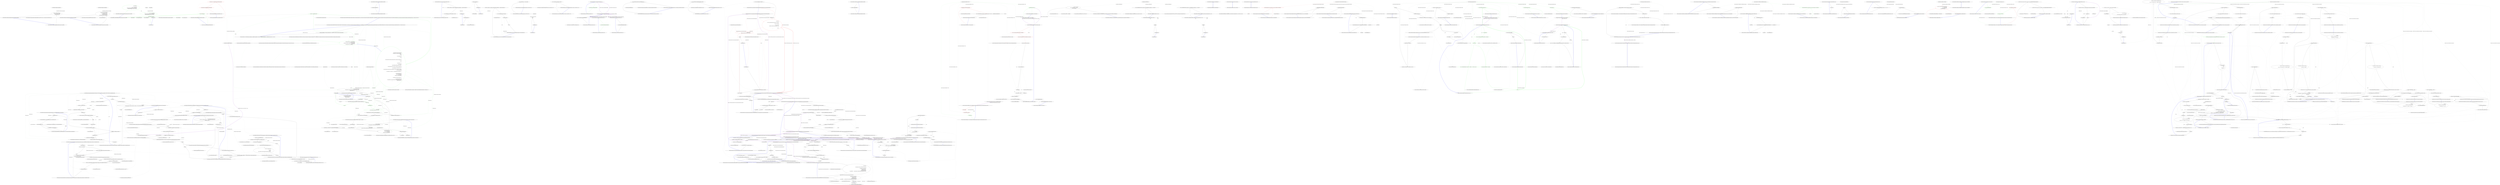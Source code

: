digraph  {
n9 [label="Nancy.Validation.FluentValidation.NotEmptyAdapter", span=""];
n0 [label="Entry Nancy.Validation.FluentValidation.NotEmptyAdapter.CanHandle(IPropertyValidator)", span="17-17", cluster="Nancy.Validation.FluentValidation.NotEmptyAdapter.CanHandle(IPropertyValidator)"];
n1 [label="return validator is NotEmptyValidator;", span="19-19", cluster="Nancy.Validation.FluentValidation.NotEmptyAdapter.CanHandle(IPropertyValidator)"];
n2 [label="Exit Nancy.Validation.FluentValidation.NotEmptyAdapter.CanHandle(IPropertyValidator)", span="17-17", cluster="Nancy.Validation.FluentValidation.NotEmptyAdapter.CanHandle(IPropertyValidator)"];
n3 [label="Entry Nancy.Validation.FluentValidation.NotEmptyAdapter.GetRules(PropertyRule, IPropertyValidator)", span="26-26", cluster="Nancy.Validation.FluentValidation.NotEmptyAdapter.GetRules(PropertyRule, IPropertyValidator)"];
n4 [label="yield return new NotEmptyValidationRule(\r\n                base.FormatMessage(rule, validator),\r\n                base.GetMemberNames(rule));", span="28-30", cluster="Nancy.Validation.FluentValidation.NotEmptyAdapter.GetRules(PropertyRule, IPropertyValidator)"];
n5 [label="Exit Nancy.Validation.FluentValidation.NotEmptyAdapter.GetRules(PropertyRule, IPropertyValidator)", span="26-26", cluster="Nancy.Validation.FluentValidation.NotEmptyAdapter.GetRules(PropertyRule, IPropertyValidator)"];
n6 [label="Entry Nancy.Validation.Rules.NotEmptyValidationRule.NotEmptyValidationRule(System.Func<string, string>, System.Collections.Generic.IEnumerable<string>)", span="16-16", cluster="Nancy.Validation.Rules.NotEmptyValidationRule.NotEmptyValidationRule(System.Func<string, string>, System.Collections.Generic.IEnumerable<string>)"];
n7 [label="Entry Nancy.Validation.FluentValidation.AdapterBase.FormatMessage(PropertyRule, IPropertyValidator)", span="38-38", cluster="Nancy.Validation.FluentValidation.AdapterBase.FormatMessage(PropertyRule, IPropertyValidator)"];
n8 [label="Entry Nancy.Validation.FluentValidation.AdapterBase.GetMemberNames(PropertyRule)", span="29-29", cluster="Nancy.Validation.FluentValidation.AdapterBase.GetMemberNames(PropertyRule)"];
m0_34 [label="Entry Nancy.FormatterExtensions.AsXml<TModel>(Nancy.IResponseFormatter, TModel)", span="57-57", cluster="Nancy.FormatterExtensions.AsXml<TModel>(Nancy.IResponseFormatter, TModel)", file="FormatterExtensions.cs"];
m0_35 [label="var serializer = xmlSerializer ?? (xmlSerializer = formatter.Serializers.FirstOrDefault(s => s.CanSerialize(''application/xml'')))", span="59-59", cluster="Nancy.FormatterExtensions.AsXml<TModel>(Nancy.IResponseFormatter, TModel)", file="FormatterExtensions.cs"];
m0_36 [label="return new XmlResponse<TModel>(model, ''application/xml'', serializer);", span="61-61", cluster="Nancy.FormatterExtensions.AsXml<TModel>(Nancy.IResponseFormatter, TModel)", file="FormatterExtensions.cs"];
m0_37 [label="Exit Nancy.FormatterExtensions.AsXml<TModel>(Nancy.IResponseFormatter, TModel)", span="57-57", cluster="Nancy.FormatterExtensions.AsXml<TModel>(Nancy.IResponseFormatter, TModel)", file="FormatterExtensions.cs"];
m0_17 [label="Entry Nancy.FormatterExtensions.AsJson<TModel>(Nancy.IResponseFormatter, TModel, Nancy.HttpStatusCode)", span="42-42", cluster="Nancy.FormatterExtensions.AsJson<TModel>(Nancy.IResponseFormatter, TModel, Nancy.HttpStatusCode)", file="FormatterExtensions.cs"];
m0_18 [label="var serializer = jsonSerializer ?? (jsonSerializer = formatter.Serializers.FirstOrDefault(s => s.CanSerialize(''application/json'')))", span="44-44", cluster="Nancy.FormatterExtensions.AsJson<TModel>(Nancy.IResponseFormatter, TModel, Nancy.HttpStatusCode)", file="FormatterExtensions.cs"];
m0_19 [label="var r = new JsonResponse<TModel>(model, serializer)", span="46-46", cluster="Nancy.FormatterExtensions.AsJson<TModel>(Nancy.IResponseFormatter, TModel, Nancy.HttpStatusCode)", file="FormatterExtensions.cs"];
m0_20 [label="r.StatusCode = statusCode", span="47-47", cluster="Nancy.FormatterExtensions.AsJson<TModel>(Nancy.IResponseFormatter, TModel, Nancy.HttpStatusCode)", file="FormatterExtensions.cs"];
m0_21 [label="return r;", span="49-49", cluster="Nancy.FormatterExtensions.AsJson<TModel>(Nancy.IResponseFormatter, TModel, Nancy.HttpStatusCode)", file="FormatterExtensions.cs"];
m0_22 [label="Exit Nancy.FormatterExtensions.AsJson<TModel>(Nancy.IResponseFormatter, TModel, Nancy.HttpStatusCode)", span="42-42", cluster="Nancy.FormatterExtensions.AsJson<TModel>(Nancy.IResponseFormatter, TModel, Nancy.HttpStatusCode)", file="FormatterExtensions.cs"];
m0_45 [label="Entry Nancy.Responses.StreamResponse.StreamResponse(System.Func<System.IO.Stream>, string)", span="16-16", cluster="Nancy.Responses.StreamResponse.StreamResponse(System.Func<System.IO.Stream>, string)", file="FormatterExtensions.cs"];
m0_8 [label="Entry Nancy.FormatterExtensions.AsCss(Nancy.IResponseFormatter, string)", span="26-26", cluster="Nancy.FormatterExtensions.AsCss(Nancy.IResponseFormatter, string)", file="FormatterExtensions.cs"];
m0_9 [label="return AsFile(formatter, applicationRelativeFilePath);", span="28-28", cluster="Nancy.FormatterExtensions.AsCss(Nancy.IResponseFormatter, string)", file="FormatterExtensions.cs", color=green, community=0];
m0_10 [label="Exit Nancy.FormatterExtensions.AsCss(Nancy.IResponseFormatter, string)", span="26-26", cluster="Nancy.FormatterExtensions.AsCss(Nancy.IResponseFormatter, string)", file="FormatterExtensions.cs"];
m0_4 [label="Entry Nancy.FormatterExtensions.AsFile(Nancy.IResponseFormatter, string)", span="20-20", cluster="Nancy.FormatterExtensions.AsFile(Nancy.IResponseFormatter, string)", file="FormatterExtensions.cs"];
m0_5 [label="return new GenericFileResponse(applicationRelativeFilePath);", span="22-22", cluster="Nancy.FormatterExtensions.AsFile(Nancy.IResponseFormatter, string)", file="FormatterExtensions.cs"];
m0_6 [label="Exit Nancy.FormatterExtensions.AsFile(Nancy.IResponseFormatter, string)", span="20-20", cluster="Nancy.FormatterExtensions.AsFile(Nancy.IResponseFormatter, string)", file="FormatterExtensions.cs"];
m0_24 [label="Entry JsonResponse<TModel>.cstr", span="", cluster="JsonResponse<TModel>.cstr", file="FormatterExtensions.cs"];
m0_33 [label="Entry Nancy.NancyContext.ToFullPath(string)", span="25-25", cluster="Nancy.NancyContext.ToFullPath(string)", file="FormatterExtensions.cs"];
m0_42 [label="Entry Nancy.FormatterExtensions.FromStream(Nancy.IResponseFormatter, System.IO.Stream, string)", span="64-64", cluster="Nancy.FormatterExtensions.FromStream(Nancy.IResponseFormatter, System.IO.Stream, string)", file="FormatterExtensions.cs"];
m0_43 [label="return new StreamResponse(() => stream, contentType);", span="66-66", cluster="Nancy.FormatterExtensions.FromStream(Nancy.IResponseFormatter, System.IO.Stream, string)", file="FormatterExtensions.cs"];
m0_44 [label="Exit Nancy.FormatterExtensions.FromStream(Nancy.IResponseFormatter, System.IO.Stream, string)", span="64-64", cluster="Nancy.FormatterExtensions.FromStream(Nancy.IResponseFormatter, System.IO.Stream, string)", file="FormatterExtensions.cs"];
m0_3 [label="Entry Nancy.Responses.GenericFileResponse.GenericFileResponse(string, string)", span="43-43", cluster="Nancy.Responses.GenericFileResponse.GenericFileResponse(string, string)", file="FormatterExtensions.cs"];
m0_0 [label="Entry Nancy.FormatterExtensions.AsFile(Nancy.IResponseFormatter, string, string)", span="15-15", cluster="Nancy.FormatterExtensions.AsFile(Nancy.IResponseFormatter, string, string)", file="FormatterExtensions.cs"];
m0_1 [label="return new GenericFileResponse(applicationRelativeFilePath, contentType);", span="17-17", cluster="Nancy.FormatterExtensions.AsFile(Nancy.IResponseFormatter, string, string)", file="FormatterExtensions.cs"];
m0_2 [label="Exit Nancy.FormatterExtensions.AsFile(Nancy.IResponseFormatter, string, string)", span="15-15", cluster="Nancy.FormatterExtensions.AsFile(Nancy.IResponseFormatter, string, string)", file="FormatterExtensions.cs"];
m0_49 [label="Entry Nancy.FormatterExtensions.FromStream(Nancy.IResponseFormatter, System.Func<System.IO.Stream>, string)", span="69-69", cluster="Nancy.FormatterExtensions.FromStream(Nancy.IResponseFormatter, System.Func<System.IO.Stream>, string)", file="FormatterExtensions.cs"];
m0_50 [label="return new StreamResponse(streamDelegate, contentType);", span="71-71", cluster="Nancy.FormatterExtensions.FromStream(Nancy.IResponseFormatter, System.Func<System.IO.Stream>, string)", file="FormatterExtensions.cs"];
m0_51 [label="Exit Nancy.FormatterExtensions.FromStream(Nancy.IResponseFormatter, System.Func<System.IO.Stream>, string)", span="69-69", cluster="Nancy.FormatterExtensions.FromStream(Nancy.IResponseFormatter, System.Func<System.IO.Stream>, string)", file="FormatterExtensions.cs"];
m0_11 [label="Entry Nancy.FormatterExtensions.AsImage(Nancy.IResponseFormatter, string)", span="31-31", cluster="Nancy.FormatterExtensions.AsImage(Nancy.IResponseFormatter, string)", file="FormatterExtensions.cs"];
m0_12 [label="return AsFile(formatter, applicationRelativeFilePath);", span="33-33", cluster="Nancy.FormatterExtensions.AsImage(Nancy.IResponseFormatter, string)", file="FormatterExtensions.cs", color=green, community=0];
m0_13 [label="Exit Nancy.FormatterExtensions.AsImage(Nancy.IResponseFormatter, string)", span="31-31", cluster="Nancy.FormatterExtensions.AsImage(Nancy.IResponseFormatter, string)", file="FormatterExtensions.cs"];
m0_28 [label="Entry Nancy.ISerializer.CanSerialize(string)", span="11-11", cluster="Nancy.ISerializer.CanSerialize(string)", file="FormatterExtensions.cs"];
m0_7 [label="Entry Nancy.Responses.GenericFileResponse.GenericFileResponse(string)", span="32-32", cluster="Nancy.Responses.GenericFileResponse.GenericFileResponse(string)", file="FormatterExtensions.cs"];
m0_38 [label="Entry XmlResponse<TModel>.cstr", span="", cluster="XmlResponse<TModel>.cstr", file="FormatterExtensions.cs"];
m0_32 [label="Entry Nancy.Responses.RedirectResponse.RedirectResponse(string, Nancy.Responses.RedirectResponse.RedirectType)", span="14-14", cluster="Nancy.Responses.RedirectResponse.RedirectResponse(string, Nancy.Responses.RedirectResponse.RedirectType)", file="FormatterExtensions.cs"];
m0_29 [label="Entry Nancy.FormatterExtensions.AsRedirect(Nancy.IResponseFormatter, string, Nancy.Responses.RedirectResponse.RedirectType)", span="52-52", cluster="Nancy.FormatterExtensions.AsRedirect(Nancy.IResponseFormatter, string, Nancy.Responses.RedirectResponse.RedirectType)", file="FormatterExtensions.cs"];
m0_30 [label="return new RedirectResponse(formatter.Context.ToFullPath(location), type);", span="54-54", cluster="Nancy.FormatterExtensions.AsRedirect(Nancy.IResponseFormatter, string, Nancy.Responses.RedirectResponse.RedirectType)", file="FormatterExtensions.cs"];
m0_31 [label="Exit Nancy.FormatterExtensions.AsRedirect(Nancy.IResponseFormatter, string, Nancy.Responses.RedirectResponse.RedirectType)", span="52-52", cluster="Nancy.FormatterExtensions.AsRedirect(Nancy.IResponseFormatter, string, Nancy.Responses.RedirectResponse.RedirectType)", file="FormatterExtensions.cs"];
m0_46 [label="Entry lambda expression", span="66-66", cluster="lambda expression", file="FormatterExtensions.cs"];
m0_25 [label="Entry lambda expression", span="44-44", cluster="lambda expression", file="FormatterExtensions.cs"];
m0_26 [label="s.CanSerialize(''application/json'')", span="44-44", cluster="lambda expression", file="FormatterExtensions.cs"];
m0_27 [label="Exit lambda expression", span="44-44", cluster="lambda expression", file="FormatterExtensions.cs"];
m0_39 [label="Entry lambda expression", span="59-59", cluster="lambda expression", file="FormatterExtensions.cs"];
m0_40 [label="s.CanSerialize(''application/xml'')", span="59-59", cluster="lambda expression", file="FormatterExtensions.cs"];
m0_41 [label="Exit lambda expression", span="59-59", cluster="lambda expression", file="FormatterExtensions.cs"];
m0_47 [label=stream, span="66-66", cluster="lambda expression", file="FormatterExtensions.cs"];
m0_48 [label="Exit lambda expression", span="66-66", cluster="lambda expression", file="FormatterExtensions.cs"];
m0_23 [label="Entry Unk.FirstOrDefault", span="", cluster="Unk.FirstOrDefault", file="FormatterExtensions.cs"];
m0_14 [label="Entry Nancy.FormatterExtensions.AsJs(Nancy.IResponseFormatter, string)", span="37-37", cluster="Nancy.FormatterExtensions.AsJs(Nancy.IResponseFormatter, string)", file="FormatterExtensions.cs"];
m0_15 [label="return AsFile(formatter, applicationRelativeFilePath);", span="39-39", cluster="Nancy.FormatterExtensions.AsJs(Nancy.IResponseFormatter, string)", file="FormatterExtensions.cs"];
m0_16 [label="Exit Nancy.FormatterExtensions.AsJs(Nancy.IResponseFormatter, string)", span="37-37", cluster="Nancy.FormatterExtensions.AsJs(Nancy.IResponseFormatter, string)", file="FormatterExtensions.cs"];
m0_52 [label="System.IO.Stream", span="", file="FormatterExtensions.cs"];
m1_11 [label="Entry System.ArgumentNullException.ArgumentNullException(string)", span="0-0", cluster="System.ArgumentNullException.ArgumentNullException(string)", file="FormsAuthentication.cs"];
m1_15 [label="Entry Nancy.Authentication.Forms.FormsAuthentication.GetRedirectToLoginHook(Nancy.Authentication.Forms.FormsAuthenticationConfiguration)", span="179-179", cluster="Nancy.Authentication.Forms.FormsAuthentication.GetRedirectToLoginHook(Nancy.Authentication.Forms.FormsAuthenticationConfiguration)", file="FormsAuthentication.cs"];
m1_60 [label="return context =>\r\n                {\r\n                    if (context.Response.StatusCode == HttpStatusCode.Unauthorized)\r\n                    {\r\n                        context.Response = context.GetRedirect(\r\n                            string.Format(''{0}?{1}={2}'', \r\n                            configuration.RedirectUrl, \r\n                            REDIRECT_QUERYSTRING_KEY,\r\n                            context.ToFullPath(''~'' + context.Request.Path + HttpUtility.UrlEncode(context.Request.Url.Query))));\r\n                    }\r\n                };", span="181-191", cluster="Nancy.Authentication.Forms.FormsAuthentication.GetRedirectToLoginHook(Nancy.Authentication.Forms.FormsAuthenticationConfiguration)", file="FormsAuthentication.cs"];
m1_61 [label="Exit Nancy.Authentication.Forms.FormsAuthentication.GetRedirectToLoginHook(Nancy.Authentication.Forms.FormsAuthenticationConfiguration)", span="179-179", cluster="Nancy.Authentication.Forms.FormsAuthentication.GetRedirectToLoginHook(Nancy.Authentication.Forms.FormsAuthenticationConfiguration)", file="FormsAuthentication.cs"];
m1_17 [label="Entry Nancy.Authentication.Forms.FormsAuthentication.UserLoggedInRedirectResponse(Nancy.NancyContext, System.Guid, System.DateTime?, string)", span="80-80", cluster="Nancy.Authentication.Forms.FormsAuthentication.UserLoggedInRedirectResponse(Nancy.NancyContext, System.Guid, System.DateTime?, string)", file="FormsAuthentication.cs"];
m1_18 [label="var redirectUrl = fallbackRedirectUrl", span="82-82", cluster="Nancy.Authentication.Forms.FormsAuthentication.UserLoggedInRedirectResponse(Nancy.NancyContext, System.Guid, System.DateTime?, string)", file="FormsAuthentication.cs"];
m1_19 [label="context.Request.Query[REDIRECT_QUERYSTRING_KEY].HasValue", span="84-84", cluster="Nancy.Authentication.Forms.FormsAuthentication.UserLoggedInRedirectResponse(Nancy.NancyContext, System.Guid, System.DateTime?, string)", file="FormsAuthentication.cs"];
m1_20 [label="redirectUrl = context.Request.Query[REDIRECT_QUERYSTRING_KEY]", span="86-86", cluster="Nancy.Authentication.Forms.FormsAuthentication.UserLoggedInRedirectResponse(Nancy.NancyContext, System.Guid, System.DateTime?, string)", file="FormsAuthentication.cs"];
m1_21 [label="var response = context.GetRedirect(redirectUrl)", span="89-89", cluster="Nancy.Authentication.Forms.FormsAuthentication.UserLoggedInRedirectResponse(Nancy.NancyContext, System.Guid, System.DateTime?, string)", file="FormsAuthentication.cs"];
m1_22 [label="var authenticationCookie = BuildCookie(userIdentifier, cookieExpiry, currentConfiguration)", span="90-90", cluster="Nancy.Authentication.Forms.FormsAuthentication.UserLoggedInRedirectResponse(Nancy.NancyContext, System.Guid, System.DateTime?, string)", file="FormsAuthentication.cs"];
m1_23 [label="response.AddCookie(authenticationCookie)", span="91-91", cluster="Nancy.Authentication.Forms.FormsAuthentication.UserLoggedInRedirectResponse(Nancy.NancyContext, System.Guid, System.DateTime?, string)", file="FormsAuthentication.cs"];
m1_24 [label="return response;", span="93-93", cluster="Nancy.Authentication.Forms.FormsAuthentication.UserLoggedInRedirectResponse(Nancy.NancyContext, System.Guid, System.DateTime?, string)", file="FormsAuthentication.cs"];
m1_25 [label="Exit Nancy.Authentication.Forms.FormsAuthentication.UserLoggedInRedirectResponse(Nancy.NancyContext, System.Guid, System.DateTime?, string)", span="80-80", cluster="Nancy.Authentication.Forms.FormsAuthentication.UserLoggedInRedirectResponse(Nancy.NancyContext, System.Guid, System.DateTime?, string)", file="FormsAuthentication.cs"];
m1_99 [label="Entry string.Format(string, object, object)", span="0-0", cluster="string.Format(string, object, object)", file="FormsAuthentication.cs"];
m1_58 [label="Entry Nancy.Authentication.Forms.FormsAuthentication.GetAuthenticatedUserFromCookie(Nancy.NancyContext, Nancy.Authentication.Forms.FormsAuthenticationConfiguration)", span="201-201", cluster="Nancy.Authentication.Forms.FormsAuthentication.GetAuthenticatedUserFromCookie(Nancy.NancyContext, Nancy.Authentication.Forms.FormsAuthenticationConfiguration)", file="FormsAuthentication.cs"];
m1_69 [label="!context.Request.Cookies.ContainsKey(formsAuthenticationCookieName)", span="203-203", cluster="Nancy.Authentication.Forms.FormsAuthentication.GetAuthenticatedUserFromCookie(Nancy.NancyContext, Nancy.Authentication.Forms.FormsAuthenticationConfiguration)", file="FormsAuthentication.cs"];
m1_71 [label="var cookieValue = DecryptAndValidateAuthenticationCookie(context.Request.Cookies[formsAuthenticationCookieName], configuration)", span="208-208", cluster="Nancy.Authentication.Forms.FormsAuthentication.GetAuthenticatedUserFromCookie(Nancy.NancyContext, Nancy.Authentication.Forms.FormsAuthenticationConfiguration)", file="FormsAuthentication.cs"];
m1_70 [label="return Guid.Empty;", span="205-205", cluster="Nancy.Authentication.Forms.FormsAuthentication.GetAuthenticatedUserFromCookie(Nancy.NancyContext, Nancy.Authentication.Forms.FormsAuthenticationConfiguration)", file="FormsAuthentication.cs"];
m1_72 [label="Guid returnGuid", span="210-210", cluster="Nancy.Authentication.Forms.FormsAuthentication.GetAuthenticatedUserFromCookie(Nancy.NancyContext, Nancy.Authentication.Forms.FormsAuthenticationConfiguration)", file="FormsAuthentication.cs"];
m1_73 [label="String.IsNullOrEmpty(cookieValue) || !Guid.TryParse(cookieValue, out returnGuid)", span="211-211", cluster="Nancy.Authentication.Forms.FormsAuthentication.GetAuthenticatedUserFromCookie(Nancy.NancyContext, Nancy.Authentication.Forms.FormsAuthenticationConfiguration)", file="FormsAuthentication.cs"];
m1_74 [label="return Guid.Empty;", span="213-213", cluster="Nancy.Authentication.Forms.FormsAuthentication.GetAuthenticatedUserFromCookie(Nancy.NancyContext, Nancy.Authentication.Forms.FormsAuthenticationConfiguration)", file="FormsAuthentication.cs"];
m1_75 [label="return returnGuid;", span="216-216", cluster="Nancy.Authentication.Forms.FormsAuthentication.GetAuthenticatedUserFromCookie(Nancy.NancyContext, Nancy.Authentication.Forms.FormsAuthenticationConfiguration)", file="FormsAuthentication.cs"];
m1_76 [label="Exit Nancy.Authentication.Forms.FormsAuthentication.GetAuthenticatedUserFromCookie(Nancy.NancyContext, Nancy.Authentication.Forms.FormsAuthenticationConfiguration)", span="201-201", cluster="Nancy.Authentication.Forms.FormsAuthentication.GetAuthenticatedUserFromCookie(Nancy.NancyContext, Nancy.Authentication.Forms.FormsAuthenticationConfiguration)", file="FormsAuthentication.cs"];
m1_115 [label="Entry Nancy.Cryptography.Base64Helpers.GetBase64Length(int)", span="11-11", cluster="Nancy.Cryptography.Base64Helpers.GetBase64Length(int)", file="FormsAuthentication.cs"];
m1_87 [label="Entry Nancy.Cookies.NancyCookie.NancyCookie(string, string, bool)", span="15-15", cluster="Nancy.Cookies.NancyCookie.NancyCookie(string, string, bool)", file="FormsAuthentication.cs"];
m1_114 [label="Entry Nancy.Helpers.HttpUtility.UrlDecode(string)", span="103-103", cluster="Nancy.Helpers.HttpUtility.UrlDecode(string)", file="FormsAuthentication.cs"];
m1_26 [label="Entry Nancy.NancyContext.GetRedirect(string)", span="57-57", cluster="Nancy.NancyContext.GetRedirect(string)", file="FormsAuthentication.cs"];
m1_14 [label="Entry Nancy.NamedPipelineBase<TDelegate>.AddItemToStartOfPipeline(TDelegate)", span="45-45", cluster="Nancy.NamedPipelineBase<TDelegate>.AddItemToStartOfPipeline(TDelegate)", file="FormsAuthentication.cs"];
m1_59 [label="Entry Nancy.Authentication.Forms.IUserMapper.GetUserFromIdentifier(System.Guid)", span="17-17", cluster="Nancy.Authentication.Forms.IUserMapper.GetUserFromIdentifier(System.Guid)", file="FormsAuthentication.cs"];
m1_67 [label="Entry Nancy.NancyContext.ToFullPath(string)", span="25-25", cluster="Nancy.NancyContext.ToFullPath(string)", file="FormsAuthentication.cs"];
m1_66 [label="Entry Nancy.Helpers.HttpUtility.UrlEncode(string)", span="373-373", cluster="Nancy.Helpers.HttpUtility.UrlEncode(string)", file="FormsAuthentication.cs"];
m1_13 [label="Entry Nancy.Authentication.Forms.FormsAuthentication.GetLoadAuthenticationHook(Nancy.Authentication.Forms.FormsAuthenticationConfiguration)", span="153-153", cluster="Nancy.Authentication.Forms.FormsAuthentication.GetLoadAuthenticationHook(Nancy.Authentication.Forms.FormsAuthenticationConfiguration)", file="FormsAuthentication.cs"];
m1_48 [label="configuration == null", span="155-155", cluster="Nancy.Authentication.Forms.FormsAuthentication.GetLoadAuthenticationHook(Nancy.Authentication.Forms.FormsAuthenticationConfiguration)", file="FormsAuthentication.cs"];
m1_50 [label="return context =>\r\n                {\r\n                    var userGuid = GetAuthenticatedUserFromCookie(context, configuration);\r\n\r\n                    if (userGuid != Guid.Empty)\r\n                    {\r\n                        context.CurrentUser =\r\n                            configuration.UserMapper.GetUserFromIdentifier(userGuid);\r\n                    }\r\n\r\n                    return null;\r\n                };", span="160-171", cluster="Nancy.Authentication.Forms.FormsAuthentication.GetLoadAuthenticationHook(Nancy.Authentication.Forms.FormsAuthenticationConfiguration)", color=red, community=0, file="FormsAuthentication.cs"];
m1_49 [label="throw new ArgumentNullException(''configuration'');", span="157-157", cluster="Nancy.Authentication.Forms.FormsAuthentication.GetLoadAuthenticationHook(Nancy.Authentication.Forms.FormsAuthenticationConfiguration)", file="FormsAuthentication.cs"];
m1_51 [label="Exit Nancy.Authentication.Forms.FormsAuthentication.GetLoadAuthenticationHook(Nancy.Authentication.Forms.FormsAuthenticationConfiguration)", span="153-153", cluster="Nancy.Authentication.Forms.FormsAuthentication.GetLoadAuthenticationHook(Nancy.Authentication.Forms.FormsAuthenticationConfiguration)", file="FormsAuthentication.cs"];
m1_98 [label="Entry System.Convert.ToBase64String(byte[])", span="0-0", cluster="System.Convert.ToBase64String(byte[])", file="FormsAuthentication.cs"];
m1_85 [label="Entry System.Guid.ToString()", span="0-0", cluster="System.Guid.ToString()", file="FormsAuthentication.cs"];
m1_0 [label="Entry Nancy.Authentication.Forms.FormsAuthentication.Enable(Nancy.Bootstrapper.IPipelines, Nancy.Authentication.Forms.FormsAuthenticationConfiguration)", span="48-48", cluster="Nancy.Authentication.Forms.FormsAuthentication.Enable(Nancy.Bootstrapper.IPipelines, Nancy.Authentication.Forms.FormsAuthenticationConfiguration)", file="FormsAuthentication.cs"];
m1_1 [label="pipelines == null", span="50-50", cluster="Nancy.Authentication.Forms.FormsAuthentication.Enable(Nancy.Bootstrapper.IPipelines, Nancy.Authentication.Forms.FormsAuthenticationConfiguration)", file="FormsAuthentication.cs"];
m1_3 [label="configuration == null", span="55-55", cluster="Nancy.Authentication.Forms.FormsAuthentication.Enable(Nancy.Bootstrapper.IPipelines, Nancy.Authentication.Forms.FormsAuthenticationConfiguration)", file="FormsAuthentication.cs"];
m1_5 [label="!configuration.IsValid", span="60-60", cluster="Nancy.Authentication.Forms.FormsAuthentication.Enable(Nancy.Bootstrapper.IPipelines, Nancy.Authentication.Forms.FormsAuthenticationConfiguration)", file="FormsAuthentication.cs"];
m1_7 [label="currentConfiguration = configuration", span="65-65", cluster="Nancy.Authentication.Forms.FormsAuthentication.Enable(Nancy.Bootstrapper.IPipelines, Nancy.Authentication.Forms.FormsAuthenticationConfiguration)", file="FormsAuthentication.cs"];
m1_8 [label="pipelines.BeforeRequest.AddItemToStartOfPipeline(GetLoadAuthenticationHook(configuration))", span="67-67", cluster="Nancy.Authentication.Forms.FormsAuthentication.Enable(Nancy.Bootstrapper.IPipelines, Nancy.Authentication.Forms.FormsAuthenticationConfiguration)", file="FormsAuthentication.cs"];
m1_9 [label="pipelines.AfterRequest.AddItemToEndOfPipeline(GetRedirectToLoginHook(configuration))", span="68-68", cluster="Nancy.Authentication.Forms.FormsAuthentication.Enable(Nancy.Bootstrapper.IPipelines, Nancy.Authentication.Forms.FormsAuthenticationConfiguration)", file="FormsAuthentication.cs"];
m1_2 [label="throw new ArgumentNullException(''pipelines'');", span="52-52", cluster="Nancy.Authentication.Forms.FormsAuthentication.Enable(Nancy.Bootstrapper.IPipelines, Nancy.Authentication.Forms.FormsAuthenticationConfiguration)", file="FormsAuthentication.cs"];
m1_4 [label="throw new ArgumentNullException(''configuration'');", span="57-57", cluster="Nancy.Authentication.Forms.FormsAuthentication.Enable(Nancy.Bootstrapper.IPipelines, Nancy.Authentication.Forms.FormsAuthenticationConfiguration)", file="FormsAuthentication.cs"];
m1_6 [label="throw new ArgumentException(''Configuration is invalid'', ''configuration'');", span="62-62", cluster="Nancy.Authentication.Forms.FormsAuthentication.Enable(Nancy.Bootstrapper.IPipelines, Nancy.Authentication.Forms.FormsAuthenticationConfiguration)", file="FormsAuthentication.cs"];
m1_10 [label="Exit Nancy.Authentication.Forms.FormsAuthentication.Enable(Nancy.Bootstrapper.IPipelines, Nancy.Authentication.Forms.FormsAuthenticationConfiguration)", span="48-48", cluster="Nancy.Authentication.Forms.FormsAuthentication.Enable(Nancy.Bootstrapper.IPipelines, Nancy.Authentication.Forms.FormsAuthenticationConfiguration)", file="FormsAuthentication.cs"];
m1_90 [label="Entry System.DateTime.AddDays(double)", span="0-0", cluster="System.DateTime.AddDays(double)", file="FormsAuthentication.cs"];
m1_117 [label="Entry string.Substring(int, int)", span="0-0", cluster="string.Substring(int, int)", file="FormsAuthentication.cs"];
m1_120 [label="Entry Nancy.Cryptography.IEncryptionProvider.Decrypt(string)", span="19-19", cluster="Nancy.Cryptography.IEncryptionProvider.Decrypt(string)", file="FormsAuthentication.cs"];
m1_68 [label="Entry string.Format(string, object, object, object)", span="0-0", cluster="string.Format(string, object, object, object)", file="FormsAuthentication.cs"];
m1_119 [label="Entry Nancy.Cryptography.HmacComparer.Compare(byte[], byte[], int)", span="15-15", cluster="Nancy.Cryptography.HmacComparer.Compare(byte[], byte[], int)", file="FormsAuthentication.cs"];
m1_96 [label="Entry Nancy.Cryptography.IEncryptionProvider.Encrypt(string)", span="12-12", cluster="Nancy.Cryptography.IEncryptionProvider.Encrypt(string)", file="FormsAuthentication.cs"];
m1_80 [label="Entry System.Guid.TryParse(string, out System.Guid)", span="0-0", cluster="System.Guid.TryParse(string, out System.Guid)", file="FormsAuthentication.cs"];
m1_42 [label="Entry Nancy.Authentication.Forms.FormsAuthentication.LogOutResponse()", span="134-134", cluster="Nancy.Authentication.Forms.FormsAuthentication.LogOutResponse()", file="FormsAuthentication.cs"];
m1_43 [label="var response =\r\n                (Response)HttpStatusCode.OK", span="136-137", cluster="Nancy.Authentication.Forms.FormsAuthentication.LogOutResponse()", file="FormsAuthentication.cs"];
m1_44 [label="var authenticationCookie = \r\n                BuildLogoutCookie(currentConfiguration)", span="139-140", cluster="Nancy.Authentication.Forms.FormsAuthentication.LogOutResponse()", file="FormsAuthentication.cs"];
m1_45 [label="response.AddCookie(authenticationCookie)", span="142-142", cluster="Nancy.Authentication.Forms.FormsAuthentication.LogOutResponse()", file="FormsAuthentication.cs"];
m1_46 [label="return response;", span="144-144", cluster="Nancy.Authentication.Forms.FormsAuthentication.LogOutResponse()", file="FormsAuthentication.cs"];
m1_47 [label="Exit Nancy.Authentication.Forms.FormsAuthentication.LogOutResponse()", span="134-134", cluster="Nancy.Authentication.Forms.FormsAuthentication.LogOutResponse()", file="FormsAuthentication.cs"];
m1_86 [label="Entry Nancy.Authentication.Forms.FormsAuthentication.EncryptAndSignCookie(string, Nancy.Authentication.Forms.FormsAuthenticationConfiguration)", span="251-251", cluster="Nancy.Authentication.Forms.FormsAuthentication.EncryptAndSignCookie(string, Nancy.Authentication.Forms.FormsAuthenticationConfiguration)", file="FormsAuthentication.cs"];
m1_91 [label="var encryptedCookie = configuration.CryptographyConfiguration.EncryptionProvider.Encrypt(cookieValue)", span="253-253", cluster="Nancy.Authentication.Forms.FormsAuthentication.EncryptAndSignCookie(string, Nancy.Authentication.Forms.FormsAuthenticationConfiguration)", file="FormsAuthentication.cs"];
m1_92 [label="var hmacBytes = GenerateHmac(encryptedCookie, configuration)", span="254-254", cluster="Nancy.Authentication.Forms.FormsAuthentication.EncryptAndSignCookie(string, Nancy.Authentication.Forms.FormsAuthenticationConfiguration)", file="FormsAuthentication.cs"];
m1_94 [label="return String.Format(''{1}{0}'', encryptedCookie, hmacString);", span="257-257", cluster="Nancy.Authentication.Forms.FormsAuthentication.EncryptAndSignCookie(string, Nancy.Authentication.Forms.FormsAuthenticationConfiguration)", file="FormsAuthentication.cs"];
m1_93 [label="var hmacString = Convert.ToBase64String(hmacBytes)", span="255-255", cluster="Nancy.Authentication.Forms.FormsAuthentication.EncryptAndSignCookie(string, Nancy.Authentication.Forms.FormsAuthenticationConfiguration)", file="FormsAuthentication.cs"];
m1_95 [label="Exit Nancy.Authentication.Forms.FormsAuthentication.EncryptAndSignCookie(string, Nancy.Authentication.Forms.FormsAuthenticationConfiguration)", span="251-251", cluster="Nancy.Authentication.Forms.FormsAuthentication.EncryptAndSignCookie(string, Nancy.Authentication.Forms.FormsAuthenticationConfiguration)", file="FormsAuthentication.cs"];
m1_16 [label="Entry Nancy.NamedPipelineBase<TDelegate>.AddItemToEndOfPipeline(TDelegate)", span="67-67", cluster="Nancy.NamedPipelineBase<TDelegate>.AddItemToEndOfPipeline(TDelegate)", file="FormsAuthentication.cs"];
m1_79 [label="Entry string.IsNullOrEmpty(string)", span="0-0", cluster="string.IsNullOrEmpty(string)", file="FormsAuthentication.cs"];
m1_102 [label="Entry Nancy.Cryptography.IHmacProvider.GenerateHmac(string)", span="17-17", cluster="Nancy.Cryptography.IHmacProvider.GenerateHmac(string)", file="FormsAuthentication.cs"];
m1_77 [label="Entry System.Collections.Generic.IDictionary<TKey, TValue>.ContainsKey(TKey)", span="0-0", cluster="System.Collections.Generic.IDictionary<TKey, TValue>.ContainsKey(TKey)", file="FormsAuthentication.cs"];
m1_62 [label="Entry lambda expression", span="181-191", cluster="lambda expression", file="FormsAuthentication.cs"];
m1_53 [label="var userGuid = GetAuthenticatedUserFromCookie(context, configuration)", span="162-162", cluster="lambda expression", file="FormsAuthentication.cs"];
m1_55 [label="context.CurrentUser =\r\n                            configuration.UserMapper.GetUserFromIdentifier(userGuid)", span="166-167", cluster="lambda expression", color=red, community=1, file="FormsAuthentication.cs"];
m1_52 [label="Entry lambda expression", span="160-171", cluster="lambda expression", file="FormsAuthentication.cs"];
m1_54 [label="userGuid != Guid.Empty", span="164-164", cluster="lambda expression", file="FormsAuthentication.cs"];
m1_56 [label="return null;", span="170-170", cluster="lambda expression", file="FormsAuthentication.cs"];
m1_57 [label="Exit lambda expression", span="160-171", cluster="lambda expression", file="FormsAuthentication.cs"];
m1_64 [label="context.Response = context.GetRedirect(\r\n                            string.Format(''{0}?{1}={2}'', \r\n                            configuration.RedirectUrl, \r\n                            REDIRECT_QUERYSTRING_KEY,\r\n                            context.ToFullPath(''~'' + context.Request.Path + HttpUtility.UrlEncode(context.Request.Url.Query))))", span="185-189", cluster="lambda expression", file="FormsAuthentication.cs"];
m1_63 [label="context.Response.StatusCode == HttpStatusCode.Unauthorized", span="183-183", cluster="lambda expression", file="FormsAuthentication.cs"];
m1_65 [label="Exit lambda expression", span="181-191", cluster="lambda expression", file="FormsAuthentication.cs"];
m1_29 [label="Entry Nancy.Authentication.Forms.FormsAuthentication.UserLoggedInResponse(System.Guid, System.DateTime?)", span="102-102", cluster="Nancy.Authentication.Forms.FormsAuthentication.UserLoggedInResponse(System.Guid, System.DateTime?)", file="FormsAuthentication.cs"];
m1_30 [label="var response =\r\n                (Response)HttpStatusCode.OK", span="104-105", cluster="Nancy.Authentication.Forms.FormsAuthentication.UserLoggedInResponse(System.Guid, System.DateTime?)", file="FormsAuthentication.cs"];
m1_31 [label="var authenticationCookie = \r\n                BuildCookie(userIdentifier, cookieExpiry, currentConfiguration)", span="107-108", cluster="Nancy.Authentication.Forms.FormsAuthentication.UserLoggedInResponse(System.Guid, System.DateTime?)", file="FormsAuthentication.cs"];
m1_32 [label="response.AddCookie(authenticationCookie)", span="110-110", cluster="Nancy.Authentication.Forms.FormsAuthentication.UserLoggedInResponse(System.Guid, System.DateTime?)", file="FormsAuthentication.cs"];
m1_33 [label="return response;", span="112-112", cluster="Nancy.Authentication.Forms.FormsAuthentication.UserLoggedInResponse(System.Guid, System.DateTime?)", file="FormsAuthentication.cs"];
m1_34 [label="Exit Nancy.Authentication.Forms.FormsAuthentication.UserLoggedInResponse(System.Guid, System.DateTime?)", span="102-102", cluster="Nancy.Authentication.Forms.FormsAuthentication.UserLoggedInResponse(System.Guid, System.DateTime?)", file="FormsAuthentication.cs"];
m1_78 [label="Entry Nancy.Authentication.Forms.FormsAuthentication.DecryptAndValidateAuthenticationCookie(string, Nancy.Authentication.Forms.FormsAuthenticationConfiguration)", span="277-277", cluster="Nancy.Authentication.Forms.FormsAuthentication.DecryptAndValidateAuthenticationCookie(string, Nancy.Authentication.Forms.FormsAuthenticationConfiguration)", file="FormsAuthentication.cs"];
m1_103 [label="var decodedCookie = Helpers.HttpUtility.UrlDecode(cookieValue)", span="280-280", cluster="Nancy.Authentication.Forms.FormsAuthentication.DecryptAndValidateAuthenticationCookie(string, Nancy.Authentication.Forms.FormsAuthenticationConfiguration)", file="FormsAuthentication.cs"];
m1_104 [label="var hmacStringLength = Base64Helpers.GetBase64Length(configuration.CryptographyConfiguration.HmacProvider.HmacLength)", span="282-282", cluster="Nancy.Authentication.Forms.FormsAuthentication.DecryptAndValidateAuthenticationCookie(string, Nancy.Authentication.Forms.FormsAuthenticationConfiguration)", file="FormsAuthentication.cs"];
m1_107 [label="var encryptionProvider = configuration.CryptographyConfiguration.EncryptionProvider", span="287-287", cluster="Nancy.Authentication.Forms.FormsAuthentication.DecryptAndValidateAuthenticationCookie(string, Nancy.Authentication.Forms.FormsAuthenticationConfiguration)", file="FormsAuthentication.cs"];
m1_109 [label="var newHmac = GenerateHmac(encryptedCookie, configuration)", span="291-291", cluster="Nancy.Authentication.Forms.FormsAuthentication.DecryptAndValidateAuthenticationCookie(string, Nancy.Authentication.Forms.FormsAuthenticationConfiguration)", file="FormsAuthentication.cs"];
m1_110 [label="var hmacValid = HmacComparer.Compare(newHmac, hmacBytes, configuration.CryptographyConfiguration.HmacProvider.HmacLength)", span="292-292", cluster="Nancy.Authentication.Forms.FormsAuthentication.DecryptAndValidateAuthenticationCookie(string, Nancy.Authentication.Forms.FormsAuthenticationConfiguration)", file="FormsAuthentication.cs"];
m1_105 [label="var encryptedCookie = decodedCookie.Substring(hmacStringLength)", span="284-284", cluster="Nancy.Authentication.Forms.FormsAuthentication.DecryptAndValidateAuthenticationCookie(string, Nancy.Authentication.Forms.FormsAuthenticationConfiguration)", file="FormsAuthentication.cs"];
m1_106 [label="var hmacString = decodedCookie.Substring(0, hmacStringLength)", span="285-285", cluster="Nancy.Authentication.Forms.FormsAuthentication.DecryptAndValidateAuthenticationCookie(string, Nancy.Authentication.Forms.FormsAuthenticationConfiguration)", file="FormsAuthentication.cs"];
m1_111 [label="var decrypted = encryptionProvider.Decrypt(encryptedCookie)", span="294-294", cluster="Nancy.Authentication.Forms.FormsAuthentication.DecryptAndValidateAuthenticationCookie(string, Nancy.Authentication.Forms.FormsAuthenticationConfiguration)", file="FormsAuthentication.cs"];
m1_108 [label="var hmacBytes = Convert.FromBase64String(hmacString)", span="290-290", cluster="Nancy.Authentication.Forms.FormsAuthentication.DecryptAndValidateAuthenticationCookie(string, Nancy.Authentication.Forms.FormsAuthenticationConfiguration)", file="FormsAuthentication.cs"];
m1_112 [label="return hmacValid ? decrypted : String.Empty;", span="297-297", cluster="Nancy.Authentication.Forms.FormsAuthentication.DecryptAndValidateAuthenticationCookie(string, Nancy.Authentication.Forms.FormsAuthenticationConfiguration)", file="FormsAuthentication.cs"];
m1_113 [label="Exit Nancy.Authentication.Forms.FormsAuthentication.DecryptAndValidateAuthenticationCookie(string, Nancy.Authentication.Forms.FormsAuthenticationConfiguration)", span="277-277", cluster="Nancy.Authentication.Forms.FormsAuthentication.DecryptAndValidateAuthenticationCookie(string, Nancy.Authentication.Forms.FormsAuthenticationConfiguration)", file="FormsAuthentication.cs"];
m1_118 [label="Entry System.Convert.FromBase64String(string)", span="0-0", cluster="System.Convert.FromBase64String(string)", file="FormsAuthentication.cs"];
m1_35 [label="Entry Nancy.Authentication.Forms.FormsAuthentication.LogOutAndRedirectResponse(Nancy.NancyContext, string)", span="121-121", cluster="Nancy.Authentication.Forms.FormsAuthentication.LogOutAndRedirectResponse(Nancy.NancyContext, string)", file="FormsAuthentication.cs"];
m1_36 [label="var response = context.GetRedirect(redirectUrl)", span="123-123", cluster="Nancy.Authentication.Forms.FormsAuthentication.LogOutAndRedirectResponse(Nancy.NancyContext, string)", file="FormsAuthentication.cs"];
m1_37 [label="var authenticationCookie = BuildLogoutCookie(currentConfiguration)", span="124-124", cluster="Nancy.Authentication.Forms.FormsAuthentication.LogOutAndRedirectResponse(Nancy.NancyContext, string)", file="FormsAuthentication.cs"];
m1_38 [label="response.AddCookie(authenticationCookie)", span="125-125", cluster="Nancy.Authentication.Forms.FormsAuthentication.LogOutAndRedirectResponse(Nancy.NancyContext, string)", file="FormsAuthentication.cs"];
m1_39 [label="return response;", span="127-127", cluster="Nancy.Authentication.Forms.FormsAuthentication.LogOutAndRedirectResponse(Nancy.NancyContext, string)", file="FormsAuthentication.cs"];
m1_40 [label="Exit Nancy.Authentication.Forms.FormsAuthentication.LogOutAndRedirectResponse(Nancy.NancyContext, string)", span="121-121", cluster="Nancy.Authentication.Forms.FormsAuthentication.LogOutAndRedirectResponse(Nancy.NancyContext, string)", file="FormsAuthentication.cs"];
m1_12 [label="Entry System.ArgumentException.ArgumentException(string, string)", span="0-0", cluster="System.ArgumentException.ArgumentException(string, string)", file="FormsAuthentication.cs"];
m1_28 [label="Entry Nancy.Response.AddCookie(Nancy.Cookies.INancyCookie)", span="72-72", cluster="Nancy.Response.AddCookie(Nancy.Cookies.INancyCookie)", file="FormsAuthentication.cs"];
m1_27 [label="Entry Nancy.Authentication.Forms.FormsAuthentication.BuildCookie(System.Guid, System.DateTime?, Nancy.Authentication.Forms.FormsAuthenticationConfiguration)", span="226-226", cluster="Nancy.Authentication.Forms.FormsAuthentication.BuildCookie(System.Guid, System.DateTime?, Nancy.Authentication.Forms.FormsAuthenticationConfiguration)", file="FormsAuthentication.cs"];
m1_81 [label="var cookieContents = EncryptAndSignCookie(userIdentifier.ToString(), configuration)", span="228-228", cluster="Nancy.Authentication.Forms.FormsAuthentication.BuildCookie(System.Guid, System.DateTime?, Nancy.Authentication.Forms.FormsAuthenticationConfiguration)", file="FormsAuthentication.cs"];
m1_82 [label="var cookie = new NancyCookie(formsAuthenticationCookieName, cookieContents, true) { Expires = cookieExpiry }", span="230-230", cluster="Nancy.Authentication.Forms.FormsAuthentication.BuildCookie(System.Guid, System.DateTime?, Nancy.Authentication.Forms.FormsAuthenticationConfiguration)", file="FormsAuthentication.cs"];
m1_83 [label="return cookie;", span="232-232", cluster="Nancy.Authentication.Forms.FormsAuthentication.BuildCookie(System.Guid, System.DateTime?, Nancy.Authentication.Forms.FormsAuthenticationConfiguration)", file="FormsAuthentication.cs"];
m1_84 [label="Exit Nancy.Authentication.Forms.FormsAuthentication.BuildCookie(System.Guid, System.DateTime?, Nancy.Authentication.Forms.FormsAuthenticationConfiguration)", span="226-226", cluster="Nancy.Authentication.Forms.FormsAuthentication.BuildCookie(System.Guid, System.DateTime?, Nancy.Authentication.Forms.FormsAuthenticationConfiguration)", file="FormsAuthentication.cs"];
m1_41 [label="Entry Nancy.Authentication.Forms.FormsAuthentication.BuildLogoutCookie(Nancy.Authentication.Forms.FormsAuthenticationConfiguration)", span="240-240", cluster="Nancy.Authentication.Forms.FormsAuthentication.BuildLogoutCookie(Nancy.Authentication.Forms.FormsAuthenticationConfiguration)", file="FormsAuthentication.cs"];
m1_88 [label="return new NancyCookie(formsAuthenticationCookieName, String.Empty, true) { Expires = DateTime.Now.AddDays(-1) };", span="242-242", cluster="Nancy.Authentication.Forms.FormsAuthentication.BuildLogoutCookie(Nancy.Authentication.Forms.FormsAuthenticationConfiguration)", file="FormsAuthentication.cs"];
m1_89 [label="Exit Nancy.Authentication.Forms.FormsAuthentication.BuildLogoutCookie(Nancy.Authentication.Forms.FormsAuthenticationConfiguration)", span="240-240", cluster="Nancy.Authentication.Forms.FormsAuthentication.BuildLogoutCookie(Nancy.Authentication.Forms.FormsAuthenticationConfiguration)", file="FormsAuthentication.cs"];
m1_116 [label="Entry string.Substring(int)", span="0-0", cluster="string.Substring(int)", file="FormsAuthentication.cs"];
m1_97 [label="Entry Nancy.Authentication.Forms.FormsAuthentication.GenerateHmac(string, Nancy.Authentication.Forms.FormsAuthenticationConfiguration)", span="266-266", cluster="Nancy.Authentication.Forms.FormsAuthentication.GenerateHmac(string, Nancy.Authentication.Forms.FormsAuthenticationConfiguration)", file="FormsAuthentication.cs"];
m1_100 [label="return configuration.CryptographyConfiguration.HmacProvider.GenerateHmac(encryptedCookie);", span="268-268", cluster="Nancy.Authentication.Forms.FormsAuthentication.GenerateHmac(string, Nancy.Authentication.Forms.FormsAuthenticationConfiguration)", file="FormsAuthentication.cs"];
m1_101 [label="Exit Nancy.Authentication.Forms.FormsAuthentication.GenerateHmac(string, Nancy.Authentication.Forms.FormsAuthenticationConfiguration)", span="266-266", cluster="Nancy.Authentication.Forms.FormsAuthentication.GenerateHmac(string, Nancy.Authentication.Forms.FormsAuthenticationConfiguration)", file="FormsAuthentication.cs"];
m1_121 [label="Nancy.Authentication.Forms.FormsAuthenticationConfiguration", span="", file="FormsAuthentication.cs"];
m1_122 [label="Nancy.Authentication.Forms.FormsAuthenticationConfiguration", span="", file="FormsAuthentication.cs"];
m2_8 [label="Entry Nancy.Validation.FluentValidation.AdapterBase.GetMemberNames(PropertyRule)", span="29-29", cluster="Nancy.Validation.FluentValidation.AdapterBase.GetMemberNames(PropertyRule)", file="FormsAuthenticationFixture.cs"];
m2_0 [label="Entry Nancy.Validation.FluentValidation.GreaterThanAdapter.CanHandle(IPropertyValidator)", span="17-17", cluster="Nancy.Validation.FluentValidation.GreaterThanAdapter.CanHandle(IPropertyValidator)", file="FormsAuthenticationFixture.cs"];
m2_1 [label="return validator is GreaterThanValidator;", span="19-19", cluster="Nancy.Validation.FluentValidation.GreaterThanAdapter.CanHandle(IPropertyValidator)", file="FormsAuthenticationFixture.cs"];
m2_2 [label="Exit Nancy.Validation.FluentValidation.GreaterThanAdapter.CanHandle(IPropertyValidator)", span="17-17", cluster="Nancy.Validation.FluentValidation.GreaterThanAdapter.CanHandle(IPropertyValidator)", file="FormsAuthenticationFixture.cs"];
m2_6 [label="Entry ComparisonValidationRule.cstr", span="", cluster="ComparisonValidationRule.cstr", file="FormsAuthenticationFixture.cs"];
m2_3 [label="Entry Nancy.Validation.FluentValidation.GreaterThanAdapter.GetRules(PropertyRule, IPropertyValidator)", span="26-26", cluster="Nancy.Validation.FluentValidation.GreaterThanAdapter.GetRules(PropertyRule, IPropertyValidator)", file="FormsAuthenticationFixture.cs"];
m2_4 [label="yield return new ComparisonValidationRule(\r\n                base.FormatMessage(rule, validator),\r\n                base.GetMemberNames(rule),\r\n                ComparisonOperator.GreaterThan,\r\n                ((GreaterThanValidator)validator).ValueToCompare);", span="28-32", cluster="Nancy.Validation.FluentValidation.GreaterThanAdapter.GetRules(PropertyRule, IPropertyValidator)", file="FormsAuthenticationFixture.cs"];
m2_5 [label="Exit Nancy.Validation.FluentValidation.GreaterThanAdapter.GetRules(PropertyRule, IPropertyValidator)", span="26-26", cluster="Nancy.Validation.FluentValidation.GreaterThanAdapter.GetRules(PropertyRule, IPropertyValidator)", file="FormsAuthenticationFixture.cs"];
m2_9 [label="Nancy.Validation.FluentValidation.GreaterThanAdapter", span="", file="FormsAuthenticationFixture.cs"];
m4_32 [label="Entry Nancy.ViewEngines.IRenderContext.GetCsrfToken()", span="50-50", cluster="Nancy.ViewEngines.IRenderContext.GetCsrfToken()", file="HtmlHelpers.cs"];
m4_22 [label="Entry System.IO.StreamReader.StreamReader(System.IO.Stream)", span="0-0", cluster="System.IO.StreamReader.StreamReader(System.IO.Stream)", file="HtmlHelpers.cs"];
m4_19 [label="Entry Nancy.ViewEngines.Razor.RazorViewEngine.RenderView(Nancy.ViewEngines.ViewLocationResult, dynamic, Nancy.ViewEngines.IRenderContext)", span="72-72", cluster="Nancy.ViewEngines.Razor.RazorViewEngine.RenderView(Nancy.ViewEngines.ViewLocationResult, dynamic, Nancy.ViewEngines.IRenderContext)", file="HtmlHelpers.cs"];
m4_33 [label="Entry string.Format(string, object, object)", span="0-0", cluster="string.Format(string, object, object)", file="HtmlHelpers.cs"];
m4_0 [label="Entry Nancy.ViewEngines.Razor.HtmlHelpers<TModel>.HtmlHelpers(Nancy.ViewEngines.Razor.RazorViewEngine, Nancy.ViewEngines.IRenderContext, TModel)", span="21-21", cluster="Nancy.ViewEngines.Razor.HtmlHelpers<TModel>.HtmlHelpers(Nancy.ViewEngines.Razor.RazorViewEngine, Nancy.ViewEngines.IRenderContext, TModel)", file="HtmlHelpers.cs"];
m4_1 [label="this.engine = engine", span="23-23", cluster="Nancy.ViewEngines.Razor.HtmlHelpers<TModel>.HtmlHelpers(Nancy.ViewEngines.Razor.RazorViewEngine, Nancy.ViewEngines.IRenderContext, TModel)", color=red, community=0, file="HtmlHelpers.cs"];
m4_2 [label="this.renderContext = renderContext", span="24-24", cluster="Nancy.ViewEngines.Razor.HtmlHelpers<TModel>.HtmlHelpers(Nancy.ViewEngines.Razor.RazorViewEngine, Nancy.ViewEngines.IRenderContext, TModel)", color=red, community=0, file="HtmlHelpers.cs"];
m4_3 [label="this.model = model", span="25-25", cluster="Nancy.ViewEngines.Razor.HtmlHelpers<TModel>.HtmlHelpers(Nancy.ViewEngines.Razor.RazorViewEngine, Nancy.ViewEngines.IRenderContext, TModel)", color=green, community=0, file="HtmlHelpers.cs"];
m4_4 [label="Exit Nancy.ViewEngines.Razor.HtmlHelpers<TModel>.HtmlHelpers(Nancy.ViewEngines.Razor.RazorViewEngine, Nancy.ViewEngines.IRenderContext, TModel)", span="21-21", cluster="Nancy.ViewEngines.Razor.HtmlHelpers<TModel>.HtmlHelpers(Nancy.ViewEngines.Razor.RazorViewEngine, Nancy.ViewEngines.IRenderContext, TModel)", file="HtmlHelpers.cs"];
m4_28 [label="Entry Nancy.ViewEngines.Razor.HtmlHelpers<TModel>.AntiForgeryToken()", span="74-74", cluster="Nancy.ViewEngines.Razor.HtmlHelpers<TModel>.AntiForgeryToken()", file="HtmlHelpers.cs"];
m4_29 [label="var tokenKeyValue = this.renderContext.GetCsrfToken()", span="76-76", cluster="Nancy.ViewEngines.Razor.HtmlHelpers<TModel>.AntiForgeryToken()", color=red, community=0, file="HtmlHelpers.cs"];
m4_30 [label="return new NonEncodedHtmlString(String.Format(''<input type=\''hidden\'' name=\''{0}\'' value=\''{1}\''/>'', tokenKeyValue.Key, tokenKeyValue.Value));", span="78-78", cluster="Nancy.ViewEngines.Razor.HtmlHelpers<TModel>.AntiForgeryToken()", file="HtmlHelpers.cs"];
m4_31 [label="Exit Nancy.ViewEngines.Razor.HtmlHelpers<TModel>.AntiForgeryToken()", span="74-74", cluster="Nancy.ViewEngines.Razor.HtmlHelpers<TModel>.AntiForgeryToken()", file="HtmlHelpers.cs"];
m4_23 [label="Entry Nancy.ViewEngines.Razor.NonEncodedHtmlString.NonEncodedHtmlString(string)", span="13-13", cluster="Nancy.ViewEngines.Razor.NonEncodedHtmlString.NonEncodedHtmlString(string)", file="HtmlHelpers.cs"];
m4_24 [label="Entry System.IO.StreamReader.ReadToEnd()", span="0-0", cluster="System.IO.StreamReader.ReadToEnd()", file="HtmlHelpers.cs"];
m4_5 [label="Entry Nancy.ViewEngines.Razor.HtmlHelpers<TModel>.Partial(string)", span="33-33", cluster="Nancy.ViewEngines.Razor.HtmlHelpers<TModel>.Partial(string)", file="HtmlHelpers.cs"];
m4_6 [label="return this.Partial(viewName, null);", span="35-35", cluster="Nancy.ViewEngines.Razor.HtmlHelpers<TModel>.Partial(string)", file="HtmlHelpers.cs", color=green, community=0];
m4_7 [label="Exit Nancy.ViewEngines.Razor.HtmlHelpers<TModel>.Partial(string)", span="33-33", cluster="Nancy.ViewEngines.Razor.HtmlHelpers<TModel>.Partial(string)", file="HtmlHelpers.cs"];
m4_8 [label="Entry Nancy.ViewEngines.Razor.HtmlHelpers<TModel>.Partial(string, dynamic)", span="44-44", cluster="Nancy.ViewEngines.Razor.HtmlHelpers<TModel>.Partial(string, dynamic)", file="HtmlHelpers.cs"];
m4_9 [label="var view = this.renderContext.LocateView(viewName, modelForPartial)", span="46-46", cluster="Nancy.ViewEngines.Razor.HtmlHelpers<TModel>.Partial(string, dynamic)", color=red, community=0, file="HtmlHelpers.cs"];
m4_10 [label="var response = this.engine.RenderView(view, modelForPartial, this.renderContext)", span="48-48", cluster="Nancy.ViewEngines.Razor.HtmlHelpers<TModel>.Partial(string, dynamic)", color=red, community=0, file="HtmlHelpers.cs"];
m4_11 [label="Action<Stream> action = response.Contents", span="49-49", cluster="Nancy.ViewEngines.Razor.HtmlHelpers<TModel>.Partial(string, dynamic)", file="HtmlHelpers.cs"];
m4_12 [label="var mem = new MemoryStream()", span="50-50", cluster="Nancy.ViewEngines.Razor.HtmlHelpers<TModel>.Partial(string, dynamic)", file="HtmlHelpers.cs"];
m4_13 [label="action.Invoke(mem)", span="52-52", cluster="Nancy.ViewEngines.Razor.HtmlHelpers<TModel>.Partial(string, dynamic)", file="HtmlHelpers.cs"];
m4_14 [label="mem.Position = 0", span="53-53", cluster="Nancy.ViewEngines.Razor.HtmlHelpers<TModel>.Partial(string, dynamic)", file="HtmlHelpers.cs"];
m4_15 [label="var reader = new StreamReader(mem)", span="55-55", cluster="Nancy.ViewEngines.Razor.HtmlHelpers<TModel>.Partial(string, dynamic)", file="HtmlHelpers.cs"];
m4_16 [label="return new NonEncodedHtmlString(reader.ReadToEnd());", span="57-57", cluster="Nancy.ViewEngines.Razor.HtmlHelpers<TModel>.Partial(string, dynamic)", file="HtmlHelpers.cs"];
m4_17 [label="Exit Nancy.ViewEngines.Razor.HtmlHelpers<TModel>.Partial(string, dynamic)", span="44-44", cluster="Nancy.ViewEngines.Razor.HtmlHelpers<TModel>.Partial(string, dynamic)", file="HtmlHelpers.cs"];
m4_21 [label="Entry System.Action<T>.Invoke(T)", span="0-0", cluster="System.Action<T>.Invoke(T)", file="HtmlHelpers.cs"];
m4_18 [label="Entry Nancy.ViewEngines.IRenderContext.LocateView(string, dynamic)", span="42-42", cluster="Nancy.ViewEngines.IRenderContext.LocateView(string, dynamic)", file="HtmlHelpers.cs"];
m4_25 [label="Entry Nancy.ViewEngines.Razor.HtmlHelpers<TModel>.Raw(string)", span="65-65", cluster="Nancy.ViewEngines.Razor.HtmlHelpers<TModel>.Raw(string)", file="HtmlHelpers.cs"];
m4_26 [label="return new NonEncodedHtmlString(text);", span="67-67", cluster="Nancy.ViewEngines.Razor.HtmlHelpers<TModel>.Raw(string)", file="HtmlHelpers.cs"];
m4_27 [label="Exit Nancy.ViewEngines.Razor.HtmlHelpers<TModel>.Raw(string)", span="65-65", cluster="Nancy.ViewEngines.Razor.HtmlHelpers<TModel>.Raw(string)", file="HtmlHelpers.cs"];
m4_20 [label="Entry System.IO.MemoryStream.MemoryStream()", span="0-0", cluster="System.IO.MemoryStream.MemoryStream()", file="HtmlHelpers.cs"];
m4_34 [label="Nancy.ViewEngines.Razor.HtmlHelpers<TModel>", span="", file="HtmlHelpers.cs"];
m5_5 [label="Entry System.Collections.Generic.List<T>.List()", span="0-0", cluster="System.Collections.Generic.List<T>.List()", file="IHtmlHelpers.cs"];
m5_12 [label="Entry System.Collections.Generic.IEnumerable<TSource>.Concat<TSource>(System.Collections.Generic.IEnumerable<TSource>)", span="0-0", cluster="System.Collections.Generic.IEnumerable<TSource>.Concat<TSource>(System.Collections.Generic.IEnumerable<TSource>)", file="IHtmlHelpers.cs"];
m5_2 [label="Entry Nancy.Validation.ModelValidationResult.ModelValidationResult(System.Collections.Generic.IEnumerable<Nancy.Validation.ModelValidationError>)", span="36-36", cluster="Nancy.Validation.ModelValidationResult.ModelValidationResult(System.Collections.Generic.IEnumerable<Nancy.Validation.ModelValidationError>)", file="IHtmlHelpers.cs"];
m5_3 [label="this.Errors = errors == null\r\n                ? new List<ModelValidationError>().AsReadOnly()\r\n                : errors.ToList().AsReadOnly()", span="38-40", cluster="Nancy.Validation.ModelValidationResult.ModelValidationResult(System.Collections.Generic.IEnumerable<Nancy.Validation.ModelValidationError>)", file="IHtmlHelpers.cs"];
m5_4 [label="Exit Nancy.Validation.ModelValidationResult.ModelValidationResult(System.Collections.Generic.IEnumerable<Nancy.Validation.ModelValidationError>)", span="36-36", cluster="Nancy.Validation.ModelValidationResult.ModelValidationResult(System.Collections.Generic.IEnumerable<Nancy.Validation.ModelValidationError>)", file="IHtmlHelpers.cs"];
m5_6 [label="Entry System.Collections.Generic.List<T>.AsReadOnly()", span="0-0", cluster="System.Collections.Generic.List<T>.AsReadOnly()", file="IHtmlHelpers.cs"];
m5_0 [label="Entry Nancy.Validation.ModelValidationResult.ModelValidationResult()", span="12-12", cluster="Nancy.Validation.ModelValidationResult.ModelValidationResult()", file="IHtmlHelpers.cs"];
m5_1 [label="Exit Nancy.Validation.ModelValidationResult.ModelValidationResult()", span="12-12", cluster="Nancy.Validation.ModelValidationResult.ModelValidationResult()", file="IHtmlHelpers.cs"];
m5_7 [label="Entry System.Collections.Generic.IEnumerable<TSource>.ToList<TSource>()", span="0-0", cluster="System.Collections.Generic.IEnumerable<TSource>.ToList<TSource>()", file="IHtmlHelpers.cs"];
m5_19 [label="Entry Nancy.Validation.ModelValidationError.ModelValidationError(System.Collections.Generic.IEnumerable<string>, System.Func<string, string>)", span="33-33", cluster="Nancy.Validation.ModelValidationError.ModelValidationError(System.Collections.Generic.IEnumerable<string>, System.Func<string, string>)", file="IHtmlHelpers.cs"];
m5_8 [label="Entry Nancy.Validation.ModelValidationResult.AddError(string, string)", span="49-49", cluster="Nancy.Validation.ModelValidationResult.AddError(string, string)", file="IHtmlHelpers.cs"];
m5_9 [label="return new ModelValidationResult(this.Errors.Concat(new[] { new ModelValidationError(memberName, s => errorMessage) }));", span="51-51", cluster="Nancy.Validation.ModelValidationResult.AddError(string, string)", file="IHtmlHelpers.cs"];
m5_10 [label="Exit Nancy.Validation.ModelValidationResult.AddError(string, string)", span="49-49", cluster="Nancy.Validation.ModelValidationResult.AddError(string, string)", file="IHtmlHelpers.cs"];
m5_11 [label="Entry Nancy.Validation.ModelValidationError.ModelValidationError(string, System.Func<string, string>)", span="23-23", cluster="Nancy.Validation.ModelValidationError.ModelValidationError(string, System.Func<string, string>)", file="IHtmlHelpers.cs"];
m5_20 [label="Entry lambda expression", span="62-62", cluster="lambda expression", file="IHtmlHelpers.cs"];
m5_14 [label=errorMessage, span="51-51", cluster="lambda expression", file="IHtmlHelpers.cs"];
m5_13 [label="Entry lambda expression", span="51-51", cluster="lambda expression", file="IHtmlHelpers.cs"];
m5_15 [label="Exit lambda expression", span="51-51", cluster="lambda expression", file="IHtmlHelpers.cs"];
m5_21 [label=errorMessage, span="62-62", cluster="lambda expression", file="IHtmlHelpers.cs"];
m5_22 [label="Exit lambda expression", span="62-62", cluster="lambda expression", file="IHtmlHelpers.cs"];
m5_16 [label="Entry Nancy.Validation.ModelValidationResult.AddError(System.Collections.Generic.IEnumerable<string>, string)", span="60-60", cluster="Nancy.Validation.ModelValidationResult.AddError(System.Collections.Generic.IEnumerable<string>, string)", file="IHtmlHelpers.cs"];
m5_17 [label="return new ModelValidationResult(Errors.Concat(new[] { new ModelValidationError(memberNames, s => errorMessage) }));", span="62-62", cluster="Nancy.Validation.ModelValidationResult.AddError(System.Collections.Generic.IEnumerable<string>, string)", file="IHtmlHelpers.cs"];
m5_18 [label="Exit Nancy.Validation.ModelValidationResult.AddError(System.Collections.Generic.IEnumerable<string>, string)", span="60-60", cluster="Nancy.Validation.ModelValidationResult.AddError(System.Collections.Generic.IEnumerable<string>, string)", file="IHtmlHelpers.cs"];
m5_23 [label="Nancy.Validation.ModelValidationResult", span="", file="IHtmlHelpers.cs"];
m5_24 [label=string, span="", file="IHtmlHelpers.cs"];
m5_25 [label=string, span="", file="IHtmlHelpers.cs"];
m6_0 [label="Entry Nancy.ViewEngines.Razor.IUrlHelpers<TModel>.Content(string)", span="8-8", cluster="Nancy.ViewEngines.Razor.IUrlHelpers<TModel>.Content(string)", file="IUrlHelpers.cs"];
m6_1 [label="Exit Nancy.ViewEngines.Razor.IUrlHelpers<TModel>.Content(string)", span="8-8", cluster="Nancy.ViewEngines.Razor.IUrlHelpers<TModel>.Content(string)", file="IUrlHelpers.cs"];
m7_0 [label="Entry Nancy.Authentication.Forms.IUserMapper.GetUserFromIdentifier(System.Guid)", span="17-17", cluster="Nancy.Authentication.Forms.IUserMapper.GetUserFromIdentifier(System.Guid)", file="IUsernameMapper.cs"];
m7_1 [label="Exit Nancy.Authentication.Forms.IUserMapper.GetUserFromIdentifier(System.Guid)", span="17-17", cluster="Nancy.Authentication.Forms.IUserMapper.GetUserFromIdentifier(System.Guid)", file="IUsernameMapper.cs"];
m8_8 [label="Entry Unk.>", span="", cluster="Unk.>", file="NancyCSharpRazorCodeGenerator.cs"];
m8_15 [label="Entry Unk.Clear", span="", cluster="Unk.Clear", file="NancyCSharpRazorCodeGenerator.cs"];
m8_16 [label="Entry CodeTypeReference.cstr", span="", cluster="CodeTypeReference.cstr", file="NancyCSharpRazorCodeGenerator.cs"];
m8_4 [label="Entry Nancy.ViewEngines.Razor.CSharp.NancyCSharpRazorCodeGenerator.TryVisitSpecialSpan(Span)", span="28-28", cluster="Nancy.ViewEngines.Razor.CSharp.NancyCSharpRazorCodeGenerator.TryVisitSpecialSpan(Span)", file="NancyCSharpRazorCodeGenerator.cs"];
m8_5 [label="return RazorCodeGenerator.TryVisit<ModelSpan>(span, new Action<ModelSpan>(this.VisitModelSpan));", span="30-30", cluster="Nancy.ViewEngines.Razor.CSharp.NancyCSharpRazorCodeGenerator.TryVisitSpecialSpan(Span)", color=red, community=0, file="NancyCSharpRazorCodeGenerator.cs"];
m8_6 [label="Exit Nancy.ViewEngines.Razor.CSharp.NancyCSharpRazorCodeGenerator.TryVisitSpecialSpan(Span)", span="28-28", cluster="Nancy.ViewEngines.Razor.CSharp.NancyCSharpRazorCodeGenerator.TryVisitSpecialSpan(Span)", file="NancyCSharpRazorCodeGenerator.cs"];
m8_0 [label="Entry Nancy.ViewEngines.Razor.CSharp.NancyCSharpRazorCodeGenerator.NancyCSharpRazorCodeGenerator(string, string, string, RazorEngineHost)", span="22-22", cluster="Nancy.ViewEngines.Razor.CSharp.NancyCSharpRazorCodeGenerator.NancyCSharpRazorCodeGenerator(string, string, string, RazorEngineHost)", file="NancyCSharpRazorCodeGenerator.cs"];
m8_1 [label="SetBaseType(DEFAULT_MODEL_TYPE_NAME)", span="25-25", cluster="Nancy.ViewEngines.Razor.CSharp.NancyCSharpRazorCodeGenerator.NancyCSharpRazorCodeGenerator(string, string, string, RazorEngineHost)", file="NancyCSharpRazorCodeGenerator.cs"];
m8_2 [label="Exit Nancy.ViewEngines.Razor.CSharp.NancyCSharpRazorCodeGenerator.NancyCSharpRazorCodeGenerator(string, string, string, RazorEngineHost)", span="22-22", cluster="Nancy.ViewEngines.Razor.CSharp.NancyCSharpRazorCodeGenerator.NancyCSharpRazorCodeGenerator(string, string, string, RazorEngineHost)", file="NancyCSharpRazorCodeGenerator.cs"];
m8_7 [label="Entry Action<ModelSpan>.cstr", span="", cluster="Action<ModelSpan>.cstr", file="NancyCSharpRazorCodeGenerator.cs"];
m8_3 [label="Entry Nancy.ViewEngines.Razor.CSharp.NancyCSharpRazorCodeGenerator.SetBaseType(string)", span="38-38", cluster="Nancy.ViewEngines.Razor.CSharp.NancyCSharpRazorCodeGenerator.SetBaseType(string)", file="NancyCSharpRazorCodeGenerator.cs"];
m8_12 [label="this.GeneratedClass.BaseTypes.Clear()", span="40-40", cluster="Nancy.ViewEngines.Razor.CSharp.NancyCSharpRazorCodeGenerator.SetBaseType(string)", file="NancyCSharpRazorCodeGenerator.cs"];
m8_13 [label="this.GeneratedClass.BaseTypes.Add(new CodeTypeReference(this.Host.DefaultBaseClass + ''<'' + modelTypeName + ''>''))", span="41-41", cluster="Nancy.ViewEngines.Razor.CSharp.NancyCSharpRazorCodeGenerator.SetBaseType(string)", file="NancyCSharpRazorCodeGenerator.cs"];
m8_14 [label="Exit Nancy.ViewEngines.Razor.CSharp.NancyCSharpRazorCodeGenerator.SetBaseType(string)", span="38-38", cluster="Nancy.ViewEngines.Razor.CSharp.NancyCSharpRazorCodeGenerator.SetBaseType(string)", file="NancyCSharpRazorCodeGenerator.cs"];
m8_9 [label="Entry Nancy.ViewEngines.Razor.CSharp.NancyCSharpRazorCodeGenerator.VisitModelSpan(Nancy.ViewEngines.Razor.ModelSpan)", span="33-33", cluster="Nancy.ViewEngines.Razor.CSharp.NancyCSharpRazorCodeGenerator.VisitModelSpan(Nancy.ViewEngines.Razor.ModelSpan)", file="NancyCSharpRazorCodeGenerator.cs"];
m8_10 [label="this.SetBaseType(span.ModelTypeName)", span="35-35", cluster="Nancy.ViewEngines.Razor.CSharp.NancyCSharpRazorCodeGenerator.VisitModelSpan(Nancy.ViewEngines.Razor.ModelSpan)", file="NancyCSharpRazorCodeGenerator.cs"];
m8_11 [label="Exit Nancy.ViewEngines.Razor.CSharp.NancyCSharpRazorCodeGenerator.VisitModelSpan(Nancy.ViewEngines.Razor.ModelSpan)", span="33-33", cluster="Nancy.ViewEngines.Razor.CSharp.NancyCSharpRazorCodeGenerator.VisitModelSpan(Nancy.ViewEngines.Razor.ModelSpan)", file="NancyCSharpRazorCodeGenerator.cs"];
m8_17 [label="Entry Unk.Add", span="", cluster="Unk.Add", file="NancyCSharpRazorCodeGenerator.cs"];
m8_18 [label="Nancy.ViewEngines.Razor.CSharp.NancyCSharpRazorCodeGenerator", span="", file="NancyCSharpRazorCodeGenerator.cs"];
m9_15 [label="Entry Nancy.Routing.Trie.TrieNodeFactory.TrieNodeFactory()", span="7-7", cluster="Nancy.Routing.Trie.TrieNodeFactory.TrieNodeFactory()", file="NancyRazorEngineHost.cs"];
m9_164 [label="Entry Nancy.BeforePipeline.Invoke(Nancy.NancyContext, System.Threading.CancellationToken)", span="52-52", cluster="Nancy.BeforePipeline.Invoke(Nancy.NancyContext, System.Threading.CancellationToken)", file="NancyRazorEngineHost.cs"];
m9_152 [label="Entry Nancy.Diagnostics.DiagnosticsSession.GenerateRandomSalt()", span="15-15", cluster="Nancy.Diagnostics.DiagnosticsSession.GenerateRandomSalt()", file="NancyRazorEngineHost.cs"];
m9_77 [label="Entry Nancy.Diagnostics.DiagnosticsHook.GetSession(Nancy.NancyContext, Nancy.Diagnostics.DiagnosticsConfiguration, Nancy.DefaultObjectSerializer)", span="167-167", cluster="Nancy.Diagnostics.DiagnosticsHook.GetSession(Nancy.NancyContext, Nancy.Diagnostics.DiagnosticsConfiguration, Nancy.DefaultObjectSerializer)", file="NancyRazorEngineHost.cs"];
m9_105 [label="context.Request == null", span="169-169", cluster="Nancy.Diagnostics.DiagnosticsHook.GetSession(Nancy.NancyContext, Nancy.Diagnostics.DiagnosticsConfiguration, Nancy.DefaultObjectSerializer)", file="NancyRazorEngineHost.cs"];
m9_107 [label="IsLoginRequest(context, diagnosticsConfiguration)", span="174-174", cluster="Nancy.Diagnostics.DiagnosticsHook.GetSession(Nancy.NancyContext, Nancy.Diagnostics.DiagnosticsConfiguration, Nancy.DefaultObjectSerializer)", file="NancyRazorEngineHost.cs"];
m9_108 [label="return ProcessLogin(context, diagnosticsConfiguration, serializer);", span="176-176", cluster="Nancy.Diagnostics.DiagnosticsHook.GetSession(Nancy.NancyContext, Nancy.Diagnostics.DiagnosticsConfiguration, Nancy.DefaultObjectSerializer)", file="NancyRazorEngineHost.cs"];
m9_109 [label="!context.Request.Cookies.ContainsKey(diagnosticsConfiguration.CookieName)", span="179-179", cluster="Nancy.Diagnostics.DiagnosticsHook.GetSession(Nancy.NancyContext, Nancy.Diagnostics.DiagnosticsConfiguration, Nancy.DefaultObjectSerializer)", file="NancyRazorEngineHost.cs"];
m9_111 [label="var encryptedValue = HttpUtility.UrlDecode(context.Request.Cookies[diagnosticsConfiguration.CookieName])", span="184-184", cluster="Nancy.Diagnostics.DiagnosticsHook.GetSession(Nancy.NancyContext, Nancy.Diagnostics.DiagnosticsConfiguration, Nancy.DefaultObjectSerializer)", file="NancyRazorEngineHost.cs"];
m9_112 [label="var hmacStringLength = Base64Helpers.GetBase64Length(diagnosticsConfiguration.CryptographyConfiguration.HmacProvider.HmacLength)", span="185-185", cluster="Nancy.Diagnostics.DiagnosticsHook.GetSession(Nancy.NancyContext, Nancy.Diagnostics.DiagnosticsConfiguration, Nancy.DefaultObjectSerializer)", file="NancyRazorEngineHost.cs"];
m9_116 [label="var newHmac = diagnosticsConfiguration.CryptographyConfiguration.HmacProvider.GenerateHmac(encryptedSession)", span="190-190", cluster="Nancy.Diagnostics.DiagnosticsHook.GetSession(Nancy.NancyContext, Nancy.Diagnostics.DiagnosticsConfiguration, Nancy.DefaultObjectSerializer)", file="NancyRazorEngineHost.cs"];
m9_117 [label="var hmacValid = HmacComparer.Compare(newHmac, hmacBytes, diagnosticsConfiguration.CryptographyConfiguration.HmacProvider.HmacLength)", span="191-191", cluster="Nancy.Diagnostics.DiagnosticsHook.GetSession(Nancy.NancyContext, Nancy.Diagnostics.DiagnosticsConfiguration, Nancy.DefaultObjectSerializer)", file="NancyRazorEngineHost.cs"];
m9_120 [label="var decryptedValue = diagnosticsConfiguration.CryptographyConfiguration.EncryptionProvider.Decrypt(encryptedSession)", span="198-198", cluster="Nancy.Diagnostics.DiagnosticsHook.GetSession(Nancy.NancyContext, Nancy.Diagnostics.DiagnosticsConfiguration, Nancy.DefaultObjectSerializer)", file="NancyRazorEngineHost.cs"];
m9_121 [label="var session = serializer.Deserialize(decryptedValue) as DiagnosticsSession", span="199-199", cluster="Nancy.Diagnostics.DiagnosticsHook.GetSession(Nancy.NancyContext, Nancy.Diagnostics.DiagnosticsConfiguration, Nancy.DefaultObjectSerializer)", file="NancyRazorEngineHost.cs"];
m9_122 [label="session == null || session.Expiry < DateTime.Now || !SessionPasswordValid(session, diagnosticsConfiguration.Password)", span="201-201", cluster="Nancy.Diagnostics.DiagnosticsHook.GetSession(Nancy.NancyContext, Nancy.Diagnostics.DiagnosticsConfiguration, Nancy.DefaultObjectSerializer)", file="NancyRazorEngineHost.cs"];
m9_113 [label="var encryptedSession = encryptedValue.Substring(hmacStringLength)", span="186-186", cluster="Nancy.Diagnostics.DiagnosticsHook.GetSession(Nancy.NancyContext, Nancy.Diagnostics.DiagnosticsConfiguration, Nancy.DefaultObjectSerializer)", file="NancyRazorEngineHost.cs"];
m9_106 [label="return null;", span="171-171", cluster="Nancy.Diagnostics.DiagnosticsHook.GetSession(Nancy.NancyContext, Nancy.Diagnostics.DiagnosticsConfiguration, Nancy.DefaultObjectSerializer)", file="NancyRazorEngineHost.cs"];
m9_110 [label="return null;", span="181-181", cluster="Nancy.Diagnostics.DiagnosticsHook.GetSession(Nancy.NancyContext, Nancy.Diagnostics.DiagnosticsConfiguration, Nancy.DefaultObjectSerializer)", file="NancyRazorEngineHost.cs"];
m9_119 [label="return null;", span="195-195", cluster="Nancy.Diagnostics.DiagnosticsHook.GetSession(Nancy.NancyContext, Nancy.Diagnostics.DiagnosticsConfiguration, Nancy.DefaultObjectSerializer)", file="NancyRazorEngineHost.cs"];
m9_124 [label="return session;", span="206-206", cluster="Nancy.Diagnostics.DiagnosticsHook.GetSession(Nancy.NancyContext, Nancy.Diagnostics.DiagnosticsConfiguration, Nancy.DefaultObjectSerializer)", file="NancyRazorEngineHost.cs"];
m9_123 [label="return null;", span="203-203", cluster="Nancy.Diagnostics.DiagnosticsHook.GetSession(Nancy.NancyContext, Nancy.Diagnostics.DiagnosticsConfiguration, Nancy.DefaultObjectSerializer)", file="NancyRazorEngineHost.cs"];
m9_114 [label="var hmacString = encryptedValue.Substring(0, hmacStringLength)", span="187-187", cluster="Nancy.Diagnostics.DiagnosticsHook.GetSession(Nancy.NancyContext, Nancy.Diagnostics.DiagnosticsConfiguration, Nancy.DefaultObjectSerializer)", file="NancyRazorEngineHost.cs"];
m9_115 [label="var hmacBytes = Convert.FromBase64String(hmacString)", span="189-189", cluster="Nancy.Diagnostics.DiagnosticsHook.GetSession(Nancy.NancyContext, Nancy.Diagnostics.DiagnosticsConfiguration, Nancy.DefaultObjectSerializer)", file="NancyRazorEngineHost.cs"];
m9_118 [label="!hmacValid", span="193-193", cluster="Nancy.Diagnostics.DiagnosticsHook.GetSession(Nancy.NancyContext, Nancy.Diagnostics.DiagnosticsConfiguration, Nancy.DefaultObjectSerializer)", file="NancyRazorEngineHost.cs"];
m9_125 [label="Exit Nancy.Diagnostics.DiagnosticsHook.GetSession(Nancy.NancyContext, Nancy.Diagnostics.DiagnosticsConfiguration, Nancy.DefaultObjectSerializer)", span="167-167", cluster="Nancy.Diagnostics.DiagnosticsHook.GetSession(Nancy.NancyContext, Nancy.Diagnostics.DiagnosticsConfiguration, Nancy.DefaultObjectSerializer)", file="NancyRazorEngineHost.cs"];
m9_137 [label="Entry Nancy.Diagnostics.DiagnosticsHook.SessionPasswordValid(Nancy.Diagnostics.DiagnosticsSession, string)", span="209-209", cluster="Nancy.Diagnostics.DiagnosticsHook.SessionPasswordValid(Nancy.Diagnostics.DiagnosticsSession, string)", file="NancyRazorEngineHost.cs"];
m9_138 [label="var newHash = DiagnosticsSession.GenerateSaltedHash(realPassword, session.Salt)", span="211-211", cluster="Nancy.Diagnostics.DiagnosticsHook.SessionPasswordValid(Nancy.Diagnostics.DiagnosticsSession, string)", file="NancyRazorEngineHost.cs"];
m9_139 [label="return (newHash.Length == session.Hash.Length && newHash.SequenceEqual(session.Hash));", span="213-213", cluster="Nancy.Diagnostics.DiagnosticsHook.SessionPasswordValid(Nancy.Diagnostics.DiagnosticsSession, string)", file="NancyRazorEngineHost.cs"];
m9_140 [label="Exit Nancy.Diagnostics.DiagnosticsHook.SessionPasswordValid(Nancy.Diagnostics.DiagnosticsSession, string)", span="209-209", cluster="Nancy.Diagnostics.DiagnosticsHook.SessionPasswordValid(Nancy.Diagnostics.DiagnosticsSession, string)", file="NancyRazorEngineHost.cs"];
m9_99 [label="Entry System.DateTime.AddMinutes(double)", span="0-0", cluster="System.DateTime.AddMinutes(double)", file="NancyRazorEngineHost.cs"];
m9_53 [label="Entry Nancy.Diagnostics.DiagnosticsViewRenderer.DiagnosticsViewRenderer(Nancy.NancyContext)", span="18-18", cluster="Nancy.Diagnostics.DiagnosticsViewRenderer.DiagnosticsViewRenderer(Nancy.NancyContext)", file="NancyRazorEngineHost.cs"];
m9_104 [label="Entry string.Format(string, object, object)", span="0-0", cluster="string.Format(string, object, object)", file="NancyRazorEngineHost.cs"];
m9_45 [label="Entry Nancy.Diagnostics.DiagnosticsHook.ExecuteDiagnostics(Nancy.NancyContext, Nancy.Routing.IRouteResolver, Nancy.Diagnostics.DiagnosticsConfiguration, Nancy.DefaultObjectSerializer)", span="106-106", cluster="Nancy.Diagnostics.DiagnosticsHook.ExecuteDiagnostics(Nancy.NancyContext, Nancy.Routing.IRouteResolver, Nancy.Diagnostics.DiagnosticsConfiguration, Nancy.DefaultObjectSerializer)", file="NancyRazorEngineHost.cs"];
m9_58 [label="var session = GetSession(ctx, diagnosticsConfiguration, serializer)", span="108-108", cluster="Nancy.Diagnostics.DiagnosticsHook.ExecuteDiagnostics(Nancy.NancyContext, Nancy.Routing.IRouteResolver, Nancy.Diagnostics.DiagnosticsConfiguration, Nancy.DefaultObjectSerializer)", file="NancyRazorEngineHost.cs"];
m9_60 [label="var view = GetDiagnosticsLoginView(ctx)", span="112-112", cluster="Nancy.Diagnostics.DiagnosticsHook.ExecuteDiagnostics(Nancy.NancyContext, Nancy.Routing.IRouteResolver, Nancy.Diagnostics.DiagnosticsConfiguration, Nancy.DefaultObjectSerializer)", file="NancyRazorEngineHost.cs"];
m9_61 [label="view.AddCookie(\r\n                    new NancyCookie(diagnosticsConfiguration.CookieName, String.Empty, true) { Expires = DateTime.Now.AddDays(-1) })", span="114-115", cluster="Nancy.Diagnostics.DiagnosticsHook.ExecuteDiagnostics(Nancy.NancyContext, Nancy.Routing.IRouteResolver, Nancy.Diagnostics.DiagnosticsConfiguration, Nancy.DefaultObjectSerializer)", file="NancyRazorEngineHost.cs"];
m9_63 [label="var resolveResult = routeResolver.Resolve(ctx)", span="120-120", cluster="Nancy.Diagnostics.DiagnosticsHook.ExecuteDiagnostics(Nancy.NancyContext, Nancy.Routing.IRouteResolver, Nancy.Diagnostics.DiagnosticsConfiguration, Nancy.DefaultObjectSerializer)", file="NancyRazorEngineHost.cs"];
m9_64 [label="ctx.Parameters = resolveResult.Parameters", span="122-122", cluster="Nancy.Diagnostics.DiagnosticsHook.ExecuteDiagnostics(Nancy.NancyContext, Nancy.Routing.IRouteResolver, Nancy.Diagnostics.DiagnosticsConfiguration, Nancy.DefaultObjectSerializer)", file="NancyRazorEngineHost.cs"];
m9_65 [label="ExecuteRoutePreReq(ctx, CancellationToken, resolveResult.Before)", span="123-123", cluster="Nancy.Diagnostics.DiagnosticsHook.ExecuteDiagnostics(Nancy.NancyContext, Nancy.Routing.IRouteResolver, Nancy.Diagnostics.DiagnosticsConfiguration, Nancy.DefaultObjectSerializer)", file="NancyRazorEngineHost.cs"];
m9_66 [label="ctx.Response == null", span="125-125", cluster="Nancy.Diagnostics.DiagnosticsHook.ExecuteDiagnostics(Nancy.NancyContext, Nancy.Routing.IRouteResolver, Nancy.Diagnostics.DiagnosticsConfiguration, Nancy.DefaultObjectSerializer)", file="NancyRazorEngineHost.cs"];
m9_69 [label="ctx.Response = task.Result", span="130-130", cluster="Nancy.Diagnostics.DiagnosticsHook.ExecuteDiagnostics(Nancy.NancyContext, Nancy.Routing.IRouteResolver, Nancy.Diagnostics.DiagnosticsConfiguration, Nancy.DefaultObjectSerializer)", file="NancyRazorEngineHost.cs"];
m9_70 [label="ctx.Request.Method.ToUpperInvariant() == ''HEAD''", span="133-133", cluster="Nancy.Diagnostics.DiagnosticsHook.ExecuteDiagnostics(Nancy.NancyContext, Nancy.Routing.IRouteResolver, Nancy.Diagnostics.DiagnosticsConfiguration, Nancy.DefaultObjectSerializer)", file="NancyRazorEngineHost.cs"];
m9_71 [label="ctx.Response = new HeadResponse(ctx.Response)", span="135-135", cluster="Nancy.Diagnostics.DiagnosticsHook.ExecuteDiagnostics(Nancy.NancyContext, Nancy.Routing.IRouteResolver, Nancy.Diagnostics.DiagnosticsConfiguration, Nancy.DefaultObjectSerializer)", file="NancyRazorEngineHost.cs"];
m9_73 [label="resolveResult.After.Invoke(ctx, CancellationToken)", span="140-140", cluster="Nancy.Diagnostics.DiagnosticsHook.ExecuteDiagnostics(Nancy.NancyContext, Nancy.Routing.IRouteResolver, Nancy.Diagnostics.DiagnosticsConfiguration, Nancy.DefaultObjectSerializer)", file="NancyRazorEngineHost.cs"];
m9_74 [label="AddUpdateSessionCookie(session, ctx, diagnosticsConfiguration, serializer)", span="143-143", cluster="Nancy.Diagnostics.DiagnosticsHook.ExecuteDiagnostics(Nancy.NancyContext, Nancy.Routing.IRouteResolver, Nancy.Diagnostics.DiagnosticsConfiguration, Nancy.DefaultObjectSerializer)", file="NancyRazorEngineHost.cs"];
m9_75 [label="return ctx.Response;", span="145-145", cluster="Nancy.Diagnostics.DiagnosticsHook.ExecuteDiagnostics(Nancy.NancyContext, Nancy.Routing.IRouteResolver, Nancy.Diagnostics.DiagnosticsConfiguration, Nancy.DefaultObjectSerializer)", file="NancyRazorEngineHost.cs"];
m9_62 [label="return view;", span="117-117", cluster="Nancy.Diagnostics.DiagnosticsHook.ExecuteDiagnostics(Nancy.NancyContext, Nancy.Routing.IRouteResolver, Nancy.Diagnostics.DiagnosticsConfiguration, Nancy.DefaultObjectSerializer)", file="NancyRazorEngineHost.cs"];
m9_59 [label="session == null", span="110-110", cluster="Nancy.Diagnostics.DiagnosticsHook.ExecuteDiagnostics(Nancy.NancyContext, Nancy.Routing.IRouteResolver, Nancy.Diagnostics.DiagnosticsConfiguration, Nancy.DefaultObjectSerializer)", file="NancyRazorEngineHost.cs"];
m9_67 [label="var task = resolveResult.Route.Invoke(resolveResult.Parameters, CancellationToken)", span="128-128", cluster="Nancy.Diagnostics.DiagnosticsHook.ExecuteDiagnostics(Nancy.NancyContext, Nancy.Routing.IRouteResolver, Nancy.Diagnostics.DiagnosticsConfiguration, Nancy.DefaultObjectSerializer)", file="NancyRazorEngineHost.cs"];
m9_72 [label="resolveResult.After != null", span="138-138", cluster="Nancy.Diagnostics.DiagnosticsHook.ExecuteDiagnostics(Nancy.NancyContext, Nancy.Routing.IRouteResolver, Nancy.Diagnostics.DiagnosticsConfiguration, Nancy.DefaultObjectSerializer)", file="NancyRazorEngineHost.cs"];
m9_68 [label="task.Wait()", span="129-129", cluster="Nancy.Diagnostics.DiagnosticsHook.ExecuteDiagnostics(Nancy.NancyContext, Nancy.Routing.IRouteResolver, Nancy.Diagnostics.DiagnosticsConfiguration, Nancy.DefaultObjectSerializer)", file="NancyRazorEngineHost.cs"];
m9_76 [label="Exit Nancy.Diagnostics.DiagnosticsHook.ExecuteDiagnostics(Nancy.NancyContext, Nancy.Routing.IRouteResolver, Nancy.Diagnostics.DiagnosticsConfiguration, Nancy.DefaultObjectSerializer)", span="106-106", cluster="Nancy.Diagnostics.DiagnosticsHook.ExecuteDiagnostics(Nancy.NancyContext, Nancy.Routing.IRouteResolver, Nancy.Diagnostics.DiagnosticsConfiguration, Nancy.DefaultObjectSerializer)", file="NancyRazorEngineHost.cs"];
m9_9 [label="Nancy.Validation.FluentValidation.LengthAdapter", span="", cluster="Nancy.DefaultNancyContextFactory.DefaultNancyContextFactory(Nancy.Culture.ICultureService)", file="NancyRazorEngineHost.cs"];
m9_10 [label="Entry Nancy.Routing.DefaultRouteSegmentExtractor.DefaultRouteSegmentExtractor()", span="7-7", cluster="Nancy.Routing.DefaultRouteSegmentExtractor.DefaultRouteSegmentExtractor()", file="NancyRazorEngineHost.cs"];
m9_42 [label="Entry Nancy.Responses.EmbeddedFileResponse.EmbeddedFileResponse(System.Reflection.Assembly, string, string)", span="18-18", cluster="Nancy.Responses.EmbeddedFileResponse.EmbeddedFileResponse(System.Reflection.Assembly, string, string)", file="NancyRazorEngineHost.cs"];
m9_43 [label="Entry System.IO.Path.GetFileName(string)", span="0-0", cluster="System.IO.Path.GetFileName(string)", file="NancyRazorEngineHost.cs"];
m9_86 [label="Entry Nancy.HeadResponse.HeadResponse(Nancy.Response)", span="13-13", cluster="Nancy.HeadResponse.HeadResponse(Nancy.Response)", file="NancyRazorEngineHost.cs"];
m9_130 [label="Entry Nancy.Cryptography.Base64Helpers.GetBase64Length(int)", span="11-11", cluster="Nancy.Cryptography.Base64Helpers.GetBase64Length(int)", file="NancyRazorEngineHost.cs"];
m9_54 [label="Entry Nancy.Diagnostics.DiagnosticsHook.GetDiagnosticsLoginView(Nancy.NancyContext)", span="99-99", cluster="Nancy.Diagnostics.DiagnosticsHook.GetDiagnosticsLoginView(Nancy.NancyContext)", file="NancyRazorEngineHost.cs"];
m9_55 [label="var renderer = new DiagnosticsViewRenderer(ctx)", span="101-101", cluster="Nancy.Diagnostics.DiagnosticsHook.GetDiagnosticsLoginView(Nancy.NancyContext)", file="NancyRazorEngineHost.cs"];
m9_56 [label="return renderer[''login''];", span="103-103", cluster="Nancy.Diagnostics.DiagnosticsHook.GetDiagnosticsLoginView(Nancy.NancyContext)", file="NancyRazorEngineHost.cs"];
m9_57 [label="Exit Nancy.Diagnostics.DiagnosticsHook.GetDiagnosticsLoginView(Nancy.NancyContext)", span="99-99", cluster="Nancy.Diagnostics.DiagnosticsHook.GetDiagnosticsLoginView(Nancy.NancyContext)", file="NancyRazorEngineHost.cs"];
m9_41 [label="Entry string.Format(string, object)", span="0-0", cluster="string.Format(string, object)", file="NancyRazorEngineHost.cs"];
m9_78 [label="Entry Nancy.Cookies.NancyCookie.NancyCookie(string, string, bool)", span="15-15", cluster="Nancy.Cookies.NancyCookie.NancyCookie(string, string, bool)", file="NancyRazorEngineHost.cs"];
m9_136 [label="Entry Nancy.DefaultObjectSerializer.Deserialize(string)", span="38-38", cluster="Nancy.DefaultObjectSerializer.Deserialize(string)", file="NancyRazorEngineHost.cs"];
m9_37 [label="Entry string.Replace(string, string)", span="0-0", cluster="string.Replace(string, string)", file="NancyRazorEngineHost.cs"];
m9_129 [label="Entry Nancy.Helpers.HttpUtility.UrlDecode(string)", span="103-103", cluster="Nancy.Helpers.HttpUtility.UrlDecode(string)", file="NancyRazorEngineHost.cs"];
m9_0 [label="Entry Nancy.Diagnostics.DiagnosticsHook.Enable(Nancy.Diagnostics.DiagnosticsConfiguration, Nancy.Bootstrapper.IPipelines, System.Collections.Generic.IEnumerable<Nancy.Diagnostics.IDiagnosticsProvider>, Nancy.IRootPathProvider, Nancy.Diagnostics.IRequestTracing, Nancy.Bootstrapper.NancyInternalConfiguration, Nancy.ModelBinding.IModelBinderLocator, System.Collections.Generic.IEnumerable<Nancy.Responses.Negotiation.IResponseProcessor>, Nancy.Culture.ICultureService)", span="29-29", cluster="Nancy.Diagnostics.DiagnosticsHook.Enable(Nancy.Diagnostics.DiagnosticsConfiguration, Nancy.Bootstrapper.IPipelines, System.Collections.Generic.IEnumerable<Nancy.Diagnostics.IDiagnosticsProvider>, Nancy.IRootPathProvider, Nancy.Diagnostics.IRequestTracing, Nancy.Bootstrapper.NancyInternalConfiguration, Nancy.ModelBinding.IModelBinderLocator, System.Collections.Generic.IEnumerable<Nancy.Responses.Negotiation.IResponseProcessor>, Nancy.Culture.ICultureService)", file="NancyRazorEngineHost.cs"];
m9_1 [label="var diagnosticsModuleCatalog = new DiagnosticsModuleCatalog(providers, rootPathProvider, requestTracing, configuration, diagnosticsConfiguration)", span="31-31", cluster="Nancy.Diagnostics.DiagnosticsHook.Enable(Nancy.Diagnostics.DiagnosticsConfiguration, Nancy.Bootstrapper.IPipelines, System.Collections.Generic.IEnumerable<Nancy.Diagnostics.IDiagnosticsProvider>, Nancy.IRootPathProvider, Nancy.Diagnostics.IRequestTracing, Nancy.Bootstrapper.NancyInternalConfiguration, Nancy.ModelBinding.IModelBinderLocator, System.Collections.Generic.IEnumerable<Nancy.Responses.Negotiation.IResponseProcessor>, Nancy.Culture.ICultureService)", file="NancyRazorEngineHost.cs"];
m9_2 [label="var diagnosticsRouteCache = new RouteCache(diagnosticsModuleCatalog, new DefaultNancyContextFactory(cultureService), new DefaultRouteSegmentExtractor(), new DefaultRouteDescriptionProvider(), cultureService)", span="33-33", cluster="Nancy.Diagnostics.DiagnosticsHook.Enable(Nancy.Diagnostics.DiagnosticsConfiguration, Nancy.Bootstrapper.IPipelines, System.Collections.Generic.IEnumerable<Nancy.Diagnostics.IDiagnosticsProvider>, Nancy.IRootPathProvider, Nancy.Diagnostics.IRequestTracing, Nancy.Bootstrapper.NancyInternalConfiguration, Nancy.ModelBinding.IModelBinderLocator, System.Collections.Generic.IEnumerable<Nancy.Responses.Negotiation.IResponseProcessor>, Nancy.Culture.ICultureService)", file="NancyRazorEngineHost.cs"];
m9_38 [label="Entry System.IO.Path.GetDirectoryName(string)", span="0-0", cluster="System.IO.Path.GetDirectoryName(string)", file="NancyRazorEngineHost.cs"];
m9_40 [label="Entry string.Replace(char, char)", span="0-0", cluster="string.Replace(char, char)", file="NancyRazorEngineHost.cs"];
m9_157 [label="Entry string.EndsWith(string)", span="0-0", cluster="string.EndsWith(string)", file="NancyRazorEngineHost.cs"];
m9_8 [label="Entry Nancy.Routing.RouteCache.RouteCache(Nancy.INancyModuleCatalog, Nancy.INancyContextFactory, Nancy.Routing.IRouteSegmentExtractor, Nancy.Routing.IRouteDescriptionProvider, Nancy.Culture.ICultureService)", span="22-22", cluster="Nancy.Routing.RouteCache.RouteCache(Nancy.INancyModuleCatalog, Nancy.INancyContextFactory, Nancy.Routing.IRouteSegmentExtractor, Nancy.Routing.IRouteDescriptionProvider, Nancy.Culture.ICultureService)", file="NancyRazorEngineHost.cs"];
m9_16 [label="Entry Nancy.DefaultObjectSerializer.DefaultObjectSerializer()", span="7-7", cluster="Nancy.DefaultObjectSerializer.DefaultObjectSerializer()", file="NancyRazorEngineHost.cs"];
m9_82 [label="Entry Nancy.Diagnostics.DiagnosticsHook.ExecuteRoutePreReq(Nancy.NancyContext, System.Threading.CancellationToken, Nancy.BeforePipeline)", span="244-244", cluster="Nancy.Diagnostics.DiagnosticsHook.ExecuteRoutePreReq(Nancy.NancyContext, System.Threading.CancellationToken, Nancy.BeforePipeline)", file="NancyRazorEngineHost.cs"];
m9_158 [label="resolveResultPreReq == null", span="246-246", cluster="Nancy.Diagnostics.DiagnosticsHook.ExecuteRoutePreReq(Nancy.NancyContext, System.Threading.CancellationToken, Nancy.BeforePipeline)", file="NancyRazorEngineHost.cs"];
m9_160 [label="var resolveResultPreReqResponse = resolveResultPreReq.Invoke(context, cancellationToken).Result", span="251-251", cluster="Nancy.Diagnostics.DiagnosticsHook.ExecuteRoutePreReq(Nancy.NancyContext, System.Threading.CancellationToken, Nancy.BeforePipeline)", file="NancyRazorEngineHost.cs"];
m9_162 [label="context.Response = resolveResultPreReqResponse", span="255-255", cluster="Nancy.Diagnostics.DiagnosticsHook.ExecuteRoutePreReq(Nancy.NancyContext, System.Threading.CancellationToken, Nancy.BeforePipeline)", file="NancyRazorEngineHost.cs"];
m9_159 [label="return;", span="248-248", cluster="Nancy.Diagnostics.DiagnosticsHook.ExecuteRoutePreReq(Nancy.NancyContext, System.Threading.CancellationToken, Nancy.BeforePipeline)", file="NancyRazorEngineHost.cs"];
m9_161 [label="resolveResultPreReqResponse != null", span="253-253", cluster="Nancy.Diagnostics.DiagnosticsHook.ExecuteRoutePreReq(Nancy.NancyContext, System.Threading.CancellationToken, Nancy.BeforePipeline)", file="NancyRazorEngineHost.cs"];
m9_163 [label="Exit Nancy.Diagnostics.DiagnosticsHook.ExecuteRoutePreReq(Nancy.NancyContext, System.Threading.CancellationToken, Nancy.BeforePipeline)", span="244-244", cluster="Nancy.Diagnostics.DiagnosticsHook.ExecuteRoutePreReq(Nancy.NancyContext, System.Threading.CancellationToken, Nancy.BeforePipeline)", file="NancyRazorEngineHost.cs"];
m9_85 [label="Entry string.ToUpperInvariant()", span="0-0", cluster="string.ToUpperInvariant()", file="NancyRazorEngineHost.cs"];
m9_126 [label="Entry Nancy.Diagnostics.DiagnosticsHook.IsLoginRequest(Nancy.NancyContext, Nancy.Diagnostics.DiagnosticsConfiguration)", span="237-237", cluster="Nancy.Diagnostics.DiagnosticsHook.IsLoginRequest(Nancy.NancyContext, Nancy.Diagnostics.DiagnosticsConfiguration)", file="NancyRazorEngineHost.cs"];
m9_154 [label="return context.Request.Method == ''POST'' &&\r\n                context.Request.Url.BasePath.TrimEnd(new[] { '/' }).EndsWith(diagnosticsConfiguration.Path) &&\r\n                context.Request.Url.Path == ''/'';", span="239-241", cluster="Nancy.Diagnostics.DiagnosticsHook.IsLoginRequest(Nancy.NancyContext, Nancy.Diagnostics.DiagnosticsConfiguration)", file="NancyRazorEngineHost.cs"];
m9_155 [label="Exit Nancy.Diagnostics.DiagnosticsHook.IsLoginRequest(Nancy.NancyContext, Nancy.Diagnostics.DiagnosticsConfiguration)", span="237-237", cluster="Nancy.Diagnostics.DiagnosticsHook.IsLoginRequest(Nancy.NancyContext, Nancy.Diagnostics.DiagnosticsConfiguration)", file="NancyRazorEngineHost.cs"];
m9_127 [label="Entry Nancy.Diagnostics.DiagnosticsHook.ProcessLogin(Nancy.NancyContext, Nancy.Diagnostics.DiagnosticsConfiguration, Nancy.DefaultObjectSerializer)", span="216-216", cluster="Nancy.Diagnostics.DiagnosticsHook.ProcessLogin(Nancy.NancyContext, Nancy.Diagnostics.DiagnosticsConfiguration, Nancy.DefaultObjectSerializer)", file="NancyRazorEngineHost.cs"];
m9_143 [label="string password = context.Request.Form.Password", span="218-218", cluster="Nancy.Diagnostics.DiagnosticsHook.ProcessLogin(Nancy.NancyContext, Nancy.Diagnostics.DiagnosticsConfiguration, Nancy.DefaultObjectSerializer)", file="NancyRazorEngineHost.cs"];
m9_144 [label="!string.Equals(password, diagnosticsConfiguration.Password, StringComparison.Ordinal)", span="220-220", cluster="Nancy.Diagnostics.DiagnosticsHook.ProcessLogin(Nancy.NancyContext, Nancy.Diagnostics.DiagnosticsConfiguration, Nancy.DefaultObjectSerializer)", file="NancyRazorEngineHost.cs"];
m9_148 [label="var session = new DiagnosticsSession\r\n            {\r\n                Hash = hash,\r\n                Salt = salt,\r\n                Expiry = DateTime.Now.AddMinutes(diagnosticsConfiguration.SlidingTimeout)\r\n            }", span="227-232", cluster="Nancy.Diagnostics.DiagnosticsHook.ProcessLogin(Nancy.NancyContext, Nancy.Diagnostics.DiagnosticsConfiguration, Nancy.DefaultObjectSerializer)", file="NancyRazorEngineHost.cs"];
m9_145 [label="return null;", span="222-222", cluster="Nancy.Diagnostics.DiagnosticsHook.ProcessLogin(Nancy.NancyContext, Nancy.Diagnostics.DiagnosticsConfiguration, Nancy.DefaultObjectSerializer)", file="NancyRazorEngineHost.cs"];
m9_149 [label="return session;", span="234-234", cluster="Nancy.Diagnostics.DiagnosticsHook.ProcessLogin(Nancy.NancyContext, Nancy.Diagnostics.DiagnosticsConfiguration, Nancy.DefaultObjectSerializer)", file="NancyRazorEngineHost.cs"];
m9_147 [label="var hash = DiagnosticsSession.GenerateSaltedHash(password, salt)", span="226-226", cluster="Nancy.Diagnostics.DiagnosticsHook.ProcessLogin(Nancy.NancyContext, Nancy.Diagnostics.DiagnosticsConfiguration, Nancy.DefaultObjectSerializer)", file="NancyRazorEngineHost.cs"];
m9_146 [label="var salt = DiagnosticsSession.GenerateRandomSalt()", span="225-225", cluster="Nancy.Diagnostics.DiagnosticsHook.ProcessLogin(Nancy.NancyContext, Nancy.Diagnostics.DiagnosticsConfiguration, Nancy.DefaultObjectSerializer)", file="NancyRazorEngineHost.cs"];
m9_150 [label="Exit Nancy.Diagnostics.DiagnosticsHook.ProcessLogin(Nancy.NancyContext, Nancy.Diagnostics.DiagnosticsConfiguration, Nancy.DefaultObjectSerializer)", span="216-216", cluster="Nancy.Diagnostics.DiagnosticsHook.ProcessLogin(Nancy.NancyContext, Nancy.Diagnostics.DiagnosticsConfiguration, Nancy.DefaultObjectSerializer)", file="NancyRazorEngineHost.cs"];
m9_17 [label="Entry Nancy.PipelineItem<TDelegate>.PipelineItem(string, TDelegate)", span="8-8", cluster="Nancy.PipelineItem<TDelegate>.PipelineItem(string, TDelegate)", file="NancyRazorEngineHost.cs"];
m9_103 [label="Entry System.Convert.ToBase64String(byte[])", span="0-0", cluster="System.Convert.ToBase64String(byte[])", file="NancyRazorEngineHost.cs"];
m9_156 [label="Entry string.TrimEnd(params char[])", span="0-0", cluster="string.TrimEnd(params char[])", file="NancyRazorEngineHost.cs"];
m9_153 [label="Entry Nancy.Diagnostics.DiagnosticsSession.DiagnosticsSession()", span="7-7", cluster="Nancy.Diagnostics.DiagnosticsSession.DiagnosticsSession()", file="NancyRazorEngineHost.cs"];
m9_132 [label="Entry string.Substring(int, int)", span="0-0", cluster="string.Substring(int, int)", file="NancyRazorEngineHost.cs"];
m9_79 [label="Entry System.DateTime.AddDays(double)", span="0-0", cluster="System.DateTime.AddDays(double)", file="NancyRazorEngineHost.cs"];
m9_12 [label="Entry Nancy.Routing.DefaultRouteResolver.DefaultRouteResolver(Nancy.INancyModuleCatalog, Nancy.Routing.INancyModuleBuilder, Nancy.Routing.IRouteCache, Nancy.Routing.Trie.IRouteResolverTrie)", span="30-30", cluster="Nancy.Routing.DefaultRouteResolver.DefaultRouteResolver(Nancy.INancyModuleCatalog, Nancy.Routing.INancyModuleBuilder, Nancy.Routing.IRouteCache, Nancy.Routing.Trie.IRouteResolverTrie)", file="NancyRazorEngineHost.cs"];
m9_35 [label="Entry string.StartsWith(string, System.StringComparison)", span="0-0", cluster="string.StartsWith(string, System.StringComparison)", file="NancyRazorEngineHost.cs"];
m9_135 [label="Entry Nancy.Cryptography.IEncryptionProvider.Decrypt(string)", span="19-19", cluster="Nancy.Cryptography.IEncryptionProvider.Decrypt(string)", file="NancyRazorEngineHost.cs"];
m9_134 [label="Entry Nancy.Cryptography.HmacComparer.Compare(byte[], byte[], int)", span="15-15", cluster="Nancy.Cryptography.HmacComparer.Compare(byte[], byte[], int)", file="NancyRazorEngineHost.cs"];
m9_142 [label="Entry Unk.SequenceEqual", span="", cluster="Unk.SequenceEqual", file="NancyRazorEngineHost.cs"];
m9_7 [label="Entry Nancy.Diagnostics.DiagnosticsModuleCatalog.DiagnosticsModuleCatalog(System.Collections.Generic.IEnumerable<Nancy.Diagnostics.IDiagnosticsProvider>, Nancy.IRootPathProvider, Nancy.Diagnostics.IRequestTracing, Nancy.Bootstrapper.NancyInternalConfiguration, Nancy.Diagnostics.DiagnosticsConfiguration)", span="14-14", cluster="Nancy.Diagnostics.DiagnosticsModuleCatalog.DiagnosticsModuleCatalog(System.Collections.Generic.IEnumerable<Nancy.Diagnostics.IDiagnosticsProvider>, Nancy.IRootPathProvider, Nancy.Diagnostics.IRequestTracing, Nancy.Bootstrapper.NancyInternalConfiguration, Nancy.Diagnostics.DiagnosticsConfiguration)", file="NancyRazorEngineHost.cs"];
m9_101 [label="Entry Nancy.Cryptography.IEncryptionProvider.Encrypt(string)", span="12-12", cluster="Nancy.Cryptography.IEncryptionProvider.Encrypt(string)", file="NancyRazorEngineHost.cs"];
m9_18 [label="Entry Nancy.AsyncNamedPipelineBase<TAsyncDelegate, TSyncDelegate>.AddItemToStartOfPipeline(Nancy.PipelineItem<TSyncDelegate>, bool)", span="78-78", cluster="Nancy.AsyncNamedPipelineBase<TAsyncDelegate, TSyncDelegate>.AddItemToStartOfPipeline(Nancy.PipelineItem<TSyncDelegate>, bool)", file="NancyRazorEngineHost.cs"];
m9_44 [label="Entry Nancy.Diagnostics.DiagnosticsHook.RewriteDiagnosticsUrl(Nancy.Diagnostics.DiagnosticsConfiguration, Nancy.NancyContext)", span="259-259", cluster="Nancy.Diagnostics.DiagnosticsHook.RewriteDiagnosticsUrl(Nancy.Diagnostics.DiagnosticsConfiguration, Nancy.NancyContext)", file="NancyRazorEngineHost.cs"];
m9_165 [label="ctx.Request.Url.BasePath =\r\n                string.Concat(ctx.Request.Url.BasePath, diagnosticsConfiguration.Path)", span="261-262", cluster="Nancy.Diagnostics.DiagnosticsHook.RewriteDiagnosticsUrl(Nancy.Diagnostics.DiagnosticsConfiguration, Nancy.NancyContext)", file="NancyRazorEngineHost.cs"];
m9_166 [label="ctx.Request.Url.Path =\r\n                ctx.Request.Url.Path.Substring(diagnosticsConfiguration.Path.Length)", span="264-265", cluster="Nancy.Diagnostics.DiagnosticsHook.RewriteDiagnosticsUrl(Nancy.Diagnostics.DiagnosticsConfiguration, Nancy.NancyContext)", file="NancyRazorEngineHost.cs"];
m9_167 [label="ctx.Request.Url.Path.Length.Equals(0)", span="267-267", cluster="Nancy.Diagnostics.DiagnosticsHook.RewriteDiagnosticsUrl(Nancy.Diagnostics.DiagnosticsConfiguration, Nancy.NancyContext)", file="NancyRazorEngineHost.cs"];
m9_168 [label="ctx.Request.Url.Path = ''/''", span="269-269", cluster="Nancy.Diagnostics.DiagnosticsHook.RewriteDiagnosticsUrl(Nancy.Diagnostics.DiagnosticsConfiguration, Nancy.NancyContext)", file="NancyRazorEngineHost.cs"];
m9_169 [label="Exit Nancy.Diagnostics.DiagnosticsHook.RewriteDiagnosticsUrl(Nancy.Diagnostics.DiagnosticsConfiguration, Nancy.NancyContext)", span="259-259", cluster="Nancy.Diagnostics.DiagnosticsHook.RewriteDiagnosticsUrl(Nancy.Diagnostics.DiagnosticsConfiguration, Nancy.NancyContext)", file="NancyRazorEngineHost.cs"];
m9_84 [label="Entry System.Threading.Tasks.Task.Wait()", span="0-0", cluster="System.Threading.Tasks.Task.Wait()", file="NancyRazorEngineHost.cs"];
m9_13 [label="Entry Nancy.Diagnostics.DiagnosticsModuleBuilder.DiagnosticsModuleBuilder(Nancy.IRootPathProvider, Nancy.ModelBinding.IModelBinderLocator)", span="14-14", cluster="Nancy.Diagnostics.DiagnosticsModuleBuilder.DiagnosticsModuleBuilder(Nancy.IRootPathProvider, Nancy.ModelBinding.IModelBinderLocator)", file="NancyRazorEngineHost.cs"];
m9_11 [label="Entry Nancy.Routing.DefaultRouteDescriptionProvider.DefaultRouteDescriptionProvider()", span="11-11", cluster="Nancy.Routing.DefaultRouteDescriptionProvider.DefaultRouteDescriptionProvider()", file="NancyRazorEngineHost.cs"];
m9_39 [label="Entry string.IsNullOrEmpty(string)", span="0-0", cluster="string.IsNullOrEmpty(string)", file="NancyRazorEngineHost.cs"];
m9_102 [label="Entry Nancy.Cryptography.IHmacProvider.GenerateHmac(string)", span="17-17", cluster="Nancy.Cryptography.IHmacProvider.GenerateHmac(string)", file="NancyRazorEngineHost.cs"];
m9_36 [label="Entry string.Concat(string, string)", span="0-0", cluster="string.Concat(string, string)", file="NancyRazorEngineHost.cs"];
m9_100 [label="Entry Nancy.DefaultObjectSerializer.Serialize(object)", span="14-14", cluster="Nancy.DefaultObjectSerializer.Serialize(object)", file="NancyRazorEngineHost.cs"];
m9_6 [label="Exit Nancy.Diagnostics.DiagnosticsHook.Enable(Nancy.Diagnostics.DiagnosticsConfiguration, Nancy.Bootstrapper.IPipelines, System.Collections.Generic.IEnumerable<Nancy.Diagnostics.IDiagnosticsProvider>, Nancy.IRootPathProvider, Nancy.Diagnostics.IRequestTracing, Nancy.Bootstrapper.NancyInternalConfiguration, Nancy.ModelBinding.IModelBinderLocator, System.Collections.Generic.IEnumerable<Nancy.Responses.Negotiation.IResponseProcessor>, Nancy.Culture.ICultureService)", span="29-29", cluster="Nancy.Diagnostics.DiagnosticsHook.Enable(Nancy.Diagnostics.DiagnosticsConfiguration, Nancy.Bootstrapper.IPipelines, System.Collections.Generic.IEnumerable<Nancy.Diagnostics.IDiagnosticsProvider>, Nancy.IRootPathProvider, Nancy.Diagnostics.IRequestTracing, Nancy.Bootstrapper.NancyInternalConfiguration, Nancy.ModelBinding.IModelBinderLocator, System.Collections.Generic.IEnumerable<Nancy.Responses.Negotiation.IResponseProcessor>, Nancy.Culture.ICultureService)", file="NancyRazorEngineHost.cs"];
m9_14 [label="Entry Nancy.Routing.Trie.RouteResolverTrie.RouteResolverTrie(Nancy.Routing.Trie.ITrieNodeFactory)", span="19-19", cluster="Nancy.Routing.Trie.RouteResolverTrie.RouteResolverTrie(Nancy.Routing.Trie.ITrieNodeFactory)", file="NancyRazorEngineHost.cs"];
m9_88 [label="Entry Nancy.Diagnostics.DiagnosticsHook.AddUpdateSessionCookie(Nancy.Diagnostics.DiagnosticsSession, Nancy.NancyContext, Nancy.Diagnostics.DiagnosticsConfiguration, Nancy.DefaultObjectSerializer)", span="148-148", cluster="Nancy.Diagnostics.DiagnosticsHook.AddUpdateSessionCookie(Nancy.Diagnostics.DiagnosticsSession, Nancy.NancyContext, Nancy.Diagnostics.DiagnosticsConfiguration, Nancy.DefaultObjectSerializer)", file="NancyRazorEngineHost.cs"];
m9_96 [label="var cookie = new NancyCookie(diagnosticsConfiguration.CookieName, String.Format(''{1}{0}'', encryptedSession, hmacString), true)", span="162-162", cluster="Nancy.Diagnostics.DiagnosticsHook.AddUpdateSessionCookie(Nancy.Diagnostics.DiagnosticsSession, Nancy.NancyContext, Nancy.Diagnostics.DiagnosticsConfiguration, Nancy.DefaultObjectSerializer)", file="NancyRazorEngineHost.cs"];
m9_97 [label="context.Response.AddCookie(cookie)", span="164-164", cluster="Nancy.Diagnostics.DiagnosticsHook.AddUpdateSessionCookie(Nancy.Diagnostics.DiagnosticsSession, Nancy.NancyContext, Nancy.Diagnostics.DiagnosticsConfiguration, Nancy.DefaultObjectSerializer)", file="NancyRazorEngineHost.cs"];
m9_89 [label="context.Response == null", span="150-150", cluster="Nancy.Diagnostics.DiagnosticsHook.AddUpdateSessionCookie(Nancy.Diagnostics.DiagnosticsSession, Nancy.NancyContext, Nancy.Diagnostics.DiagnosticsConfiguration, Nancy.DefaultObjectSerializer)", file="NancyRazorEngineHost.cs"];
m9_91 [label="session.Expiry = DateTime.Now.AddMinutes(diagnosticsConfiguration.SlidingTimeout)", span="155-155", cluster="Nancy.Diagnostics.DiagnosticsHook.AddUpdateSessionCookie(Nancy.Diagnostics.DiagnosticsSession, Nancy.NancyContext, Nancy.Diagnostics.DiagnosticsConfiguration, Nancy.DefaultObjectSerializer)", file="NancyRazorEngineHost.cs"];
m9_92 [label="var serializedSession = serializer.Serialize(session)", span="156-156", cluster="Nancy.Diagnostics.DiagnosticsHook.AddUpdateSessionCookie(Nancy.Diagnostics.DiagnosticsSession, Nancy.NancyContext, Nancy.Diagnostics.DiagnosticsConfiguration, Nancy.DefaultObjectSerializer)", file="NancyRazorEngineHost.cs"];
m9_93 [label="var encryptedSession = diagnosticsConfiguration.CryptographyConfiguration.EncryptionProvider.Encrypt(serializedSession)", span="158-158", cluster="Nancy.Diagnostics.DiagnosticsHook.AddUpdateSessionCookie(Nancy.Diagnostics.DiagnosticsSession, Nancy.NancyContext, Nancy.Diagnostics.DiagnosticsConfiguration, Nancy.DefaultObjectSerializer)", file="NancyRazorEngineHost.cs"];
m9_94 [label="var hmacBytes = diagnosticsConfiguration.CryptographyConfiguration.HmacProvider.GenerateHmac(encryptedSession)", span="159-159", cluster="Nancy.Diagnostics.DiagnosticsHook.AddUpdateSessionCookie(Nancy.Diagnostics.DiagnosticsSession, Nancy.NancyContext, Nancy.Diagnostics.DiagnosticsConfiguration, Nancy.DefaultObjectSerializer)", file="NancyRazorEngineHost.cs"];
m9_95 [label="var hmacString = Convert.ToBase64String(hmacBytes)", span="160-160", cluster="Nancy.Diagnostics.DiagnosticsHook.AddUpdateSessionCookie(Nancy.Diagnostics.DiagnosticsSession, Nancy.NancyContext, Nancy.Diagnostics.DiagnosticsConfiguration, Nancy.DefaultObjectSerializer)", file="NancyRazorEngineHost.cs"];
m9_90 [label="return;", span="152-152", cluster="Nancy.Diagnostics.DiagnosticsHook.AddUpdateSessionCookie(Nancy.Diagnostics.DiagnosticsSession, Nancy.NancyContext, Nancy.Diagnostics.DiagnosticsConfiguration, Nancy.DefaultObjectSerializer)", file="NancyRazorEngineHost.cs"];
m9_98 [label="Exit Nancy.Diagnostics.DiagnosticsHook.AddUpdateSessionCookie(Nancy.Diagnostics.DiagnosticsSession, Nancy.NancyContext, Nancy.Diagnostics.DiagnosticsConfiguration, Nancy.DefaultObjectSerializer)", span="148-148", cluster="Nancy.Diagnostics.DiagnosticsHook.AddUpdateSessionCookie(Nancy.Diagnostics.DiagnosticsSession, Nancy.NancyContext, Nancy.Diagnostics.DiagnosticsConfiguration, Nancy.DefaultObjectSerializer)", file="NancyRazorEngineHost.cs"];
m9_128 [label="Entry System.Collections.Generic.IDictionary<TKey, TValue>.ContainsKey(TKey)", span="0-0", cluster="System.Collections.Generic.IDictionary<TKey, TValue>.ContainsKey(TKey)", file="NancyRazorEngineHost.cs"];
m9_3 [label="var diagnosticsRouteResolver = new DefaultRouteResolver(\r\n                diagnosticsModuleCatalog,\r\n                new DiagnosticsModuleBuilder(rootPathProvider, modelBinderLocator),\r\n                diagnosticsRouteCache,\r\n                new RouteResolverTrie(new TrieNodeFactory()))", span="35-39", cluster="Nancy.Diagnostics.DiagnosticsHook.Enable(Nancy.Diagnostics.DiagnosticsConfiguration, Nancy.Bootstrapper.IPipelines, System.Collections.Generic.IEnumerable<Nancy.Diagnostics.IDiagnosticsProvider>, Nancy.IRootPathProvider, Nancy.Diagnostics.IRequestTracing, Nancy.Bootstrapper.NancyInternalConfiguration, Nancy.ModelBinding.IModelBinderLocator, System.Collections.Generic.IEnumerable<Nancy.Responses.Negotiation.IResponseProcessor>, Nancy.Culture.ICultureService)", file="NancyRazorEngineHost.cs", color=green, community=0];
m9_4 [label="var serializer = new DefaultObjectSerializer()", span="41-41", cluster="Nancy.Diagnostics.DiagnosticsHook.Enable(Nancy.Diagnostics.DiagnosticsConfiguration, Nancy.Bootstrapper.IPipelines, System.Collections.Generic.IEnumerable<Nancy.Diagnostics.IDiagnosticsProvider>, Nancy.IRootPathProvider, Nancy.Diagnostics.IRequestTracing, Nancy.Bootstrapper.NancyInternalConfiguration, Nancy.ModelBinding.IModelBinderLocator, System.Collections.Generic.IEnumerable<Nancy.Responses.Negotiation.IResponseProcessor>, Nancy.Culture.ICultureService)", file="NancyRazorEngineHost.cs", color=green, community=0];
m9_5 [label="pipelines.BeforeRequest.AddItemToStartOfPipeline(\r\n                new PipelineItem<Func<NancyContext, Response>>(\r\n                    PipelineKey,\r\n                    ctx =>\r\n                    {\r\n                        if (!ctx.ControlPanelEnabled)\r\n                        {\r\n                            return null;\r\n                        }\r\n\r\n                        if (!ctx.Request.Path.StartsWith(diagnosticsConfiguration.Path, StringComparison.OrdinalIgnoreCase))\r\n                        {\r\n                            return null;\r\n                        }\r\n\r\n                        ctx.Items[ItemsKey] = true;\r\n\r\n                        var resourcePrefix =\r\n                            string.Concat(diagnosticsConfiguration.Path, ''/Resources/'');\r\n\r\n                        if (ctx.Request.Path.StartsWith(resourcePrefix, StringComparison.OrdinalIgnoreCase))\r\n                        {\r\n                            var resourceNamespace = ''Nancy.Diagnostics.Resources'';\r\n\r\n                            var path = Path.GetDirectoryName(ctx.Request.Url.Path.Replace(resourcePrefix, string.Empty)) ?? string.Empty;\r\n                            if (!string.IsNullOrEmpty(path))\r\n                            {\r\n                                resourceNamespace += string.Format(''.{0}'', path.Replace(Path.DirectorySeparatorChar, '.'));\r\n                            }\r\n\r\n                            return new EmbeddedFileResponse(\r\n                                typeof(DiagnosticsHook).Assembly,\r\n                                resourceNamespace,\r\n                                Path.GetFileName(ctx.Request.Url.Path));\r\n                        }\r\n\r\n                        RewriteDiagnosticsUrl(diagnosticsConfiguration, ctx);\r\n\r\n                        return diagnosticsConfiguration.Valid\r\n                                   ? ExecuteDiagnostics(ctx, diagnosticsRouteResolver, diagnosticsConfiguration, serializer)\r\n                                   : GetDiagnosticsHelpView(ctx);\r\n                    }))", span="43-84", cluster="Nancy.Diagnostics.DiagnosticsHook.Enable(Nancy.Diagnostics.DiagnosticsConfiguration, Nancy.Bootstrapper.IPipelines, System.Collections.Generic.IEnumerable<Nancy.Diagnostics.IDiagnosticsProvider>, Nancy.IRootPathProvider, Nancy.Diagnostics.IRequestTracing, Nancy.Bootstrapper.NancyInternalConfiguration, Nancy.ModelBinding.IModelBinderLocator, System.Collections.Generic.IEnumerable<Nancy.Responses.Negotiation.IResponseProcessor>, Nancy.Culture.ICultureService)", file="NancyRazorEngineHost.cs", color=green, community=0];
m9_19 [label="Entry lambda expression", span="46-84", cluster="lambda expression", file="NancyRazorEngineHost.cs"];
m9_33 [label="return diagnosticsConfiguration.Valid\r\n                                   ? ExecuteDiagnostics(ctx, diagnosticsRouteResolver, diagnosticsConfiguration, serializer)\r\n                                   : GetDiagnosticsHelpView(ctx);", span="81-83", cluster="lambda expression", file="NancyRazorEngineHost.cs"];
m9_20 [label="!ctx.ControlPanelEnabled", span="48-48", cluster="lambda expression", file="NancyRazorEngineHost.cs"];
m9_22 [label="!ctx.Request.Path.StartsWith(diagnosticsConfiguration.Path, StringComparison.OrdinalIgnoreCase)", span="53-53", cluster="lambda expression", file="NancyRazorEngineHost.cs"];
m9_24 [label="ctx.Items[ItemsKey] = true", span="58-58", cluster="lambda expression", color=green, community=0, file="NancyRazorEngineHost.cs"];
m9_26 [label="ctx.Request.Path.StartsWith(resourcePrefix, StringComparison.OrdinalIgnoreCase)", span="63-63", cluster="lambda expression", file="NancyRazorEngineHost.cs"];
m9_28 [label="var path = Path.GetDirectoryName(ctx.Request.Url.Path.Replace(resourcePrefix, string.Empty)) ?? string.Empty", span="67-67", cluster="lambda expression", file="NancyRazorEngineHost.cs"];
m9_31 [label="return new EmbeddedFileResponse(\r\n                                typeof(DiagnosticsHook).Assembly,\r\n                                resourceNamespace,\r\n                                Path.GetFileName(ctx.Request.Url.Path));", span="73-76", cluster="lambda expression", file="NancyRazorEngineHost.cs"];
m9_32 [label="RewriteDiagnosticsUrl(diagnosticsConfiguration, ctx)", span="79-79", cluster="lambda expression", file="NancyRazorEngineHost.cs"];
m9_25 [label="var resourcePrefix =\r\n                            string.Concat(diagnosticsConfiguration.Path, ''/Resources/'')", span="60-61", cluster="lambda expression", color=green, community=0, file="NancyRazorEngineHost.cs"];
m9_23 [label="return null;", span="55-55", cluster="lambda expression", color=green, community=0, file="NancyRazorEngineHost.cs"];
m9_21 [label="return null;", span="50-50", cluster="lambda expression", file="NancyRazorEngineHost.cs"];
m9_27 [label="var resourceNamespace = ''Nancy.Diagnostics.Resources''", span="65-65", cluster="lambda expression", file="NancyRazorEngineHost.cs"];
m9_29 [label="!string.IsNullOrEmpty(path)", span="68-68", cluster="lambda expression", file="NancyRazorEngineHost.cs"];
m9_30 [label="resourceNamespace += string.Format(''.{0}'', path.Replace(Path.DirectorySeparatorChar, '.'))", span="70-70", cluster="lambda expression", file="NancyRazorEngineHost.cs"];
m9_34 [label="Exit lambda expression", span="46-84", cluster="lambda expression", file="NancyRazorEngineHost.cs"];
m9_133 [label="Entry System.Convert.FromBase64String(string)", span="0-0", cluster="System.Convert.FromBase64String(string)", file="NancyRazorEngineHost.cs"];
m9_170 [label="Entry int.Equals(int)", span="0-0", cluster="int.Equals(int)", file="NancyRazorEngineHost.cs"];
m9_151 [label="Entry string.Equals(string, string, System.StringComparison)", span="0-0", cluster="string.Equals(string, string, System.StringComparison)", file="NancyRazorEngineHost.cs"];
m9_80 [label="Entry Nancy.Response.AddCookie(Nancy.Cookies.INancyCookie)", span="78-78", cluster="Nancy.Response.AddCookie(Nancy.Cookies.INancyCookie)", file="NancyRazorEngineHost.cs"];
m9_87 [label="Entry Nancy.AfterPipeline.Invoke(Nancy.NancyContext, System.Threading.CancellationToken)", span="61-61", cluster="Nancy.AfterPipeline.Invoke(Nancy.NancyContext, System.Threading.CancellationToken)", file="NancyRazorEngineHost.cs"];
m9_83 [label="Entry Nancy.Routing.Route.Invoke(Nancy.DynamicDictionary, System.Threading.CancellationToken)", span="57-57", cluster="Nancy.Routing.Route.Invoke(Nancy.DynamicDictionary, System.Threading.CancellationToken)", file="NancyRazorEngineHost.cs"];
m9_141 [label="Entry Nancy.Diagnostics.DiagnosticsSession.GenerateSaltedHash(string, byte[])", span="44-44", cluster="Nancy.Diagnostics.DiagnosticsSession.GenerateSaltedHash(string, byte[])", file="NancyRazorEngineHost.cs"];
m9_46 [label="Entry Nancy.Diagnostics.DiagnosticsHook.GetDiagnosticsHelpView(Nancy.NancyContext)", span="92-92", cluster="Nancy.Diagnostics.DiagnosticsHook.GetDiagnosticsHelpView(Nancy.NancyContext)", file="NancyRazorEngineHost.cs"];
m9_51 [label="return (StaticConfiguration.IsRunningDebug)\r\n                       ? new DiagnosticsViewRenderer(ctx)[''help'']\r\n                       : HttpStatusCode.NotFound;", span="94-96", cluster="Nancy.Diagnostics.DiagnosticsHook.GetDiagnosticsHelpView(Nancy.NancyContext)", file="NancyRazorEngineHost.cs"];
m9_52 [label="Exit Nancy.Diagnostics.DiagnosticsHook.GetDiagnosticsHelpView(Nancy.NancyContext)", span="92-92", cluster="Nancy.Diagnostics.DiagnosticsHook.GetDiagnosticsHelpView(Nancy.NancyContext)", file="NancyRazorEngineHost.cs"];
m9_131 [label="Entry string.Substring(int)", span="0-0", cluster="string.Substring(int)", file="NancyRazorEngineHost.cs"];
m9_81 [label="Entry Nancy.Routing.IRouteResolver.Resolve(Nancy.NancyContext)", span="12-12", cluster="Nancy.Routing.IRouteResolver.Resolve(Nancy.NancyContext)", file="NancyRazorEngineHost.cs"];
m9_171 [label="Nancy.Diagnostics.DiagnosticsConfiguration", span="", file="NancyRazorEngineHost.cs"];
m9_172 [label=diagnosticsRouteResolver, span="", file="NancyRazorEngineHost.cs"];
m9_173 [label=serializer, span="", file="NancyRazorEngineHost.cs"];
m10_0 [label="Entry Nancy.ViewEngines.Razor.NancyRazorViewBase.Execute()", span="80-80", cluster="Nancy.ViewEngines.Razor.NancyRazorViewBase.Execute()", file="NancyRazorViewBase.cs"];
m10_1 [label="Exit Nancy.ViewEngines.Razor.NancyRazorViewBase.Execute()", span="80-80", cluster="Nancy.ViewEngines.Razor.NancyRazorViewBase.Execute()", file="NancyRazorViewBase.cs"];
m10_64 [label="Entry Nancy.ViewEngines.Razor.IHtmlString.ToHtmlString()", span="8-8", cluster="Nancy.ViewEngines.Razor.IHtmlString.ToHtmlString()", file="NancyRazorViewBase.cs"];
m10_35 [label="Entry System.Text.StringBuilder.Append(string)", span="0-0", cluster="System.Text.StringBuilder.Append(string)", file="NancyRazorViewBase.cs"];
m10_56 [label="Entry System.Collections.Generic.Dictionary<TKey, TValue>.Dictionary(int)", span="0-0", cluster="System.Collections.Generic.Dictionary<TKey, TValue>.Dictionary(int)", file="NancyRazorViewBase.cs"];
m10_22 [label="Entry Nancy.ViewEngines.Razor.NancyRazorViewBase.RenderSection(string)", span="133-133", cluster="Nancy.ViewEngines.Razor.NancyRazorViewBase.RenderSection(string)", file="NancyRazorViewBase.cs"];
m10_23 [label="return this.RenderSection(sectionName, true);", span="135-135", cluster="Nancy.ViewEngines.Razor.NancyRazorViewBase.RenderSection(string)", file="NancyRazorViewBase.cs", color=green, community=0];
m10_24 [label="Exit Nancy.ViewEngines.Razor.NancyRazorViewBase.RenderSection(string)", span="133-133", cluster="Nancy.ViewEngines.Razor.NancyRazorViewBase.RenderSection(string)", file="NancyRazorViewBase.cs"];
m10_57 [label="Entry System.Text.StringBuilder.Clear()", span="0-0", cluster="System.Text.StringBuilder.Clear()", file="NancyRazorViewBase.cs"];
m10_9 [label="Entry System.Text.StringBuilder.StringBuilder()", span="0-0", cluster="System.Text.StringBuilder.StringBuilder()", file="NancyRazorViewBase.cs"];
m10_17 [label="Entry System.Text.StringBuilder.Append(object)", span="0-0", cluster="System.Text.StringBuilder.Append(object)", file="NancyRazorViewBase.cs"];
m10_55 [label="Entry System.Text.StringBuilder.ToString()", span="0-0", cluster="System.Text.StringBuilder.ToString()", file="NancyRazorViewBase.cs"];
m10_73 [label="Entry Nancy.ViewEngines.Razor.HtmlHelpers<TModel>.HtmlHelpers(Nancy.ViewEngines.Razor.RazorViewEngine, Nancy.ViewEngines.IRenderContext, TModel)", span="21-21", cluster="Nancy.ViewEngines.Razor.HtmlHelpers<TModel>.HtmlHelpers(Nancy.ViewEngines.Razor.RazorViewEngine, Nancy.ViewEngines.IRenderContext, TModel)", file="NancyRazorViewBase.cs"];
m10_44 [label="Entry Nancy.ViewEngines.Razor.NancyRazorViewBase.ExecuteView(string, System.Collections.Generic.IDictionary<string, string>)", span="182-182", cluster="Nancy.ViewEngines.Razor.NancyRazorViewBase.ExecuteView(string, System.Collections.Generic.IDictionary<string, string>)", file="NancyRazorViewBase.cs"];
m10_45 [label="this.childBody = body ?? string.Empty", span="184-184", cluster="Nancy.ViewEngines.Razor.NancyRazorViewBase.ExecuteView(string, System.Collections.Generic.IDictionary<string, string>)", file="NancyRazorViewBase.cs"];
m10_46 [label="this.childSections = sectionContents ?? new Dictionary<string, string>()", span="185-185", cluster="Nancy.ViewEngines.Razor.NancyRazorViewBase.ExecuteView(string, System.Collections.Generic.IDictionary<string, string>)", file="NancyRazorViewBase.cs"];
m10_47 [label="this.Execute()", span="187-187", cluster="Nancy.ViewEngines.Razor.NancyRazorViewBase.ExecuteView(string, System.Collections.Generic.IDictionary<string, string>)", file="NancyRazorViewBase.cs"];
m10_48 [label="this.Body = this.contents.ToString()", span="189-189", cluster="Nancy.ViewEngines.Razor.NancyRazorViewBase.ExecuteView(string, System.Collections.Generic.IDictionary<string, string>)", file="NancyRazorViewBase.cs"];
m10_49 [label="this.SectionContents = new Dictionary<string, string>(this.Sections.Count)", span="191-191", cluster="Nancy.ViewEngines.Razor.NancyRazorViewBase.ExecuteView(string, System.Collections.Generic.IDictionary<string, string>)", file="NancyRazorViewBase.cs"];
m10_50 [label="this.Sections", span="192-192", cluster="Nancy.ViewEngines.Razor.NancyRazorViewBase.ExecuteView(string, System.Collections.Generic.IDictionary<string, string>)", file="NancyRazorViewBase.cs"];
m10_51 [label="this.contents.Clear()", span="194-194", cluster="Nancy.ViewEngines.Razor.NancyRazorViewBase.ExecuteView(string, System.Collections.Generic.IDictionary<string, string>)", file="NancyRazorViewBase.cs"];
m10_52 [label="section.Value.Invoke()", span="195-195", cluster="Nancy.ViewEngines.Razor.NancyRazorViewBase.ExecuteView(string, System.Collections.Generic.IDictionary<string, string>)", file="NancyRazorViewBase.cs"];
m10_53 [label="this.SectionContents.Add(section.Key, this.contents.ToString())", span="196-196", cluster="Nancy.ViewEngines.Razor.NancyRazorViewBase.ExecuteView(string, System.Collections.Generic.IDictionary<string, string>)", file="NancyRazorViewBase.cs"];
m10_54 [label="Exit Nancy.ViewEngines.Razor.NancyRazorViewBase.ExecuteView(string, System.Collections.Generic.IDictionary<string, string>)", span="182-182", cluster="Nancy.ViewEngines.Razor.NancyRazorViewBase.ExecuteView(string, System.Collections.Generic.IDictionary<string, string>)", file="NancyRazorViewBase.cs"];
m10_2 [label="Entry Nancy.ViewEngines.Razor.NancyRazorViewBase.Initialize(Nancy.ViewEngines.Razor.RazorViewEngine, Nancy.ViewEngines.IRenderContext, object)", span="88-88", cluster="Nancy.ViewEngines.Razor.NancyRazorViewBase.Initialize(Nancy.ViewEngines.Razor.RazorViewEngine, Nancy.ViewEngines.IRenderContext, object)", file="NancyRazorViewBase.cs"];
m10_3 [label="Exit Nancy.ViewEngines.Razor.NancyRazorViewBase.Initialize(Nancy.ViewEngines.Razor.RazorViewEngine, Nancy.ViewEngines.IRenderContext, object)", span="88-88", cluster="Nancy.ViewEngines.Razor.NancyRazorViewBase.Initialize(Nancy.ViewEngines.Razor.RazorViewEngine, Nancy.ViewEngines.IRenderContext, object)", file="NancyRazorViewBase.cs"];
m10_40 [label="Entry Nancy.ViewEngines.Razor.NancyRazorViewBase.IsSectionDefined(string)", span="172-172", cluster="Nancy.ViewEngines.Razor.NancyRazorViewBase.IsSectionDefined(string)", file="NancyRazorViewBase.cs"];
m10_41 [label="return this.childSections.ContainsKey(sectionName);", span="174-174", cluster="Nancy.ViewEngines.Razor.NancyRazorViewBase.IsSectionDefined(string)", file="NancyRazorViewBase.cs"];
m10_42 [label="Exit Nancy.ViewEngines.Razor.NancyRazorViewBase.IsSectionDefined(string)", span="172-172", cluster="Nancy.ViewEngines.Razor.NancyRazorViewBase.IsSectionDefined(string)", file="NancyRazorViewBase.cs"];
m10_14 [label="Entry Nancy.ViewEngines.Razor.NancyRazorViewBase.WriteLiteral(object)", span="113-113", cluster="Nancy.ViewEngines.Razor.NancyRazorViewBase.WriteLiteral(object)", file="NancyRazorViewBase.cs"];
m10_15 [label="contents.Append(value)", span="115-115", cluster="Nancy.ViewEngines.Razor.NancyRazorViewBase.WriteLiteral(object)", file="NancyRazorViewBase.cs", color=green, community=0];
m10_16 [label="Exit Nancy.ViewEngines.Razor.NancyRazorViewBase.WriteLiteral(object)", span="113-113", cluster="Nancy.ViewEngines.Razor.NancyRazorViewBase.WriteLiteral(object)", file="NancyRazorViewBase.cs"];
m10_34 [label="Entry System.InvalidOperationException.InvalidOperationException(string)", span="0-0", cluster="System.InvalidOperationException.InvalidOperationException(string)", file="NancyRazorViewBase.cs"];
m10_8 [label="Entry System.Collections.Generic.Dictionary<TKey, TValue>.Dictionary()", span="0-0", cluster="System.Collections.Generic.Dictionary<TKey, TValue>.Dictionary()", file="NancyRazorViewBase.cs"];
m10_74 [label="Entry Nancy.ViewEngines.Razor.UrlHelpers<TModel>.UrlHelpers(Nancy.ViewEngines.Razor.RazorViewEngine, Nancy.ViewEngines.IRenderContext)", span="16-16", cluster="Nancy.ViewEngines.Razor.UrlHelpers<TModel>.UrlHelpers(Nancy.ViewEngines.Razor.RazorViewEngine, Nancy.ViewEngines.IRenderContext)", file="NancyRazorViewBase.cs"];
m10_65 [label="Entry System.Convert.ToString(object, System.IFormatProvider)", span="0-0", cluster="System.Convert.ToString(object, System.IFormatProvider)", file="NancyRazorViewBase.cs"];
m10_4 [label="Entry Nancy.ViewEngines.Razor.NancyRazorViewBase.NancyRazorViewBase()", span="94-94", cluster="Nancy.ViewEngines.Razor.NancyRazorViewBase.NancyRazorViewBase()", file="NancyRazorViewBase.cs"];
m10_5 [label="this.Sections = new Dictionary<string, Action>()", span="96-96", cluster="Nancy.ViewEngines.Razor.NancyRazorViewBase.NancyRazorViewBase()", file="NancyRazorViewBase.cs"];
m10_6 [label="this.contents = new StringBuilder()", span="97-97", cluster="Nancy.ViewEngines.Razor.NancyRazorViewBase.NancyRazorViewBase()", file="NancyRazorViewBase.cs"];
m10_7 [label="Exit Nancy.ViewEngines.Razor.NancyRazorViewBase.NancyRazorViewBase()", span="94-94", cluster="Nancy.ViewEngines.Razor.NancyRazorViewBase.NancyRazorViewBase()", file="NancyRazorViewBase.cs"];
m10_13 [label="Entry Nancy.ViewEngines.Razor.NancyRazorViewBase.HtmlEncode(object)", span="205-205", cluster="Nancy.ViewEngines.Razor.NancyRazorViewBase.HtmlEncode(object)", file="NancyRazorViewBase.cs"];
m10_59 [label="value == null", span="207-207", cluster="Nancy.ViewEngines.Razor.NancyRazorViewBase.HtmlEncode(object)", file="NancyRazorViewBase.cs"];
m10_61 [label="var str = value as IHtmlString", span="212-212", cluster="Nancy.ViewEngines.Razor.NancyRazorViewBase.HtmlEncode(object)", file="NancyRazorViewBase.cs"];
m10_62 [label="return str != null ? str.ToHtmlString() : HttpUtility.HtmlEncode(Convert.ToString(value, CultureInfo.CurrentCulture));", span="214-214", cluster="Nancy.ViewEngines.Razor.NancyRazorViewBase.HtmlEncode(object)", file="NancyRazorViewBase.cs"];
m10_60 [label="return null;", span="209-209", cluster="Nancy.ViewEngines.Razor.NancyRazorViewBase.HtmlEncode(object)", file="NancyRazorViewBase.cs"];
m10_63 [label="Exit Nancy.ViewEngines.Razor.NancyRazorViewBase.HtmlEncode(object)", span="205-205", cluster="Nancy.ViewEngines.Razor.NancyRazorViewBase.HtmlEncode(object)", file="NancyRazorViewBase.cs"];
m10_43 [label="Entry System.Collections.Generic.IDictionary<TKey, TValue>.ContainsKey(TKey)", span="0-0", cluster="System.Collections.Generic.IDictionary<TKey, TValue>.ContainsKey(TKey)", file="NancyRazorViewBase.cs"];
m10_67 [label="Entry Nancy.ViewEngines.Razor.NancyRazorViewBase<TModel>.Initialize(Nancy.ViewEngines.Razor.RazorViewEngine, Nancy.ViewEngines.IRenderContext, object)", span="250-250", cluster="Nancy.ViewEngines.Razor.NancyRazorViewBase<TModel>.Initialize(Nancy.ViewEngines.Razor.RazorViewEngine, Nancy.ViewEngines.IRenderContext, object)", file="NancyRazorViewBase.cs"];
m10_68 [label="this.Html = new HtmlHelpers<TModel>(engine, renderContext, (TModel)model)", span="252-252", cluster="Nancy.ViewEngines.Razor.NancyRazorViewBase<TModel>.Initialize(Nancy.ViewEngines.Razor.RazorViewEngine, Nancy.ViewEngines.IRenderContext, object)", file="NancyRazorViewBase.cs"];
m10_69 [label="this.Model = (TModel)model", span="253-253", cluster="Nancy.ViewEngines.Razor.NancyRazorViewBase<TModel>.Initialize(Nancy.ViewEngines.Razor.RazorViewEngine, Nancy.ViewEngines.IRenderContext, object)", file="NancyRazorViewBase.cs"];
m10_70 [label="this.Url = new UrlHelpers<TModel>(engine, renderContext)", span="254-254", cluster="Nancy.ViewEngines.Razor.NancyRazorViewBase<TModel>.Initialize(Nancy.ViewEngines.Razor.RazorViewEngine, Nancy.ViewEngines.IRenderContext, object)", file="NancyRazorViewBase.cs"];
m10_71 [label="this.ViewBag = renderContext.Context.ViewBag", span="255-255", cluster="Nancy.ViewEngines.Razor.NancyRazorViewBase<TModel>.Initialize(Nancy.ViewEngines.Razor.RazorViewEngine, Nancy.ViewEngines.IRenderContext, object)", file="NancyRazorViewBase.cs"];
m10_72 [label="Exit Nancy.ViewEngines.Razor.NancyRazorViewBase<TModel>.Initialize(Nancy.ViewEngines.Razor.RazorViewEngine, Nancy.ViewEngines.IRenderContext, object)", span="250-250", cluster="Nancy.ViewEngines.Razor.NancyRazorViewBase<TModel>.Initialize(Nancy.ViewEngines.Razor.RazorViewEngine, Nancy.ViewEngines.IRenderContext, object)", file="NancyRazorViewBase.cs"];
m10_58 [label="Entry System.Action.Invoke()", span="0-0", cluster="System.Action.Invoke()", file="NancyRazorViewBase.cs"];
m10_33 [label="Entry System.Collections.Generic.IDictionary<TKey, TValue>.TryGetValue(TKey, out TValue)", span="0-0", cluster="System.Collections.Generic.IDictionary<TKey, TValue>.TryGetValue(TKey, out TValue)", file="NancyRazorViewBase.cs"];
m10_18 [label="Entry Nancy.ViewEngines.Razor.NancyRazorViewBase.DefineSection(string, System.Action)", span="123-123", cluster="Nancy.ViewEngines.Razor.NancyRazorViewBase.DefineSection(string, System.Action)", file="NancyRazorViewBase.cs"];
m10_19 [label="this.Sections.Add(sectionName, action)", span="125-125", cluster="Nancy.ViewEngines.Razor.NancyRazorViewBase.DefineSection(string, System.Action)", file="NancyRazorViewBase.cs", color=green, community=0];
m10_20 [label="Exit Nancy.ViewEngines.Razor.NancyRazorViewBase.DefineSection(string, System.Action)", span="123-123", cluster="Nancy.ViewEngines.Razor.NancyRazorViewBase.DefineSection(string, System.Action)", file="NancyRazorViewBase.cs"];
m10_36 [label="Entry Nancy.ViewEngines.Razor.NancyRazorViewBase.RenderBody()", span="162-162", cluster="Nancy.ViewEngines.Razor.NancyRazorViewBase.RenderBody()", file="NancyRazorViewBase.cs"];
m10_37 [label="this.contents.Append(this.childBody)", span="164-164", cluster="Nancy.ViewEngines.Razor.NancyRazorViewBase.RenderBody()", file="NancyRazorViewBase.cs"];
m10_38 [label="return null;", span="166-166", cluster="Nancy.ViewEngines.Razor.NancyRazorViewBase.RenderBody()", file="NancyRazorViewBase.cs"];
m10_39 [label="Exit Nancy.ViewEngines.Razor.NancyRazorViewBase.RenderBody()", span="162-162", cluster="Nancy.ViewEngines.Razor.NancyRazorViewBase.RenderBody()", file="NancyRazorViewBase.cs"];
m10_66 [label="Entry Nancy.Helpers.HttpUtility.HtmlEncode(string)", span="541-541", cluster="Nancy.Helpers.HttpUtility.HtmlEncode(string)", file="NancyRazorViewBase.cs"];
m10_10 [label="Entry Nancy.ViewEngines.Razor.NancyRazorViewBase.Write(object)", span="104-104", cluster="Nancy.ViewEngines.Razor.NancyRazorViewBase.Write(object)", file="NancyRazorViewBase.cs"];
m10_11 [label="WriteLiteral(HtmlEncode(value))", span="106-106", cluster="Nancy.ViewEngines.Razor.NancyRazorViewBase.Write(object)", file="NancyRazorViewBase.cs"];
m10_12 [label="Exit Nancy.ViewEngines.Razor.NancyRazorViewBase.Write(object)", span="104-104", cluster="Nancy.ViewEngines.Razor.NancyRazorViewBase.Write(object)", file="NancyRazorViewBase.cs"];
m10_25 [label="Entry Nancy.ViewEngines.Razor.NancyRazorViewBase.RenderSection(string, bool)", span="143-143", cluster="Nancy.ViewEngines.Razor.NancyRazorViewBase.RenderSection(string, bool)", file="NancyRazorViewBase.cs"];
m10_26 [label="string sectionContent", span="145-145", cluster="Nancy.ViewEngines.Razor.NancyRazorViewBase.RenderSection(string, bool)", file="NancyRazorViewBase.cs", color=green, community=0];
m10_27 [label="var exists = this.childSections.TryGetValue(sectionName, out sectionContent)", span="147-147", cluster="Nancy.ViewEngines.Razor.NancyRazorViewBase.RenderSection(string, bool)", file="NancyRazorViewBase.cs", color=green, community=0];
m10_28 [label="!exists && required", span="148-148", cluster="Nancy.ViewEngines.Razor.NancyRazorViewBase.RenderSection(string, bool)", file="NancyRazorViewBase.cs", color=green, community=0];
m10_29 [label="throw new InvalidOperationException(''Section name '' + sectionName + '' not found and is required.'');", span="150-150", cluster="Nancy.ViewEngines.Razor.NancyRazorViewBase.RenderSection(string, bool)", file="NancyRazorViewBase.cs", color=green, community=0];
m10_30 [label="this.contents.Append(sectionContent ?? String.Empty)", span="153-153", cluster="Nancy.ViewEngines.Razor.NancyRazorViewBase.RenderSection(string, bool)", file="NancyRazorViewBase.cs", color=green, community=0];
m10_31 [label="return null;", span="155-155", cluster="Nancy.ViewEngines.Razor.NancyRazorViewBase.RenderSection(string, bool)", file="NancyRazorViewBase.cs", color=green, community=0];
m10_32 [label="Exit Nancy.ViewEngines.Razor.NancyRazorViewBase.RenderSection(string, bool)", span="143-143", cluster="Nancy.ViewEngines.Razor.NancyRazorViewBase.RenderSection(string, bool)", file="NancyRazorViewBase.cs"];
m10_21 [label="Entry System.Collections.Generic.IDictionary<TKey, TValue>.Add(TKey, TValue)", span="0-0", cluster="System.Collections.Generic.IDictionary<TKey, TValue>.Add(TKey, TValue)", file="NancyRazorViewBase.cs"];
m10_75 [label="Nancy.ViewEngines.Razor.NancyRazorViewBase", span="", file="NancyRazorViewBase.cs"];
m10_76 [label="Nancy.ViewEngines.Razor.NancyRazorViewBase<TModel>", span="", file="NancyRazorViewBase.cs"];
m11_9 [label="Entry Nancy.ViewEngines.Razor.VisualBasic.NancyVisualBasicRazorCodeGenerator.VisitModelSpan(Nancy.ViewEngines.Razor.ModelSpan)", span="31-31", cluster="Nancy.ViewEngines.Razor.VisualBasic.NancyVisualBasicRazorCodeGenerator.VisitModelSpan(Nancy.ViewEngines.Razor.ModelSpan)", file="NancyVisualBasicRazorCodeGenerator.cs"];
m11_10 [label="this.SetBaseType(span.ModelTypeName)", span="33-33", cluster="Nancy.ViewEngines.Razor.VisualBasic.NancyVisualBasicRazorCodeGenerator.VisitModelSpan(Nancy.ViewEngines.Razor.ModelSpan)", file="NancyVisualBasicRazorCodeGenerator.cs"];
m11_11 [label="Exit Nancy.ViewEngines.Razor.VisualBasic.NancyVisualBasicRazorCodeGenerator.VisitModelSpan(Nancy.ViewEngines.Razor.ModelSpan)", span="31-31", cluster="Nancy.ViewEngines.Razor.VisualBasic.NancyVisualBasicRazorCodeGenerator.VisitModelSpan(Nancy.ViewEngines.Razor.ModelSpan)", file="NancyVisualBasicRazorCodeGenerator.cs"];
m11_8 [label="Entry Unk.>", span="", cluster="Unk.>", file="NancyVisualBasicRazorCodeGenerator.cs"];
m11_15 [label="Entry Unk.Clear", span="", cluster="Unk.Clear", file="NancyVisualBasicRazorCodeGenerator.cs"];
m11_16 [label="Entry CodeTypeReference.cstr", span="", cluster="CodeTypeReference.cstr", file="NancyVisualBasicRazorCodeGenerator.cs"];
m11_4 [label="Entry Nancy.ViewEngines.Razor.VisualBasic.NancyVisualBasicRazorCodeGenerator.TryVisitSpecialSpan(Span)", span="26-26", cluster="Nancy.ViewEngines.Razor.VisualBasic.NancyVisualBasicRazorCodeGenerator.TryVisitSpecialSpan(Span)", file="NancyVisualBasicRazorCodeGenerator.cs"];
m11_5 [label="return RazorCodeGenerator.TryVisit<ModelSpan>(span, new Action<ModelSpan>(this.VisitModelSpan));", span="28-28", cluster="Nancy.ViewEngines.Razor.VisualBasic.NancyVisualBasicRazorCodeGenerator.TryVisitSpecialSpan(Span)", color=green, community=0, file="NancyVisualBasicRazorCodeGenerator.cs"];
m11_6 [label="Exit Nancy.ViewEngines.Razor.VisualBasic.NancyVisualBasicRazorCodeGenerator.TryVisitSpecialSpan(Span)", span="26-26", cluster="Nancy.ViewEngines.Razor.VisualBasic.NancyVisualBasicRazorCodeGenerator.TryVisitSpecialSpan(Span)", file="NancyVisualBasicRazorCodeGenerator.cs"];
m11_0 [label="Entry Nancy.ViewEngines.Razor.VisualBasic.NancyVisualBasicRazorCodeGenerator.NancyVisualBasicRazorCodeGenerator(string, string, string, RazorEngineHost)", span="20-20", cluster="Nancy.ViewEngines.Razor.VisualBasic.NancyVisualBasicRazorCodeGenerator.NancyVisualBasicRazorCodeGenerator(string, string, string, RazorEngineHost)", file="NancyVisualBasicRazorCodeGenerator.cs"];
m11_1 [label="this.SetBaseType(typeof(object).FullName)", span="23-23", cluster="Nancy.ViewEngines.Razor.VisualBasic.NancyVisualBasicRazorCodeGenerator.NancyVisualBasicRazorCodeGenerator(string, string, string, RazorEngineHost)", file="NancyVisualBasicRazorCodeGenerator.cs"];
m11_2 [label="Exit Nancy.ViewEngines.Razor.VisualBasic.NancyVisualBasicRazorCodeGenerator.NancyVisualBasicRazorCodeGenerator(string, string, string, RazorEngineHost)", span="20-20", cluster="Nancy.ViewEngines.Razor.VisualBasic.NancyVisualBasicRazorCodeGenerator.NancyVisualBasicRazorCodeGenerator(string, string, string, RazorEngineHost)", file="NancyVisualBasicRazorCodeGenerator.cs"];
m11_17 [label="Entry Unk.Add", span="", cluster="Unk.Add", file="NancyVisualBasicRazorCodeGenerator.cs"];
m11_7 [label="Entry Action<ModelSpan>.cstr", span="", cluster="Action<ModelSpan>.cstr", file="NancyVisualBasicRazorCodeGenerator.cs"];
m11_3 [label="Entry Nancy.ViewEngines.Razor.VisualBasic.NancyVisualBasicRazorCodeGenerator.SetBaseType(string)", span="36-36", cluster="Nancy.ViewEngines.Razor.VisualBasic.NancyVisualBasicRazorCodeGenerator.SetBaseType(string)", file="NancyVisualBasicRazorCodeGenerator.cs"];
m11_12 [label="this.GeneratedClass.BaseTypes.Clear()", span="38-38", cluster="Nancy.ViewEngines.Razor.VisualBasic.NancyVisualBasicRazorCodeGenerator.SetBaseType(string)", file="NancyVisualBasicRazorCodeGenerator.cs"];
m11_13 [label="this.GeneratedClass.BaseTypes.Add(new CodeTypeReference(this.Host.DefaultBaseClass + ''(Of '' + modelTypeName + '')''))", span="39-39", cluster="Nancy.ViewEngines.Razor.VisualBasic.NancyVisualBasicRazorCodeGenerator.SetBaseType(string)", file="NancyVisualBasicRazorCodeGenerator.cs"];
m11_14 [label="Exit Nancy.ViewEngines.Razor.VisualBasic.NancyVisualBasicRazorCodeGenerator.SetBaseType(string)", span="36-36", cluster="Nancy.ViewEngines.Razor.VisualBasic.NancyVisualBasicRazorCodeGenerator.SetBaseType(string)", file="NancyVisualBasicRazorCodeGenerator.cs"];
m11_18 [label="Nancy.ViewEngines.Razor.VisualBasic.NancyVisualBasicRazorCodeGenerator", span="", file="NancyVisualBasicRazorCodeGenerator.cs"];
m12_0 [label="Entry Nancy.ViewEngines.Razor.NonEncodedHtmlString.NonEncodedHtmlString(string)", span="13-13", cluster="Nancy.ViewEngines.Razor.NonEncodedHtmlString.NonEncodedHtmlString(string)", file="NonEncodedHtmlString.cs"];
m12_1 [label="this.value = value", span="15-15", cluster="Nancy.ViewEngines.Razor.NonEncodedHtmlString.NonEncodedHtmlString(string)", file="NonEncodedHtmlString.cs"];
m12_2 [label="Exit Nancy.ViewEngines.Razor.NonEncodedHtmlString.NonEncodedHtmlString(string)", span="13-13", cluster="Nancy.ViewEngines.Razor.NonEncodedHtmlString.NonEncodedHtmlString(string)", file="NonEncodedHtmlString.cs"];
m12_3 [label="Entry Nancy.ViewEngines.Razor.NonEncodedHtmlString.ToHtmlString()", span="22-22", cluster="Nancy.ViewEngines.Razor.NonEncodedHtmlString.ToHtmlString()", file="NonEncodedHtmlString.cs"];
m12_4 [label="return value;", span="24-24", cluster="Nancy.ViewEngines.Razor.NonEncodedHtmlString.ToHtmlString()", file="NonEncodedHtmlString.cs"];
m12_5 [label="Exit Nancy.ViewEngines.Razor.NonEncodedHtmlString.ToHtmlString()", span="22-22", cluster="Nancy.ViewEngines.Razor.NonEncodedHtmlString.ToHtmlString()", file="NonEncodedHtmlString.cs"];
m12_6 [label="Nancy.ViewEngines.Razor.NonEncodedHtmlString", span="", file="NonEncodedHtmlString.cs"];
m13_0 [label="Entry Nancy.Cryptography.PassphraseKeyGenerator.PassphraseKeyGenerator(string)", span="14-14", cluster="Nancy.Cryptography.PassphraseKeyGenerator.PassphraseKeyGenerator(string)", file="RazorViewEngine.cs"];
m13_1 [label="this.provider = new Rfc2898DeriveBytes(passphrase, new byte[] { 1, 2, 3, 4, 5, 6, 7, 8 })", span="16-16", cluster="Nancy.Cryptography.PassphraseKeyGenerator.PassphraseKeyGenerator(string)", file="RazorViewEngine.cs"];
m13_2 [label="Exit Nancy.Cryptography.PassphraseKeyGenerator.PassphraseKeyGenerator(string)", span="14-14", cluster="Nancy.Cryptography.PassphraseKeyGenerator.PassphraseKeyGenerator(string)", file="RazorViewEngine.cs"];
m13_7 [label="Entry System.Security.Cryptography.Rfc2898DeriveBytes.GetBytes(int)", span="0-0", cluster="System.Security.Cryptography.Rfc2898DeriveBytes.GetBytes(int)", file="RazorViewEngine.cs"];
m13_3 [label="Entry System.Security.Cryptography.Rfc2898DeriveBytes.Rfc2898DeriveBytes(string, byte[])", span="0-0", cluster="System.Security.Cryptography.Rfc2898DeriveBytes.Rfc2898DeriveBytes(string, byte[])", file="RazorViewEngine.cs"];
m13_4 [label="Entry Nancy.Cryptography.PassphraseKeyGenerator.GetBytes(int)", span="24-24", cluster="Nancy.Cryptography.PassphraseKeyGenerator.GetBytes(int)", file="RazorViewEngine.cs"];
m13_5 [label="return provider.GetBytes(count);", span="26-26", cluster="Nancy.Cryptography.PassphraseKeyGenerator.GetBytes(int)", file="RazorViewEngine.cs"];
m13_6 [label="Exit Nancy.Cryptography.PassphraseKeyGenerator.GetBytes(int)", span="24-24", cluster="Nancy.Cryptography.PassphraseKeyGenerator.GetBytes(int)", file="RazorViewEngine.cs"];
m13_8 [label="Nancy.Cryptography.PassphraseKeyGenerator", span="", file="RazorViewEngine.cs"];
m14_8 [label="return displayName =>\r\n            {\r\n                return new MessageFormatter()\r\n                    .AppendPropertyName(displayName ?? rule.GetDisplayName())\r\n                    .BuildMessage(validator.ErrorMessageSource.GetString());\r\n            };", span="40-45", cluster="Nancy.Validation.FluentValidation.AdapterBase.FormatMessage(PropertyRule, IPropertyValidator)", color=green, community=0, file="StaticContentConventionBuilder.cs"];
m14_9 [label="Exit Nancy.Validation.FluentValidation.AdapterBase.FormatMessage(PropertyRule, IPropertyValidator)", span="38-38", cluster="Nancy.Validation.FluentValidation.AdapterBase.FormatMessage(PropertyRule, IPropertyValidator)", file="StaticContentConventionBuilder.cs"];
m14_17 [label="Entry Unk.BuildMessage", span="", cluster="Unk.BuildMessage", file="StaticContentConventionBuilder.cs"];
m14_13 [label="Entry MessageFormatter.cstr", span="", cluster="MessageFormatter.cstr", file="StaticContentConventionBuilder.cs"];
m14_5 [label="yield return rule.PropertyName;", span="31-31", cluster="Nancy.Validation.FluentValidation.AdapterBase.GetMemberNames(PropertyRule)", file="StaticContentConventionBuilder.cs", color=green, community=0];
m14_6 [label="Exit Nancy.Validation.FluentValidation.AdapterBase.GetMemberNames(PropertyRule)", span="29-29", cluster="Nancy.Validation.FluentValidation.AdapterBase.GetMemberNames(PropertyRule)", file="StaticContentConventionBuilder.cs"];
m14_4 [label="Entry System.Security.Cryptography.HMACSHA1.HMACSHA1(byte[])", span="0-0", cluster="System.Security.Cryptography.HMACSHA1.HMACSHA1(byte[])", file="StaticContentConventionBuilder.cs"];
m14_16 [label="Entry Unk.GetString", span="", cluster="Unk.GetString", file="StaticContentConventionBuilder.cs"];
m14_15 [label="Entry Unk.AppendPropertyName", span="", cluster="Unk.AppendPropertyName", file="StaticContentConventionBuilder.cs"];
m14_10 [label="Entry lambda expression", span="40-45", cluster="lambda expression", file="StaticContentConventionBuilder.cs"];
m14_11 [label="return new MessageFormatter()\r\n                    .AppendPropertyName(displayName ?? rule.GetDisplayName())\r\n                    .BuildMessage(validator.ErrorMessageSource.GetString());", span="42-44", cluster="lambda expression", color=green, community=0, file="StaticContentConventionBuilder.cs"];
m14_12 [label="Exit lambda expression", span="40-45", cluster="lambda expression", file="StaticContentConventionBuilder.cs"];
m14_14 [label="Entry Unk.GetDisplayName", span="", cluster="Unk.GetDisplayName", file="StaticContentConventionBuilder.cs"];
m14_0 [label="Entry Nancy.Cryptography.DefaultHmacProvider.GenerateHmac(string, string)", span="30-30", cluster="Nancy.Cryptography.DefaultHmacProvider.GenerateHmac(string, string)", file="StaticContentConventionBuilder.cs"];
m14_1 [label="var hmacGenerator = new HMACSHA1(Encoding.UTF8.GetBytes(passPhrase))", span="32-32", cluster="Nancy.Cryptography.DefaultHmacProvider.GenerateHmac(string, string)", color=red, community=0, file="StaticContentConventionBuilder.cs"];
m14_2 [label="return hmacGenerator.ComputeHash(Encoding.UTF8.GetBytes(data));", span="34-34", cluster="Nancy.Cryptography.DefaultHmacProvider.GenerateHmac(string, string)", color=red, community=0, file="StaticContentConventionBuilder.cs"];
m14_3 [label="Exit Nancy.Cryptography.DefaultHmacProvider.GenerateHmac(string, string)", span="30-30", cluster="Nancy.Cryptography.DefaultHmacProvider.GenerateHmac(string, string)", file="StaticContentConventionBuilder.cs"];
m14_18 [label=PropertyRule, span="", file="StaticContentConventionBuilder.cs"];
m14_19 [label=IPropertyValidator, span="", file="StaticContentConventionBuilder.cs"];
m16_6 [label="Entry Nancy.Validation.FluentValidation.AdapterBase<T>.GetMemberNames()", span="46-46", cluster="Nancy.Validation.FluentValidation.AdapterBase<T>.GetMemberNames()", file="StaticConventBuilderFixture.cs"];
m16_5 [label="Entry ComparisonValidationRule.cstr", span="", cluster="ComparisonValidationRule.cstr", file="StaticConventBuilderFixture.cs"];
m16_0 [label="Entry Nancy.Validation.FluentValidation.LessThanAdapter.LessThanAdapter(PropertyRule, LessThanValidator)", span="18-18", cluster="Nancy.Validation.FluentValidation.LessThanAdapter.LessThanAdapter(PropertyRule, LessThanValidator)", file="StaticConventBuilderFixture.cs"];
m16_1 [label="Exit Nancy.Validation.FluentValidation.LessThanAdapter.LessThanAdapter(PropertyRule, LessThanValidator)", span="18-18", cluster="Nancy.Validation.FluentValidation.LessThanAdapter.LessThanAdapter(PropertyRule, LessThanValidator)", file="StaticConventBuilderFixture.cs"];
m16_2 [label="Entry Nancy.Validation.FluentValidation.LessThanAdapter.GetRules()", span="27-27", cluster="Nancy.Validation.FluentValidation.LessThanAdapter.GetRules()", file="StaticConventBuilderFixture.cs"];
m16_3 [label="yield return new ComparisonValidationRule(FormatMessage,\r\n                GetMemberNames(),\r\n                ComparisonOperator.LessThan,\r\n                this.Validator.ValueToCompare);", span="29-32", cluster="Nancy.Validation.FluentValidation.LessThanAdapter.GetRules()", color=red, community=0, file="StaticConventBuilderFixture.cs"];
m16_4 [label="Exit Nancy.Validation.FluentValidation.LessThanAdapter.GetRules()", span="27-27", cluster="Nancy.Validation.FluentValidation.LessThanAdapter.GetRules()", file="StaticConventBuilderFixture.cs"];
m16_7 [label="Nancy.Validation.FluentValidation.LessThanAdapter", span="", file="StaticConventBuilderFixture.cs"];
m20_4 [label="Entry Nancy.ViewEngines.Razor.UrlHelpers<TModel>.Content(string)", span="26-26", cluster="Nancy.ViewEngines.Razor.UrlHelpers<TModel>.Content(string)", file="UrlHelpers.cs"];
m20_5 [label="return renderContext.ParsePath(path);", span="28-28", cluster="Nancy.ViewEngines.Razor.UrlHelpers<TModel>.Content(string)", color=green, community=0, file="UrlHelpers.cs"];
m20_6 [label="Exit Nancy.ViewEngines.Razor.UrlHelpers<TModel>.Content(string)", span="26-26", cluster="Nancy.ViewEngines.Razor.UrlHelpers<TModel>.Content(string)", file="UrlHelpers.cs"];
m20_0 [label="Entry Nancy.ViewEngines.Razor.UrlHelpers<TModel>.UrlHelpers(Nancy.ViewEngines.Razor.RazorViewEngine, Nancy.ViewEngines.IRenderContext)", span="16-16", cluster="Nancy.ViewEngines.Razor.UrlHelpers<TModel>.UrlHelpers(Nancy.ViewEngines.Razor.RazorViewEngine, Nancy.ViewEngines.IRenderContext)", file="UrlHelpers.cs"];
m20_1 [label="this.razorViewEngine = razorViewEngine", span="18-18", cluster="Nancy.ViewEngines.Razor.UrlHelpers<TModel>.UrlHelpers(Nancy.ViewEngines.Razor.RazorViewEngine, Nancy.ViewEngines.IRenderContext)", color=red, community=0, file="UrlHelpers.cs"];
m20_2 [label="this.renderContext = renderContext", span="19-19", cluster="Nancy.ViewEngines.Razor.UrlHelpers<TModel>.UrlHelpers(Nancy.ViewEngines.Razor.RazorViewEngine, Nancy.ViewEngines.IRenderContext)", color=green, community=0, file="UrlHelpers.cs"];
m20_3 [label="Exit Nancy.ViewEngines.Razor.UrlHelpers<TModel>.UrlHelpers(Nancy.ViewEngines.Razor.RazorViewEngine, Nancy.ViewEngines.IRenderContext)", span="16-16", cluster="Nancy.ViewEngines.Razor.UrlHelpers<TModel>.UrlHelpers(Nancy.ViewEngines.Razor.RazorViewEngine, Nancy.ViewEngines.IRenderContext)", file="UrlHelpers.cs"];
m20_7 [label="Entry Nancy.ViewEngines.IRenderContext.ParsePath(string)", span="27-27", cluster="Nancy.ViewEngines.IRenderContext.ParsePath(string)", file="UrlHelpers.cs"];
m20_8 [label="Nancy.ViewEngines.Razor.UrlHelpers<TModel>", span="", file="UrlHelpers.cs"];
m21_4 [label="Entry System.Tuple<T1, T2, T3>.Tuple(T1, T2, T3)", span="0-0", cluster="System.Tuple<T1, T2, T3>.Tuple(T1, T2, T3)", file="UserDatabase.cs"];
m21_0 [label="Entry Nancy.Demo.Authentication.Forms.UserDatabase.UserDatabase()", span="14-14", cluster="Nancy.Demo.Authentication.Forms.UserDatabase.UserDatabase()", file="UserDatabase.cs"];
m21_1 [label="users.Add(new Tuple<string, string, Guid>(''admin'', ''password'', new Guid(''55E1E49E-B7E8-4EEA-8459-7A906AC4D4C0'')))", span="16-16", cluster="Nancy.Demo.Authentication.Forms.UserDatabase.UserDatabase()", file="UserDatabase.cs"];
m21_2 [label="users.Add(new Tuple<string, string, Guid>(''user'', ''password'', new Guid(''56E1E49E-B7E8-4EEA-8459-7A906AC4D4C0'')))", span="17-17", cluster="Nancy.Demo.Authentication.Forms.UserDatabase.UserDatabase()", file="UserDatabase.cs"];
m21_3 [label="Exit Nancy.Demo.Authentication.Forms.UserDatabase.UserDatabase()", span="14-14", cluster="Nancy.Demo.Authentication.Forms.UserDatabase.UserDatabase()", file="UserDatabase.cs"];
m21_6 [label="Entry System.Collections.Generic.List<T>.Add(T)", span="0-0", cluster="System.Collections.Generic.List<T>.Add(T)", file="UserDatabase.cs"];
m21_17 [label="Entry Nancy.Demo.Authentication.Forms.UserDatabase.ValidateUser(string, string)", span="29-29", cluster="Nancy.Demo.Authentication.Forms.UserDatabase.ValidateUser(string, string)", file="UserDatabase.cs"];
m21_18 [label="var userRecord = users.Where(u => u.Item1 == username && u.Item2 == password).FirstOrDefault()", span="31-31", cluster="Nancy.Demo.Authentication.Forms.UserDatabase.ValidateUser(string, string)", file="UserDatabase.cs"];
m21_19 [label="userRecord == null", span="33-33", cluster="Nancy.Demo.Authentication.Forms.UserDatabase.ValidateUser(string, string)", file="UserDatabase.cs"];
m21_21 [label="return userRecord.Item3;", span="38-38", cluster="Nancy.Demo.Authentication.Forms.UserDatabase.ValidateUser(string, string)", file="UserDatabase.cs"];
m21_20 [label="return null;", span="35-35", cluster="Nancy.Demo.Authentication.Forms.UserDatabase.ValidateUser(string, string)", file="UserDatabase.cs"];
m21_22 [label="Exit Nancy.Demo.Authentication.Forms.UserDatabase.ValidateUser(string, string)", span="29-29", cluster="Nancy.Demo.Authentication.Forms.UserDatabase.ValidateUser(string, string)", file="UserDatabase.cs"];
m21_5 [label="Entry System.Guid.Guid(string)", span="0-0", cluster="System.Guid.Guid(string)", file="UserDatabase.cs"];
m21_7 [label="Entry Nancy.Demo.Authentication.Forms.UserDatabase.GetUserFromIdentifier(System.Guid)", span="20-20", cluster="Nancy.Demo.Authentication.Forms.UserDatabase.GetUserFromIdentifier(System.Guid)", file="UserDatabase.cs"];
m21_8 [label="var userRecord = users.Where(u => u.Item3 == identifier).FirstOrDefault()", span="22-22", cluster="Nancy.Demo.Authentication.Forms.UserDatabase.GetUserFromIdentifier(System.Guid)", file="UserDatabase.cs"];
m21_9 [label="return userRecord == null\r\n                       ? null\r\n                       : new DemoUserIdentity {UserName = userRecord.Item1};", span="24-26", cluster="Nancy.Demo.Authentication.Forms.UserDatabase.GetUserFromIdentifier(System.Guid)", file="UserDatabase.cs"];
m21_10 [label="Exit Nancy.Demo.Authentication.Forms.UserDatabase.GetUserFromIdentifier(System.Guid)", span="20-20", cluster="Nancy.Demo.Authentication.Forms.UserDatabase.GetUserFromIdentifier(System.Guid)", file="UserDatabase.cs"];
m21_13 [label="Entry Nancy.Demo.Authentication.Forms.DemoUserIdentity.DemoUserIdentity()", span="8-8", cluster="Nancy.Demo.Authentication.Forms.DemoUserIdentity.DemoUserIdentity()", file="UserDatabase.cs"];
m21_23 [label="Entry lambda expression", span="31-31", cluster="lambda expression", file="UserDatabase.cs"];
m21_15 [label="u.Item3 == identifier", span="22-22", cluster="lambda expression", file="UserDatabase.cs"];
m21_14 [label="Entry lambda expression", span="22-22", cluster="lambda expression", file="UserDatabase.cs"];
m21_16 [label="Exit lambda expression", span="22-22", cluster="lambda expression", file="UserDatabase.cs"];
m21_24 [label="u.Item1 == username && u.Item2 == password", span="31-31", cluster="lambda expression", file="UserDatabase.cs"];
m21_25 [label="Exit lambda expression", span="31-31", cluster="lambda expression", file="UserDatabase.cs"];
m21_11 [label="Entry Unk.Where", span="", cluster="Unk.Where", file="UserDatabase.cs"];
m21_12 [label="Entry Unk.FirstOrDefault", span="", cluster="Unk.FirstOrDefault", file="UserDatabase.cs"];
m21_26 [label="System.Guid", span="", file="UserDatabase.cs"];
m21_27 [label=string, span="", file="UserDatabase.cs"];
m21_28 [label=string, span="", file="UserDatabase.cs"];
m22_61 [label="Entry Nancy.Tests.Unit.Culture.BuiltInCultureConventionFixture.Should_return_null_if_session_not_populated()", span="176-176", cluster="Nancy.Tests.Unit.Culture.BuiltInCultureConventionFixture.Should_return_null_if_session_not_populated()", file="ViewBagTests.cs"];
m22_62 [label="var context = CreateContextRequest(''/'')", span="179-179", cluster="Nancy.Tests.Unit.Culture.BuiltInCultureConventionFixture.Should_return_null_if_session_not_populated()", file="ViewBagTests.cs"];
m22_63 [label="var culture = BuiltInCultureConventions.SessionCulture(context)", span="182-182", cluster="Nancy.Tests.Unit.Culture.BuiltInCultureConventionFixture.Should_return_null_if_session_not_populated()", file="ViewBagTests.cs"];
m22_64 [label="culture.ShouldBeNull()", span="185-185", cluster="Nancy.Tests.Unit.Culture.BuiltInCultureConventionFixture.Should_return_null_if_session_not_populated()", file="ViewBagTests.cs"];
m22_65 [label="Exit Nancy.Tests.Unit.Culture.BuiltInCultureConventionFixture.Should_return_null_if_session_not_populated()", span="176-176", cluster="Nancy.Tests.Unit.Culture.BuiltInCultureConventionFixture.Should_return_null_if_session_not_populated()", file="ViewBagTests.cs"];
m22_66 [label="Entry Nancy.Conventions.BuiltInCultureConventions.SessionCulture(Nancy.NancyContext)", span="100-100", cluster="Nancy.Conventions.BuiltInCultureConventions.SessionCulture(Nancy.NancyContext)", file="ViewBagTests.cs"];
m22_95 [label="Entry Nancy.Tests.Unit.Culture.BuiltInCultureConventionFixture.Should_return_null_if_invalid_culture_in_cookie(string)", span="247-247", cluster="Nancy.Tests.Unit.Culture.BuiltInCultureConventionFixture.Should_return_null_if_invalid_culture_in_cookie(string)", file="ViewBagTests.cs"];
m22_99 [label="var context = CreateContextRequest(''/'', headers)", span="258-258", cluster="Nancy.Tests.Unit.Culture.BuiltInCultureConventionFixture.Should_return_null_if_invalid_culture_in_cookie(string)", file="ViewBagTests.cs"];
m22_98 [label="var headers = new Dictionary<string, IEnumerable<string>>\r\n                              {\r\n                                  { ''cookie'', new[]{ string.Format(''{0}={1}'', cookieName, cookieData) } }\r\n                              }", span="253-256", cluster="Nancy.Tests.Unit.Culture.BuiltInCultureConventionFixture.Should_return_null_if_invalid_culture_in_cookie(string)", file="ViewBagTests.cs"];
m22_100 [label="var culture = BuiltInCultureConventions.CookieCulture(context)", span="261-261", cluster="Nancy.Tests.Unit.Culture.BuiltInCultureConventionFixture.Should_return_null_if_invalid_culture_in_cookie(string)", file="ViewBagTests.cs"];
m22_96 [label="string cookieName = ''CurrentCulture''", span="250-250", cluster="Nancy.Tests.Unit.Culture.BuiltInCultureConventionFixture.Should_return_null_if_invalid_culture_in_cookie(string)", file="ViewBagTests.cs"];
m22_97 [label="string cookieData = cultureName", span="251-251", cluster="Nancy.Tests.Unit.Culture.BuiltInCultureConventionFixture.Should_return_null_if_invalid_culture_in_cookie(string)", file="ViewBagTests.cs"];
m22_101 [label="culture.ShouldBeNull()", span="264-264", cluster="Nancy.Tests.Unit.Culture.BuiltInCultureConventionFixture.Should_return_null_if_invalid_culture_in_cookie(string)", file="ViewBagTests.cs"];
m22_102 [label="Exit Nancy.Tests.Unit.Culture.BuiltInCultureConventionFixture.Should_return_null_if_invalid_culture_in_cookie(string)", span="247-247", cluster="Nancy.Tests.Unit.Culture.BuiltInCultureConventionFixture.Should_return_null_if_invalid_culture_in_cookie(string)", file="ViewBagTests.cs"];
m22_16 [label="var context = PopulateForm(cultureName)", span="49-49", cluster="Nancy.Tests.Unit.Culture.BuiltInCultureConventionFixture.Should_return_null_if_form_populated_with_invalid_culture(string)", file="ViewBagTests.cs"];
m22_8 [label="Exit lambda expression", span="21-21", cluster="lambda expression", file="ViewBagTests.cs"];
m22_9 [label="Entry Nancy.Testing.ConfigurableBootstrapper.ConfigurableBoostrapperConfigurator.Modules(params System.Type[])", span="640-640", cluster="Nancy.Testing.ConfigurableBootstrapper.ConfigurableBoostrapperConfigurator.Modules(params System.Type[])", color=green, community=0, file="ViewBagTests.cs"];
m22_10 [label="Entry Nancy.Tests.Functional.Tests.ViewBagTests.Should_render_content_from_viewbag()", span="27-27", cluster="Nancy.Tests.Functional.Tests.ViewBagTests.Should_render_content_from_viewbag()", file="ViewBagTests.cs"];
m22_11 [label="var response = browser.Get(\r\n                @''/razor-viewbag'',\r\n                with =>\r\n                {\r\n                    with.HttpRequest();\r\n                })", span="29-34", cluster="Nancy.Tests.Functional.Tests.ViewBagTests.Should_render_content_from_viewbag()", file="ViewBagTests.cs"];
m22_12 [label="Assert.True(response.Body.AsString().Contains(@''Hello Bob''))", span="36-36", cluster="Nancy.Tests.Functional.Tests.ViewBagTests.Should_render_content_from_viewbag()", file="ViewBagTests.cs"];
m22_14 [label="Entry object.ShouldEqual(object)", span="95-95", cluster="object.ShouldEqual(object)", file="ViewBagTests.cs"];
m22_15 [label="Entry Nancy.Testing.BrowserResponseBodyWrapper.AsString()", span="30-30", cluster="Nancy.Testing.BrowserResponseBodyWrapper.AsString()", file="ViewBagTests.cs"];
m22_17 [label="Entry Unk.True", span="", cluster="Unk.True", file="ViewBagTests.cs"];
m22_18 [label="Entry lambda expression", span="31-34", cluster="lambda expression", file="ViewBagTests.cs"];
m22_19 [label="with.HttpRequest()", span="33-33", cluster="lambda expression", file="ViewBagTests.cs"];
m22_103 [label="Entry string.Format(string, object, object)", span="0-0", cluster="string.Format(string, object, object)", file="ViewBagTests.cs"];
m22_104 [label="Entry Nancy.Tests.Unit.Culture.BuiltInCultureConventionFixture.Should_return_culture_if_cookie_populate()", span="268-268", cluster="Nancy.Tests.Unit.Culture.BuiltInCultureConventionFixture.Should_return_culture_if_cookie_populate()", file="ViewBagTests.cs"];
m22_108 [label="var context = CreateContextRequest(''/'', headers)", span="279-279", cluster="Nancy.Tests.Unit.Culture.BuiltInCultureConventionFixture.Should_return_culture_if_cookie_populate()", file="ViewBagTests.cs"];
m22_107 [label="var headers = new Dictionary<string, IEnumerable<string>>\r\n                              {\r\n                                  { ''cookie'', new[]{ string.Format(''{0}={1}'', cookieName, cookieData) } }\r\n                              }", span="274-277", cluster="Nancy.Tests.Unit.Culture.BuiltInCultureConventionFixture.Should_return_culture_if_cookie_populate()", file="ViewBagTests.cs"];
m22_109 [label="var culture = BuiltInCultureConventions.CookieCulture(context)", span="282-282", cluster="Nancy.Tests.Unit.Culture.BuiltInCultureConventionFixture.Should_return_culture_if_cookie_populate()", file="ViewBagTests.cs"];
m22_105 [label="string cookieName = ''CurrentCulture''", span="271-271", cluster="Nancy.Tests.Unit.Culture.BuiltInCultureConventionFixture.Should_return_culture_if_cookie_populate()", file="ViewBagTests.cs"];
m22_106 [label="string cookieData = ''en-GB''", span="272-272", cluster="Nancy.Tests.Unit.Culture.BuiltInCultureConventionFixture.Should_return_culture_if_cookie_populate()", file="ViewBagTests.cs"];
m22_110 [label="culture.Name.ShouldEqual(''en-GB'')", span="285-285", cluster="Nancy.Tests.Unit.Culture.BuiltInCultureConventionFixture.Should_return_culture_if_cookie_populate()", file="ViewBagTests.cs"];
m22_111 [label="Exit Nancy.Tests.Unit.Culture.BuiltInCultureConventionFixture.Should_return_culture_if_cookie_populate()", span="268-268", cluster="Nancy.Tests.Unit.Culture.BuiltInCultureConventionFixture.Should_return_culture_if_cookie_populate()", file="ViewBagTests.cs"];
m22_25 [label="Entry Nancy.Conventions.BuiltInCultureConventions.PathCulture(Nancy.NancyContext)", span="54-54", cluster="Nancy.Conventions.BuiltInCultureConventions.PathCulture(Nancy.NancyContext)", file="ViewBagTests.cs"];
m22_41 [label="Entry Nancy.Conventions.BuiltInCultureConventions.HeaderCulture(Nancy.NancyContext)", span="78-78", cluster="Nancy.Conventions.BuiltInCultureConventions.HeaderCulture(Nancy.NancyContext)", file="ViewBagTests.cs"];
m22_21 [label="var context = CreateContextRequest(path)", span="64-64", cluster="Nancy.Tests.Unit.Culture.BuiltInCultureConventionFixture.Should_return_null_if_first_path_parameter_not_valid_culture(string)", file="ViewBagTests.cs"];
m22_31 [label="Entry Nancy.Tests.Unit.Culture.BuiltInCultureConventionFixture.Should_culture_of_request_path_if_first_path_parameter_valid_culture(string, string)", span="91-91", cluster="Nancy.Tests.Unit.Culture.BuiltInCultureConventionFixture.Should_culture_of_request_path_if_first_path_parameter_valid_culture(string, string)", file="ViewBagTests.cs"];
m22_32 [label="var context = CreateContextRequest(path)", span="94-94", cluster="Nancy.Tests.Unit.Culture.BuiltInCultureConventionFixture.Should_culture_of_request_path_if_first_path_parameter_valid_culture(string, string)", file="ViewBagTests.cs"];
m22_33 [label="var culture = BuiltInCultureConventions.PathCulture(context)", span="97-97", cluster="Nancy.Tests.Unit.Culture.BuiltInCultureConventionFixture.Should_culture_of_request_path_if_first_path_parameter_valid_culture(string, string)", file="ViewBagTests.cs"];
m22_34 [label="context.Request.Url.Path.ShouldEqual(expectedPath)", span="100-100", cluster="Nancy.Tests.Unit.Culture.BuiltInCultureConventionFixture.Should_culture_of_request_path_if_first_path_parameter_valid_culture(string, string)", file="ViewBagTests.cs"];
m22_35 [label="Exit Nancy.Tests.Unit.Culture.BuiltInCultureConventionFixture.Should_culture_of_request_path_if_first_path_parameter_valid_culture(string, string)", span="91-91", cluster="Nancy.Tests.Unit.Culture.BuiltInCultureConventionFixture.Should_culture_of_request_path_if_first_path_parameter_valid_culture(string, string)", file="ViewBagTests.cs"];
m22_89 [label="Entry Nancy.Tests.Unit.Culture.BuiltInCultureConventionFixture.Should_return_null_if_no_cookie_populated()", span="232-232", cluster="Nancy.Tests.Unit.Culture.BuiltInCultureConventionFixture.Should_return_null_if_no_cookie_populated()", file="ViewBagTests.cs"];
m22_90 [label="var context = CreateContextRequest(''/'')", span="235-235", cluster="Nancy.Tests.Unit.Culture.BuiltInCultureConventionFixture.Should_return_null_if_no_cookie_populated()", file="ViewBagTests.cs"];
m22_91 [label="var culture = BuiltInCultureConventions.CookieCulture(context)", span="238-238", cluster="Nancy.Tests.Unit.Culture.BuiltInCultureConventionFixture.Should_return_null_if_no_cookie_populated()", file="ViewBagTests.cs"];
m22_92 [label="culture.ShouldBeNull()", span="241-241", cluster="Nancy.Tests.Unit.Culture.BuiltInCultureConventionFixture.Should_return_null_if_no_cookie_populated()", file="ViewBagTests.cs"];
m22_93 [label="Exit Nancy.Tests.Unit.Culture.BuiltInCultureConventionFixture.Should_return_null_if_no_cookie_populated()", span="232-232", cluster="Nancy.Tests.Unit.Culture.BuiltInCultureConventionFixture.Should_return_null_if_no_cookie_populated()", file="ViewBagTests.cs"];
m22_112 [label="Entry Nancy.Tests.Unit.Culture.BuiltInCultureConventionFixture.Should_return_culture_from_current_thread()", span="289-289", cluster="Nancy.Tests.Unit.Culture.BuiltInCultureConventionFixture.Should_return_culture_from_current_thread()", file="ViewBagTests.cs"];
m22_113 [label="var context = CreateContextRequest(''/'')", span="292-292", cluster="Nancy.Tests.Unit.Culture.BuiltInCultureConventionFixture.Should_return_culture_from_current_thread()", file="ViewBagTests.cs"];
m22_114 [label="var expectedCultureName = Thread.CurrentThread.CurrentCulture.Name", span="293-293", cluster="Nancy.Tests.Unit.Culture.BuiltInCultureConventionFixture.Should_return_culture_from_current_thread()", file="ViewBagTests.cs"];
m22_115 [label="var culture = BuiltInCultureConventions.ThreadCulture(context)", span="296-296", cluster="Nancy.Tests.Unit.Culture.BuiltInCultureConventionFixture.Should_return_culture_from_current_thread()", file="ViewBagTests.cs"];
m22_116 [label="culture.Name.ShouldEqual(expectedCultureName)", span="299-299", cluster="Nancy.Tests.Unit.Culture.BuiltInCultureConventionFixture.Should_return_culture_from_current_thread()", file="ViewBagTests.cs"];
m22_117 [label="Exit Nancy.Tests.Unit.Culture.BuiltInCultureConventionFixture.Should_return_culture_from_current_thread()", span="289-289", cluster="Nancy.Tests.Unit.Culture.BuiltInCultureConventionFixture.Should_return_culture_from_current_thread()", file="ViewBagTests.cs"];
m22_151 [label="Entry Nancy.Request.Request(string, string, System.Collections.Generic.IDictionary<string, System.Collections.Generic.IEnumerable<string>>, Nancy.IO.RequestStream, string, string, string)", span="44-44", cluster="Nancy.Request.Request(string, string, System.Collections.Generic.IDictionary<string, System.Collections.Generic.IEnumerable<string>>, Nancy.IO.RequestStream, string, string, string)", file="ViewBagTests.cs"];
m22_77 [label="Entry Unk.>", span="", cluster="Unk.>", file="ViewBagTests.cs"];
m22_118 [label="Entry Nancy.Conventions.BuiltInCultureConventions.ThreadCulture(Nancy.NancyContext)", span="138-138", cluster="Nancy.Conventions.BuiltInCultureConventions.ThreadCulture(Nancy.NancyContext)", file="ViewBagTests.cs"];
m22_88 [label="Entry System.Globalization.CultureInfo.CultureInfo(string)", span="0-0", cluster="System.Globalization.CultureInfo.CultureInfo(string)", file="ViewBagTests.cs"];
m22_36 [label="Entry Nancy.Tests.Unit.Culture.BuiltInCultureConventionFixture.Should_return_null_if_headers_not_populated()", span="104-104", cluster="Nancy.Tests.Unit.Culture.BuiltInCultureConventionFixture.Should_return_null_if_headers_not_populated()", file="ViewBagTests.cs"];
m22_37 [label="var context = CreateContextRequest(''/'')", span="107-107", cluster="Nancy.Tests.Unit.Culture.BuiltInCultureConventionFixture.Should_return_null_if_headers_not_populated()", file="ViewBagTests.cs"];
m22_38 [label="var culture = BuiltInCultureConventions.HeaderCulture(context)", span="110-110", cluster="Nancy.Tests.Unit.Culture.BuiltInCultureConventionFixture.Should_return_null_if_headers_not_populated()", file="ViewBagTests.cs"];
m22_39 [label="culture.ShouldBeNull()", span="113-113", cluster="Nancy.Tests.Unit.Culture.BuiltInCultureConventionFixture.Should_return_null_if_headers_not_populated()", file="ViewBagTests.cs"];
m22_40 [label="Exit Nancy.Tests.Unit.Culture.BuiltInCultureConventionFixture.Should_return_null_if_headers_not_populated()", span="104-104", cluster="Nancy.Tests.Unit.Culture.BuiltInCultureConventionFixture.Should_return_null_if_headers_not_populated()", file="ViewBagTests.cs"];
m22_147 [label="Entry System.IO.StreamWriter.StreamWriter(System.IO.Stream)", span="0-0", cluster="System.IO.StreamWriter.StreamWriter(System.IO.Stream)", file="ViewBagTests.cs"];
m22_94 [label="Entry Nancy.Conventions.BuiltInCultureConventions.CookieCulture(Nancy.NancyContext)", span="116-116", cluster="Nancy.Conventions.BuiltInCultureConventions.CookieCulture(Nancy.NancyContext)", file="ViewBagTests.cs"];
m22_48 [label="Entry System.Collections.Generic.Dictionary<TKey, TValue>.Dictionary()", span="0-0", cluster="System.Collections.Generic.Dictionary<TKey, TValue>.Dictionary()", file="ViewBagTests.cs"];
m22_7 [label="configuration.Modules(new Type[] { typeof(RazorTestModule) })", span="21-21", cluster="lambda expression", file="ViewBagTests.cs"];
m22_67 [label="Entry Nancy.Tests.Unit.Culture.BuiltInCultureConventionFixture.Should_throw_exception_if_invalid_session_value(string)", span="191-191", cluster="Nancy.Tests.Unit.Culture.BuiltInCultureConventionFixture.Should_throw_exception_if_invalid_session_value(string)", file="ViewBagTests.cs"];
m22_68 [label="var context = CreateContextRequest(''/'')", span="194-194", cluster="Nancy.Tests.Unit.Culture.BuiltInCultureConventionFixture.Should_throw_exception_if_invalid_session_value(string)", file="ViewBagTests.cs"];
m22_69 [label="var sessionValues = new Dictionary<string, object>\r\n                              {\r\n                                  { ''CurrentCulture'', cultureName }\r\n                              }", span="196-199", cluster="Nancy.Tests.Unit.Culture.BuiltInCultureConventionFixture.Should_throw_exception_if_invalid_session_value(string)", file="ViewBagTests.cs"];
m22_70 [label="context.Request.Session = new Session.Session(new Dictionary<string, object>(sessionValues))", span="201-201", cluster="Nancy.Tests.Unit.Culture.BuiltInCultureConventionFixture.Should_throw_exception_if_invalid_session_value(string)", file="ViewBagTests.cs"];
m22_71 [label="var exception =\r\n                Record.Exception(() => BuiltInCultureConventions.SessionCulture(context))", span="204-205", cluster="Nancy.Tests.Unit.Culture.BuiltInCultureConventionFixture.Should_throw_exception_if_invalid_session_value(string)", file="ViewBagTests.cs"];
m22_72 [label="exception.ShouldBeOfType<InvalidCastException>()", span="208-208", cluster="Nancy.Tests.Unit.Culture.BuiltInCultureConventionFixture.Should_throw_exception_if_invalid_session_value(string)", file="ViewBagTests.cs"];
m22_73 [label="Exit Nancy.Tests.Unit.Culture.BuiltInCultureConventionFixture.Should_throw_exception_if_invalid_session_value(string)", span="191-191", cluster="Nancy.Tests.Unit.Culture.BuiltInCultureConventionFixture.Should_throw_exception_if_invalid_session_value(string)", file="ViewBagTests.cs"];
m22_75 [label="Entry System.Collections.Generic.Dictionary<TKey, TValue>.Dictionary(System.Collections.Generic.IDictionary<TKey, TValue>)", span="0-0", cluster="System.Collections.Generic.Dictionary<TKey, TValue>.Dictionary(System.Collections.Generic.IDictionary<TKey, TValue>)", file="ViewBagTests.cs"];
m22_26 [label="Entry Nancy.Tests.Unit.Culture.BuiltInCultureConventionFixture.Should_return_culture_if_first_path_parameter_valid_culture(string, string)", span="76-76", cluster="Nancy.Tests.Unit.Culture.BuiltInCultureConventionFixture.Should_return_culture_if_first_path_parameter_valid_culture(string, string)", file="ViewBagTests.cs"];
m22_27 [label="var context = CreateContextRequest(path)", span="79-79", cluster="Nancy.Tests.Unit.Culture.BuiltInCultureConventionFixture.Should_return_culture_if_first_path_parameter_valid_culture(string, string)", file="ViewBagTests.cs"];
m22_28 [label="var culture = BuiltInCultureConventions.PathCulture(context)", span="82-82", cluster="Nancy.Tests.Unit.Culture.BuiltInCultureConventionFixture.Should_return_culture_if_first_path_parameter_valid_culture(string, string)", file="ViewBagTests.cs"];
m22_29 [label="culture.Name.ShouldEqual(expected)", span="85-85", cluster="Nancy.Tests.Unit.Culture.BuiltInCultureConventionFixture.Should_return_culture_if_first_path_parameter_valid_culture(string, string)", file="ViewBagTests.cs"];
m22_30 [label="Exit Nancy.Tests.Unit.Culture.BuiltInCultureConventionFixture.Should_return_culture_if_first_path_parameter_valid_culture(string, string)", span="76-76", cluster="Nancy.Tests.Unit.Culture.BuiltInCultureConventionFixture.Should_return_culture_if_first_path_parameter_valid_culture(string, string)", file="ViewBagTests.cs"];
m22_145 [label="Entry string.Concat(string, string)", span="0-0", cluster="string.Concat(string, string)", file="ViewBagTests.cs"];
m22_81 [label="Entry Nancy.Tests.Unit.Culture.BuiltInCultureConventionFixture.Should_return_culture_if_session_populated()", span="212-212", cluster="Nancy.Tests.Unit.Culture.BuiltInCultureConventionFixture.Should_return_culture_if_session_populated()", file="ViewBagTests.cs"];
m22_82 [label="var context = CreateContextRequest(''/'')", span="215-215", cluster="Nancy.Tests.Unit.Culture.BuiltInCultureConventionFixture.Should_return_culture_if_session_populated()", file="ViewBagTests.cs"];
m22_83 [label="var sessionValues = new Dictionary<string, object>\r\n                              {\r\n                                  { ''CurrentCulture'', new CultureInfo(''en-GB'') }\r\n                              }", span="217-220", cluster="Nancy.Tests.Unit.Culture.BuiltInCultureConventionFixture.Should_return_culture_if_session_populated()", file="ViewBagTests.cs"];
m22_84 [label="context.Request.Session = new Session.Session(new Dictionary<string, object>(sessionValues))", span="222-222", cluster="Nancy.Tests.Unit.Culture.BuiltInCultureConventionFixture.Should_return_culture_if_session_populated()", file="ViewBagTests.cs"];
m22_85 [label="var culture = BuiltInCultureConventions.SessionCulture(context)", span="225-225", cluster="Nancy.Tests.Unit.Culture.BuiltInCultureConventionFixture.Should_return_culture_if_session_populated()", file="ViewBagTests.cs"];
m22_86 [label="culture.Name.ShouldEqual(''en-GB'')", span="228-228", cluster="Nancy.Tests.Unit.Culture.BuiltInCultureConventionFixture.Should_return_culture_if_session_populated()", file="ViewBagTests.cs"];
m22_87 [label="Exit Nancy.Tests.Unit.Culture.BuiltInCultureConventionFixture.Should_return_culture_if_session_populated()", span="212-212", cluster="Nancy.Tests.Unit.Culture.BuiltInCultureConventionFixture.Should_return_culture_if_session_populated()", file="ViewBagTests.cs"];
m22_42 [label="Entry Nancy.Tests.Unit.Culture.BuiltInCultureConventionFixture.Should_return_null_if_invalid_culture_in_header(string)", span="119-119", cluster="Nancy.Tests.Unit.Culture.BuiltInCultureConventionFixture.Should_return_null_if_invalid_culture_in_header(string)", file="ViewBagTests.cs"];
m22_44 [label="var context = CreateContextRequest(''/'', headers)", span="128-128", cluster="Nancy.Tests.Unit.Culture.BuiltInCultureConventionFixture.Should_return_null_if_invalid_culture_in_header(string)", file="ViewBagTests.cs"];
m22_43 [label="var headers =\r\n                new Dictionary<string, IEnumerable<string>>\r\n                {\r\n                    { ''Accept-Language'', new[] { cultureName } }\r\n                }", span="122-126", cluster="Nancy.Tests.Unit.Culture.BuiltInCultureConventionFixture.Should_return_null_if_invalid_culture_in_header(string)", file="ViewBagTests.cs"];
m22_45 [label="var culture = BuiltInCultureConventions.HeaderCulture(context)", span="131-131", cluster="Nancy.Tests.Unit.Culture.BuiltInCultureConventionFixture.Should_return_null_if_invalid_culture_in_header(string)", file="ViewBagTests.cs"];
m22_46 [label="culture.ShouldBeNull()", span="134-134", cluster="Nancy.Tests.Unit.Culture.BuiltInCultureConventionFixture.Should_return_null_if_invalid_culture_in_header(string)", file="ViewBagTests.cs"];
m22_47 [label="Exit Nancy.Tests.Unit.Culture.BuiltInCultureConventionFixture.Should_return_null_if_invalid_culture_in_header(string)", span="119-119", cluster="Nancy.Tests.Unit.Culture.BuiltInCultureConventionFixture.Should_return_null_if_invalid_culture_in_header(string)", file="ViewBagTests.cs"];
m22_49 [label="Entry Nancy.Tests.Unit.Culture.BuiltInCultureConventionFixture.Should_use_highest_weighted_header()", span="138-138", cluster="Nancy.Tests.Unit.Culture.BuiltInCultureConventionFixture.Should_use_highest_weighted_header()", file="ViewBagTests.cs"];
m22_51 [label="var context = CreateContextRequest(''/'', headers)", span="147-147", cluster="Nancy.Tests.Unit.Culture.BuiltInCultureConventionFixture.Should_use_highest_weighted_header()", file="ViewBagTests.cs"];
m22_50 [label="var headers =\r\n                new Dictionary<string, IEnumerable<string>>\r\n                {\r\n                    { ''Accept-Language'', new[] { ''en-GB;q=0.8'', ''de-DE;q=0.7'' } }\r\n                }", span="141-145", cluster="Nancy.Tests.Unit.Culture.BuiltInCultureConventionFixture.Should_use_highest_weighted_header()", file="ViewBagTests.cs"];
m22_52 [label="var culture = BuiltInCultureConventions.HeaderCulture(context)", span="150-150", cluster="Nancy.Tests.Unit.Culture.BuiltInCultureConventionFixture.Should_use_highest_weighted_header()", file="ViewBagTests.cs"];
m22_53 [label="culture.Name.ShouldEqual(''en-GB'')", span="153-153", cluster="Nancy.Tests.Unit.Culture.BuiltInCultureConventionFixture.Should_use_highest_weighted_header()", file="ViewBagTests.cs"];
m22_54 [label="Exit Nancy.Tests.Unit.Culture.BuiltInCultureConventionFixture.Should_use_highest_weighted_header()", span="138-138", cluster="Nancy.Tests.Unit.Culture.BuiltInCultureConventionFixture.Should_use_highest_weighted_header()", file="ViewBagTests.cs"];
m22_150 [label="Entry Nancy.NancyContext.NancyContext()", span="25-25", cluster="Nancy.NancyContext.NancyContext()", file="ViewBagTests.cs"];
m22_78 [label="Entry lambda expression", span="205-205", cluster="lambda expression", file="ViewBagTests.cs"];
m22_6 [label="Entry Nancy.Conventions.BuiltInCultureConventions.FormCulture(Nancy.NancyContext)", span="32-32", cluster="Nancy.Conventions.BuiltInCultureConventions.FormCulture(Nancy.NancyContext)", file="ViewBagTests.cs"];
m22_20 [label="Entry Nancy.Tests.Unit.Culture.BuiltInCultureConventionFixture.Should_return_null_if_first_path_parameter_not_valid_culture(string)", span="61-61", cluster="Nancy.Tests.Unit.Culture.BuiltInCultureConventionFixture.Should_return_null_if_first_path_parameter_not_valid_culture(string)", file="ViewBagTests.cs"];
m22_79 [label="BuiltInCultureConventions.SessionCulture(context)", span="205-205", cluster="lambda expression", file="ViewBagTests.cs"];
m22_80 [label="Exit lambda expression", span="205-205", cluster="lambda expression", file="ViewBagTests.cs"];
m22_5 [label="Entry Nancy.Testing.Browser.Browser(Nancy.Bootstrapper.INancyBootstrapper)", span="26-26", cluster="Nancy.Testing.Browser.Browser(Nancy.Bootstrapper.INancyBootstrapper)", file="ViewBagTests.cs"];
m22_153 [label="var context = new NancyContext()", span="363-363", cluster="Nancy.Tests.Unit.Culture.BuiltInCultureConventionFixture.CreateContextRequest(string, System.Collections.Generic.IDictionary<string, System.Collections.Generic.IEnumerable<string>>)", file="ViewBagTests.cs"];
m22_154 [label="var request = new Request(''GET'', path, cultureHeaders, null, ''http'')", span="364-364", cluster="Nancy.Tests.Unit.Culture.BuiltInCultureConventionFixture.CreateContextRequest(string, System.Collections.Generic.IDictionary<string, System.Collections.Generic.IEnumerable<string>>)", file="ViewBagTests.cs"];
m22_156 [label="return context;", span="366-366", cluster="Nancy.Tests.Unit.Culture.BuiltInCultureConventionFixture.CreateContextRequest(string, System.Collections.Generic.IDictionary<string, System.Collections.Generic.IEnumerable<string>>)", file="ViewBagTests.cs"];
m22_155 [label="context.Request = request", span="365-365", cluster="Nancy.Tests.Unit.Culture.BuiltInCultureConventionFixture.CreateContextRequest(string, System.Collections.Generic.IDictionary<string, System.Collections.Generic.IEnumerable<string>>)", file="ViewBagTests.cs"];
m22_157 [label="Exit Nancy.Tests.Unit.Culture.BuiltInCultureConventionFixture.CreateContextRequest(string, System.Collections.Generic.IDictionary<string, System.Collections.Generic.IEnumerable<string>>)", span="361-361", cluster="Nancy.Tests.Unit.Culture.BuiltInCultureConventionFixture.CreateContextRequest(string, System.Collections.Generic.IDictionary<string, System.Collections.Generic.IEnumerable<string>>)", file="ViewBagTests.cs"];
m22_146 [label="Entry System.IO.MemoryStream.MemoryStream()", span="0-0", cluster="System.IO.MemoryStream.MemoryStream()", file="ViewBagTests.cs"];
m22_148 [label="Entry System.IO.StreamWriter.Write(string)", span="0-0", cluster="System.IO.StreamWriter.Write(string)", file="ViewBagTests.cs"];
m22_76 [label="Entry Unk.Exception", span="", cluster="Unk.Exception", file="ViewBagTests.cs"];
m22_74 [label="Entry Nancy.Session.Session.Session(System.Collections.Generic.IDictionary<string, object>)", span="11-11", cluster="Nancy.Session.Session.Session(System.Collections.Generic.IDictionary<string, object>)", file="ViewBagTests.cs"];
m22_0 [label="Entry Nancy.Tests.Functional.Tests.ViewBagTests.ViewBagTests()", span="18-18", cluster="Nancy.Tests.Functional.Tests.ViewBagTests.ViewBagTests()", file="ViewBagTests.cs"];
m22_1 [label="this.bootstrapper = new ConfigurableBootstrapper(\r\n                    configuration => configuration.Modules(new Type[] { typeof(RazorTestModule) }))", span="20-21", cluster="Nancy.Tests.Functional.Tests.ViewBagTests.ViewBagTests()", file="ViewBagTests.cs"];
m22_2 [label="this.browser = new Browser(bootstrapper)", span="23-23", cluster="Nancy.Tests.Functional.Tests.ViewBagTests.ViewBagTests()", file="ViewBagTests.cs"];
m22_3 [label="Exit Nancy.Tests.Functional.Tests.ViewBagTests.ViewBagTests()", span="18-18", cluster="Nancy.Tests.Functional.Tests.ViewBagTests.ViewBagTests()", file="ViewBagTests.cs"];
m22_4 [label="Entry Nancy.Testing.ConfigurableBootstrapper.ConfigurableBootstrapper(System.Action<Nancy.Testing.ConfigurableBootstrapper.ConfigurableBoostrapperConfigurator>)", span="42-42", cluster="Nancy.Testing.ConfigurableBootstrapper.ConfigurableBootstrapper(System.Action<Nancy.Testing.ConfigurableBootstrapper.ConfigurableBoostrapperConfigurator>)", file="ViewBagTests.cs"];
m22_55 [label="Entry Nancy.Tests.Unit.Culture.BuiltInCultureConventionFixture.Should_return_valid_culture_if_header_populated()", span="157-157", cluster="Nancy.Tests.Unit.Culture.BuiltInCultureConventionFixture.Should_return_valid_culture_if_header_populated()", file="ViewBagTests.cs"];
m22_57 [label="var context = CreateContextRequest(''/'', headers)", span="166-166", cluster="Nancy.Tests.Unit.Culture.BuiltInCultureConventionFixture.Should_return_valid_culture_if_header_populated()", file="ViewBagTests.cs"];
m22_56 [label="var headers =\r\n                new Dictionary<string, IEnumerable<string>>\r\n                {\r\n                    { ''Accept-Language'', new[] { ''en-GB'' } }\r\n                }", span="160-164", cluster="Nancy.Tests.Unit.Culture.BuiltInCultureConventionFixture.Should_return_valid_culture_if_header_populated()", file="ViewBagTests.cs"];
m22_58 [label="var culture = BuiltInCultureConventions.HeaderCulture(context)", span="169-169", cluster="Nancy.Tests.Unit.Culture.BuiltInCultureConventionFixture.Should_return_valid_culture_if_header_populated()", file="ViewBagTests.cs"];
m22_59 [label="culture.Name.ShouldEqual(''en-GB'')", span="172-172", cluster="Nancy.Tests.Unit.Culture.BuiltInCultureConventionFixture.Should_return_valid_culture_if_header_populated()", file="ViewBagTests.cs"];
m22_60 [label="Exit Nancy.Tests.Unit.Culture.BuiltInCultureConventionFixture.Should_return_valid_culture_if_header_populated()", span="157-157", cluster="Nancy.Tests.Unit.Culture.BuiltInCultureConventionFixture.Should_return_valid_culture_if_header_populated()", file="ViewBagTests.cs"];
m22_149 [label="Entry System.IO.StreamWriter.Flush()", span="0-0", cluster="System.IO.StreamWriter.Flush()", file="ViewBagTests.cs"];
m22_22 [label="Nancy.Tests.Functional.Tests.ViewBagTests", span="", cluster="Nancy.Tests.Unit.Culture.BuiltInCultureConventionFixture.Should_return_null_if_first_path_parameter_not_valid_culture(string)", file="ViewBagTests.cs"];
m22_23 [label="culture.ShouldBeNull()", span="70-70", cluster="Nancy.Tests.Unit.Culture.BuiltInCultureConventionFixture.Should_return_null_if_first_path_parameter_not_valid_culture(string)", file="ViewBagTests.cs"];
m22_24 [label="Exit Nancy.Tests.Unit.Culture.BuiltInCultureConventionFixture.Should_return_null_if_first_path_parameter_not_valid_culture(string)", span="61-61", cluster="Nancy.Tests.Unit.Culture.BuiltInCultureConventionFixture.Should_return_null_if_first_path_parameter_not_valid_culture(string)", file="ViewBagTests.cs"];
m22_152 [label="Entry Nancy.IO.RequestStream.FromStream(System.IO.Stream)", span="258-258", cluster="Nancy.IO.RequestStream.FromStream(System.IO.Stream)", file="ViewBagTests.cs"];
m22_13 [label="Exit Nancy.Tests.Functional.Tests.ViewBagTests.Should_render_content_from_viewbag()", span="27-27", cluster="Nancy.Tests.Functional.Tests.ViewBagTests.Should_render_content_from_viewbag()", file="ViewBagTests.cs"];
m22_134 [label="string bodyContent = string.Concat(''CurrentCulture='', cultureName)", span="342-342", cluster="Nancy.Tests.Unit.Culture.BuiltInCultureConventionFixture.PopulateForm(string)", file="ViewBagTests.cs"];
m22_143 [label="return context;", span="358-358", cluster="Nancy.Tests.Unit.Culture.BuiltInCultureConventionFixture.PopulateForm(string)", file="ViewBagTests.cs"];
m22_135 [label="var memory = new MemoryStream()", span="343-343", cluster="Nancy.Tests.Unit.Culture.BuiltInCultureConventionFixture.PopulateForm(string)", file="ViewBagTests.cs"];
m22_137 [label="writer.Write(bodyContent)", span="345-345", cluster="Nancy.Tests.Unit.Culture.BuiltInCultureConventionFixture.PopulateForm(string)", file="ViewBagTests.cs"];
m22_142 [label="context.Request = new Request(''POST'', ''/'', headers, RequestStream.FromStream(memory), ''http'')", span="357-357", cluster="Nancy.Tests.Unit.Culture.BuiltInCultureConventionFixture.PopulateForm(string)", file="ViewBagTests.cs"];
m22_141 [label="var context = new NancyContext()", span="356-356", cluster="Nancy.Tests.Unit.Culture.BuiltInCultureConventionFixture.PopulateForm(string)", file="ViewBagTests.cs"];
m22_136 [label="var writer = new StreamWriter(memory)", span="344-344", cluster="Nancy.Tests.Unit.Culture.BuiltInCultureConventionFixture.PopulateForm(string)", file="ViewBagTests.cs"];
m22_139 [label="memory.Position = 0", span="347-347", cluster="Nancy.Tests.Unit.Culture.BuiltInCultureConventionFixture.PopulateForm(string)", file="ViewBagTests.cs"];
m22_138 [label="writer.Flush()", span="346-346", cluster="Nancy.Tests.Unit.Culture.BuiltInCultureConventionFixture.PopulateForm(string)", file="ViewBagTests.cs"];
m22_140 [label="var headers =\r\n                new Dictionary<string, IEnumerable<string>>\r\n                {\r\n                    { ''content-type'', new[] { ''application/x-www-form-urlencoded'' } }\r\n                }", span="349-353", cluster="Nancy.Tests.Unit.Culture.BuiltInCultureConventionFixture.PopulateForm(string)", file="ViewBagTests.cs"];
m22_144 [label="Exit Nancy.Tests.Unit.Culture.BuiltInCultureConventionFixture.PopulateForm(string)", span="340-340", cluster="Nancy.Tests.Unit.Culture.BuiltInCultureConventionFixture.PopulateForm(string)", file="ViewBagTests.cs"];
m22_158 [label="Nancy.Tests.Unit.Culture.BuiltInCultureConventionFixture", span="", file="ViewBagTests.cs"];
m22_159 [label=context, span="", file="ViewBagTests.cs"];
n9 -> n4  [key=1, style=dashed, color=darkseagreen4, label="Nancy.Validation.FluentValidation.NotEmptyAdapter"];
n0 -> n1  [key=0, style=solid];
n1 -> n2  [key=0, style=solid];
n2 -> n0  [key=0, style=bold, color=blue];
n3 -> n4  [key=0, style=solid];
n4 -> n5  [key=0, style=solid];
n4 -> n6  [key=2, style=dotted];
n4 -> n7  [key=2, style=dotted];
n4 -> n8  [key=2, style=dotted];
n5 -> n3  [key=0, style=bold, color=blue];
m0_34 -> m0_35  [key=0, style=solid];
m0_34 -> m0_36  [key=1, style=dashed, color=darkseagreen4, label=TModel];
m0_35 -> m0_36  [key=0, style=solid];
m0_35 -> m0_23  [key=2, style=dotted];
m0_35 -> m0_39  [key=1, style=dashed, color=darkseagreen4, label="lambda expression"];
m0_36 -> m0_37  [key=0, style=solid];
m0_36 -> m0_38  [key=2, style=dotted];
m0_37 -> m0_34  [key=0, style=bold, color=blue];
m0_17 -> m0_18  [key=0, style=solid];
m0_17 -> m0_19  [key=1, style=dashed, color=darkseagreen4, label=TModel];
m0_17 -> m0_20  [key=1, style=dashed, color=darkseagreen4, label="Nancy.HttpStatusCode"];
m0_18 -> m0_19  [key=0, style=solid];
m0_18 -> m0_23  [key=2, style=dotted];
m0_18 -> m0_25  [key=1, style=dashed, color=darkseagreen4, label="lambda expression"];
m0_19 -> m0_20  [key=0, style=solid];
m0_19 -> m0_24  [key=2, style=dotted];
m0_19 -> m0_21  [key=1, style=dashed, color=darkseagreen4, label=r];
m0_20 -> m0_21  [key=0, style=solid];
m0_21 -> m0_22  [key=0, style=solid];
m0_22 -> m0_17  [key=0, style=bold, color=blue];
m0_8 -> m0_9  [key=0, style=solid, color=green];
m0_8 -> m0_4  [key=3, color=darkorchid, style=bold, label="method methodReturn Nancy.Response AsCss"];
m0_9 -> m0_10  [key=0, style=solid, color=green];
m0_9 -> m0_4  [key=2, style=dotted, color=green];
m0_10 -> m0_8  [key=0, style=bold, color=blue];
m0_4 -> m0_8  [key=3, color=darkorchid, style=bold, label="Parameter variable string applicationRelativeFilePath"];
m0_4 -> m0_5  [key=0, style=solid];
m0_4 -> m0_11  [key=3, color=darkorchid, style=bold, label="Parameter variable string applicationRelativeFilePath"];
m0_4 -> m0_14  [key=3, color=darkorchid, style=bold, label="Parameter variable string applicationRelativeFilePath"];
m0_4 -> m0_4  [key=3, color=darkorchid, style=bold, label="Field variable string ValidHmac"];
m0_5 -> m0_6  [key=0, style=solid];
m0_5 -> m0_7  [key=2, style=dotted];
m0_6 -> m0_4  [key=0, style=bold, color=blue];
m0_42 -> m0_43  [key=0, style=solid];
m0_42 -> m0_47  [key=1, style=dashed, color=darkseagreen4, label="System.IO.Stream"];
m0_43 -> m0_44  [key=0, style=solid];
m0_43 -> m0_45  [key=2, style=dotted];
m0_44 -> m0_42  [key=0, style=bold, color=blue];
m0_0 -> m0_1  [key=0, style=solid];
m0_1 -> m0_2  [key=0, style=solid];
m0_1 -> m0_3  [key=2, style=dotted];
m0_2 -> m0_0  [key=0, style=bold, color=blue];
m0_49 -> m0_50  [key=0, style=solid];
m0_50 -> m0_51  [key=0, style=solid];
m0_50 -> m0_45  [key=2, style=dotted];
m0_51 -> m0_49  [key=0, style=bold, color=blue];
m0_11 -> m0_12  [key=0, style=solid, color=green];
m0_11 -> m0_4  [key=3, color=darkorchid, style=bold, label="method methodReturn Nancy.Response AsImage"];
m0_12 -> m0_13  [key=0, style=solid, color=green];
m0_12 -> m0_4  [key=2, style=dotted, color=green];
m0_13 -> m0_11  [key=0, style=bold, color=blue];
m0_29 -> m0_30  [key=0, style=solid];
m0_30 -> m0_31  [key=0, style=solid];
m0_30 -> m0_32  [key=2, style=dotted];
m0_30 -> m0_33  [key=2, style=dotted];
m0_31 -> m0_29  [key=0, style=bold, color=blue];
m0_46 -> m0_47  [key=0, style=solid];
m0_25 -> m0_26  [key=0, style=solid];
m0_26 -> m0_27  [key=0, style=solid];
m0_26 -> m0_28  [key=2, style=dotted];
m0_27 -> m0_25  [key=0, style=bold, color=blue];
m0_39 -> m0_40  [key=0, style=solid];
m0_40 -> m0_41  [key=0, style=solid];
m0_40 -> m0_28  [key=2, style=dotted];
m0_41 -> m0_39  [key=0, style=bold, color=blue];
m0_47 -> m0_48  [key=0, style=solid];
m0_48 -> m0_46  [key=0, style=bold, color=blue];
m0_14 -> m0_15  [key=0, style=solid];
m0_14 -> m0_4  [key=3, color=darkorchid, style=bold, label="method methodReturn Nancy.Response AsJs"];
m0_15 -> m0_16  [key=0, style=solid];
m0_15 -> m0_4  [key=2, style=dotted];
m0_16 -> m0_14  [key=0, style=bold, color=blue];
m0_52 -> m0_47  [key=1, style=dashed, color=darkseagreen4, label="System.IO.Stream"];
m1_15 -> m1_60  [key=0, style=solid];
m1_15 -> m1_64  [key=1, style=dashed, color=darkseagreen4, label="Nancy.Authentication.Forms.FormsAuthenticationConfiguration"];
m1_15 -> m1_0  [key=3, color=darkorchid, style=bold, label="Parameter variable Nancy.Authentication.Forms.FormsAuthenticationConfiguration configuration"];
m1_60 -> m1_61  [key=0, style=solid];
m1_60 -> m1_63  [key=1, style=dashed, color=darkseagreen4, label="Nancy.NancyContext"];
m1_60 -> m1_64  [key=1, style=dashed, color=darkseagreen4, label="Nancy.NancyContext"];
m1_61 -> m1_15  [key=0, style=bold, color=blue];
m1_17 -> m1_18  [key=0, style=solid];
m1_17 -> m1_19  [key=1, style=dashed, color=darkseagreen4, label="Nancy.NancyContext"];
m1_17 -> m1_20  [key=1, style=dashed, color=darkseagreen4, label="Nancy.NancyContext"];
m1_17 -> m1_21  [key=1, style=dashed, color=darkseagreen4, label="Nancy.NancyContext"];
m1_17 -> m1_22  [key=1, style=dashed, color=darkseagreen4, label="System.Guid"];
m1_18 -> m1_19  [key=0, style=solid];
m1_18 -> m1_21  [key=1, style=dashed, color=darkseagreen4, label=redirectUrl];
m1_18 -> m1_17  [key=3, color=darkorchid, style=bold, label="Local variable string redirectUrl"];
m1_19 -> m1_20  [key=0, style=solid];
m1_19 -> m1_21  [key=0, style=solid];
m1_20 -> m1_21  [key=0, style=solid];
m1_21 -> m1_22  [key=0, style=solid];
m1_21 -> m1_26  [key=2, style=dotted];
m1_21 -> m1_23  [key=1, style=dashed, color=darkseagreen4, label=response];
m1_21 -> m1_24  [key=1, style=dashed, color=darkseagreen4, label=response];
m1_22 -> m1_23  [key=0, style=solid];
m1_22 -> m1_27  [key=2, style=dotted];
m1_23 -> m1_24  [key=0, style=solid];
m1_23 -> m1_28  [key=2, style=dotted];
m1_24 -> m1_25  [key=0, style=solid];
m1_25 -> m1_17  [key=0, style=bold, color=blue];
m1_58 -> m1_69  [key=0, style=solid];
m1_58 -> m1_71  [key=1, style=dashed, color=darkseagreen4, label="Nancy.NancyContext"];
m1_58 -> m1_50  [key=3, color=red, style=bold, label="Parameter variable Nancy.NancyContext context"];
m1_58 -> m1_13  [key=3, color=darkorchid, style=bold, label="Parameter variable Nancy.Authentication.Forms.FormsAuthenticationConfiguration configuration"];
m1_58 -> m1_72  [key=3, color=darkorchid, style=bold, label="method methodReturn System.Guid GetAuthenticatedUserFromCookie"];
m1_69 -> m1_70  [key=0, style=solid];
m1_69 -> m1_71  [key=0, style=solid];
m1_69 -> m1_77  [key=2, style=dotted];
m1_71 -> m1_72  [key=0, style=solid];
m1_71 -> m1_78  [key=2, style=dotted];
m1_71 -> m1_73  [key=1, style=dashed, color=darkseagreen4, label=cookieValue];
m1_70 -> m1_76  [key=0, style=solid];
m1_72 -> m1_73  [key=0, style=solid];
m1_73 -> m1_74  [key=0, style=solid];
m1_73 -> m1_75  [key=0, style=solid];
m1_73 -> m1_79  [key=2, style=dotted];
m1_73 -> m1_80  [key=2, style=dotted];
m1_74 -> m1_76  [key=0, style=solid];
m1_75 -> m1_76  [key=0, style=solid];
m1_76 -> m1_58  [key=0, style=bold, color=blue];
m1_67 -> m1_0  [key=3, color=darkorchid, style=bold, label="Field variable Nancy.Authentication.Forms.FormsAuthenticationConfiguration currentConfiguration"];
m1_13 -> m1_48  [key=0, style=solid];
m1_13 -> m1_50  [key=1, style=dashed, color=red, label="Nancy.Authentication.Forms.FormsAuthenticationConfiguration"];
m1_13 -> m1_53  [key=1, style=dashed, color=darkseagreen4, label="Nancy.Authentication.Forms.FormsAuthenticationConfiguration"];
m1_13 -> m1_55  [key=1, style=dashed, color=red, label="Nancy.Authentication.Forms.FormsAuthenticationConfiguration"];
m1_13 -> m1_0  [key=3, color=darkorchid, style=bold, label="Parameter variable Nancy.Authentication.Forms.FormsAuthenticationConfiguration configuration"];
m1_48 -> m1_49  [key=0, style=solid];
m1_48 -> m1_50  [key=0, style=solid, color=red];
m1_50 -> m1_51  [key=0, style=solid, color=red];
m1_50 -> m1_53  [key=1, style=dashed, color=red, label="Nancy.NancyContext"];
m1_50 -> m1_55  [key=1, style=dashed, color=red, label="Nancy.NancyContext"];
m1_50 -> m1_58  [key=3, color=red, style=bold, label="Local variable System.Guid userGuid"];
m1_50 -> m1_50  [key=3, color=red, style=bold, label="method methodReturn Nancy.Response "];
m1_49 -> m1_51  [key=0, style=solid];
m1_49 -> m1_11  [key=2, style=dotted];
m1_51 -> m1_13  [key=0, style=bold, color=blue];
m1_0 -> m1_1  [key=0, style=solid];
m1_0 -> m1_3  [key=1, style=dashed, color=darkseagreen4, label="Nancy.Authentication.Forms.FormsAuthenticationConfiguration"];
m1_0 -> m1_5  [key=1, style=dashed, color=darkseagreen4, label="Nancy.Authentication.Forms.FormsAuthenticationConfiguration"];
m1_0 -> m1_7  [key=1, style=dashed, color=darkseagreen4, label="Nancy.Authentication.Forms.FormsAuthenticationConfiguration"];
m1_0 -> m1_8  [key=1, style=dashed, color=darkseagreen4, label="Nancy.Bootstrapper.IPipelines"];
m1_0 -> m1_9  [key=1, style=dashed, color=darkseagreen4, label="Nancy.Bootstrapper.IPipelines"];
m1_1 -> m1_2  [key=0, style=solid];
m1_1 -> m1_3  [key=0, style=solid];
m1_3 -> m1_4  [key=0, style=solid];
m1_3 -> m1_5  [key=0, style=solid];
m1_5 -> m1_6  [key=0, style=solid];
m1_5 -> m1_7  [key=0, style=solid];
m1_7 -> m1_8  [key=0, style=solid];
m1_8 -> m1_9  [key=0, style=solid];
m1_8 -> m1_13  [key=2, style=dotted];
m1_8 -> m1_14  [key=2, style=dotted];
m1_9 -> m1_10  [key=0, style=solid];
m1_9 -> m1_15  [key=2, style=dotted];
m1_9 -> m1_16  [key=2, style=dotted];
m1_2 -> m1_10  [key=0, style=solid];
m1_2 -> m1_11  [key=2, style=dotted];
m1_4 -> m1_10  [key=0, style=solid];
m1_4 -> m1_11  [key=2, style=dotted];
m1_6 -> m1_10  [key=0, style=solid];
m1_6 -> m1_12  [key=2, style=dotted];
m1_10 -> m1_0  [key=0, style=bold, color=blue];
m1_42 -> m1_43  [key=0, style=solid];
m1_43 -> m1_44  [key=0, style=solid];
m1_43 -> m1_45  [key=1, style=dashed, color=darkseagreen4, label=response];
m1_43 -> m1_46  [key=1, style=dashed, color=darkseagreen4, label=response];
m1_44 -> m1_45  [key=0, style=solid];
m1_44 -> m1_41  [key=2, style=dotted];
m1_45 -> m1_46  [key=0, style=solid];
m1_45 -> m1_28  [key=2, style=dotted];
m1_46 -> m1_47  [key=0, style=solid];
m1_47 -> m1_42  [key=0, style=bold, color=blue];
m1_86 -> m1_91  [key=0, style=solid];
m1_86 -> m1_92  [key=1, style=dashed, color=darkseagreen4, label="Nancy.Authentication.Forms.FormsAuthenticationConfiguration"];
m1_86 -> m1_27  [key=3, color=darkorchid, style=bold, label="Parameter variable Nancy.Authentication.Forms.FormsAuthenticationConfiguration configuration"];
m1_91 -> m1_92  [key=0, style=solid];
m1_91 -> m1_96  [key=2, style=dotted];
m1_91 -> m1_94  [key=1, style=dashed, color=darkseagreen4, label=encryptedCookie];
m1_92 -> m1_93  [key=0, style=solid];
m1_92 -> m1_97  [key=2, style=dotted];
m1_94 -> m1_95  [key=0, style=solid];
m1_94 -> m1_99  [key=2, style=dotted];
m1_93 -> m1_94  [key=0, style=solid];
m1_93 -> m1_98  [key=2, style=dotted];
m1_95 -> m1_86  [key=0, style=bold, color=blue];
m1_62 -> m1_63  [key=0, style=solid];
m1_62 -> m1_64  [key=1, style=dashed, color=darkseagreen4, label="Nancy.NancyContext"];
m1_53 -> m1_54  [key=0, style=solid];
m1_53 -> m1_58  [key=2, style=dotted];
m1_53 -> m1_55  [key=1, style=dashed, color=red, label=userGuid];
m1_55 -> m1_56  [key=0, style=solid, color=red];
m1_55 -> m1_59  [key=2, style=dotted, color=red];
m1_52 -> m1_53  [key=0, style=solid];
m1_52 -> m1_55  [key=1, style=dashed, color=red, label="Nancy.NancyContext"];
m1_54 -> m1_55  [key=0, style=solid, color=red];
m1_54 -> m1_56  [key=0, style=solid];
m1_56 -> m1_57  [key=0, style=solid];
m1_57 -> m1_52  [key=0, style=bold, color=blue];
m1_64 -> m1_65  [key=0, style=solid];
m1_64 -> m1_66  [key=2, style=dotted];
m1_64 -> m1_67  [key=2, style=dotted];
m1_64 -> m1_68  [key=2, style=dotted];
m1_64 -> m1_26  [key=2, style=dotted];
m1_63 -> m1_64  [key=0, style=solid];
m1_63 -> m1_65  [key=0, style=solid];
m1_65 -> m1_62  [key=0, style=bold, color=blue];
m1_29 -> m1_30  [key=0, style=solid];
m1_29 -> m1_31  [key=1, style=dashed, color=darkseagreen4, label="System.Guid"];
m1_30 -> m1_31  [key=0, style=solid];
m1_30 -> m1_32  [key=1, style=dashed, color=darkseagreen4, label=response];
m1_30 -> m1_33  [key=1, style=dashed, color=darkseagreen4, label=response];
m1_31 -> m1_32  [key=0, style=solid];
m1_31 -> m1_27  [key=2, style=dotted];
m1_32 -> m1_33  [key=0, style=solid];
m1_32 -> m1_28  [key=2, style=dotted];
m1_33 -> m1_34  [key=0, style=solid];
m1_34 -> m1_29  [key=0, style=bold, color=blue];
m1_78 -> m1_103  [key=0, style=solid];
m1_78 -> m1_104  [key=1, style=dashed, color=darkseagreen4, label="Nancy.Authentication.Forms.FormsAuthenticationConfiguration"];
m1_78 -> m1_107  [key=1, style=dashed, color=darkseagreen4, label="Nancy.Authentication.Forms.FormsAuthenticationConfiguration"];
m1_78 -> m1_109  [key=1, style=dashed, color=darkseagreen4, label="Nancy.Authentication.Forms.FormsAuthenticationConfiguration"];
m1_78 -> m1_110  [key=1, style=dashed, color=darkseagreen4, label="Nancy.Authentication.Forms.FormsAuthenticationConfiguration"];
m1_78 -> m1_58  [key=3, color=darkorchid, style=bold, label="Parameter variable Nancy.Authentication.Forms.FormsAuthenticationConfiguration configuration"];
m1_103 -> m1_104  [key=0, style=solid];
m1_103 -> m1_114  [key=2, style=dotted];
m1_103 -> m1_105  [key=1, style=dashed, color=darkseagreen4, label=decodedCookie];
m1_103 -> m1_106  [key=1, style=dashed, color=darkseagreen4, label=decodedCookie];
m1_104 -> m1_105  [key=0, style=solid];
m1_104 -> m1_115  [key=2, style=dotted];
m1_104 -> m1_106  [key=1, style=dashed, color=darkseagreen4, label=hmacStringLength];
m1_107 -> m1_108  [key=0, style=solid];
m1_107 -> m1_111  [key=1, style=dashed, color=darkseagreen4, label=encryptionProvider];
m1_109 -> m1_110  [key=0, style=solid];
m1_109 -> m1_97  [key=2, style=dotted];
m1_110 -> m1_111  [key=0, style=solid];
m1_110 -> m1_119  [key=2, style=dotted];
m1_110 -> m1_112  [key=1, style=dashed, color=darkseagreen4, label=hmacValid];
m1_105 -> m1_106  [key=0, style=solid];
m1_105 -> m1_116  [key=2, style=dotted];
m1_105 -> m1_109  [key=1, style=dashed, color=darkseagreen4, label=encryptedCookie];
m1_105 -> m1_111  [key=1, style=dashed, color=darkseagreen4, label=encryptedCookie];
m1_106 -> m1_107  [key=0, style=solid];
m1_106 -> m1_117  [key=2, style=dotted];
m1_106 -> m1_108  [key=1, style=dashed, color=darkseagreen4, label=hmacString];
m1_111 -> m1_112  [key=0, style=solid];
m1_111 -> m1_120  [key=2, style=dotted];
m1_108 -> m1_109  [key=0, style=solid];
m1_108 -> m1_118  [key=2, style=dotted];
m1_108 -> m1_110  [key=1, style=dashed, color=darkseagreen4, label=hmacBytes];
m1_112 -> m1_113  [key=0, style=solid];
m1_113 -> m1_78  [key=0, style=bold, color=blue];
m1_35 -> m1_36  [key=0, style=solid];
m1_36 -> m1_37  [key=0, style=solid];
m1_36 -> m1_26  [key=2, style=dotted];
m1_36 -> m1_38  [key=1, style=dashed, color=darkseagreen4, label=response];
m1_36 -> m1_39  [key=1, style=dashed, color=darkseagreen4, label=response];
m1_37 -> m1_38  [key=0, style=solid];
m1_37 -> m1_41  [key=2, style=dotted];
m1_38 -> m1_39  [key=0, style=solid];
m1_38 -> m1_28  [key=2, style=dotted];
m1_39 -> m1_40  [key=0, style=solid];
m1_40 -> m1_35  [key=0, style=bold, color=blue];
m1_27 -> m1_81  [key=0, style=solid];
m1_27 -> m1_82  [key=1, style=dashed, color=darkseagreen4, label="System.DateTime?"];
m1_27 -> m1_17  [key=3, color=darkorchid, style=bold, label="Parameter variable System.DateTime? cookieExpiry"];
m1_27 -> m1_29  [key=3, color=darkorchid, style=bold, label="Parameter variable System.DateTime? cookieExpiry"];
m1_27 -> m1_67  [key=3, color=darkorchid, style=bold, label="Parameter variable Nancy.Authentication.Forms.FormsAuthenticationConfiguration configuration"];
m1_81 -> m1_82  [key=0, style=solid];
m1_81 -> m1_85  [key=2, style=dotted];
m1_81 -> m1_86  [key=2, style=dotted];
m1_81 -> m1_81  [key=1, style=dashed, color=darkseagreen4, label="System.Guid"];
m1_82 -> m1_83  [key=0, style=solid];
m1_82 -> m1_87  [key=2, style=dotted];
m1_83 -> m1_84  [key=0, style=solid];
m1_84 -> m1_27  [key=0, style=bold, color=blue];
m1_41 -> m1_88  [key=0, style=solid];
m1_41 -> m1_67  [key=3, color=darkorchid, style=bold, label="Parameter variable Nancy.Authentication.Forms.FormsAuthenticationConfiguration configuration"];
m1_88 -> m1_89  [key=0, style=solid];
m1_88 -> m1_87  [key=2, style=dotted];
m1_88 -> m1_90  [key=2, style=dotted];
m1_89 -> m1_41  [key=0, style=bold, color=blue];
m1_97 -> m1_100  [key=0, style=solid];
m1_97 -> m1_91  [key=3, color=darkorchid, style=bold, label="Parameter variable string encryptedCookie"];
m1_97 -> m1_105  [key=3, color=darkorchid, style=bold, label="Parameter variable string encryptedCookie"];
m1_97 -> m1_86  [key=3, color=darkorchid, style=bold, label="Parameter variable Nancy.Authentication.Forms.FormsAuthenticationConfiguration configuration"];
m1_97 -> m1_78  [key=3, color=darkorchid, style=bold, label="Parameter variable Nancy.Authentication.Forms.FormsAuthenticationConfiguration configuration"];
m1_100 -> m1_101  [key=0, style=solid];
m1_100 -> m1_102  [key=2, style=dotted];
m1_101 -> m1_97  [key=0, style=bold, color=blue];
m1_121 -> m1_53  [key=1, style=dashed, color=darkseagreen4, label="Nancy.Authentication.Forms.FormsAuthenticationConfiguration"];
m1_121 -> m1_55  [key=1, style=dashed, color=red, label="Nancy.Authentication.Forms.FormsAuthenticationConfiguration"];
m1_122 -> m1_64  [key=1, style=dashed, color=darkseagreen4, label="Nancy.Authentication.Forms.FormsAuthenticationConfiguration"];
m2_0 -> m2_1  [key=0, style=solid];
m2_1 -> m2_2  [key=0, style=solid];
m2_2 -> m2_0  [key=0, style=bold, color=blue];
m2_3 -> m2_4  [key=0, style=solid];
m2_4 -> m2_5  [key=0, style=solid];
m2_4 -> m2_6  [key=2, style=dotted];
m2_4 -> n7  [key=2, style=dotted];
m2_4 -> m2_8  [key=2, style=dotted];
m2_5 -> m2_3  [key=0, style=bold, color=blue];
m2_9 -> m2_4  [key=1, style=dashed, color=darkseagreen4, label="Nancy.Validation.FluentValidation.GreaterThanAdapter"];
m4_0 -> m4_1  [key=0, style=solid, color=red];
m4_0 -> m4_2  [key=1, style=dashed, color=darkseagreen4, label="Nancy.ViewEngines.IRenderContext"];
m4_0 -> m4_3  [key=1, style=dashed, color=green, label=TModel];
m4_1 -> m4_2  [key=0, style=solid, color=red];
m4_2 -> m4_3  [key=0, style=solid, color=green];
m4_3 -> m4_4  [key=0, style=solid, color=green];
m4_4 -> m4_0  [key=0, style=bold, color=blue];
m4_28 -> m4_29  [key=0, style=solid, color=red];
m4_29 -> m4_30  [key=0, style=solid, color=red];
m4_29 -> m4_32  [key=2, style=dotted, color=red];
m4_30 -> m4_31  [key=0, style=solid];
m4_30 -> m4_23  [key=2, style=dotted];
m4_30 -> m4_33  [key=2, style=dotted];
m4_30 -> m4_30  [key=1, style=dashed, color=darkseagreen4, label=tokenKeyValue];
m4_31 -> m4_28  [key=0, style=bold, color=blue];
m4_23 -> m4_0  [key=3, color=darkorchid, style=bold, label="Field variable Nancy.ViewEngines.IRenderContext renderContext"];
m4_5 -> m4_6  [key=0, style=solid, color=green];
m4_5 -> m4_8  [key=3, color=darkorchid, style=bold, label="method methodReturn Nancy.ViewEngines.Razor.IHtmlString Partial"];
m4_6 -> m4_7  [key=0, style=solid, color=green];
m4_6 -> m4_8  [key=2, style=dotted, color=green];
m4_7 -> m4_5  [key=0, style=bold, color=blue];
m4_8 -> m4_6  [key=3, color=darkorchid, style=bold, label="Parameter variable dynamic modelForPartial"];
m4_8 -> m4_9  [key=0, style=solid, color=red];
m4_8 -> m4_10  [key=1, style=dashed, color=red, label=dynamic];
m4_8 -> m4_5  [key=3, color=darkorchid, style=bold, label="Parameter variable string viewName"];
m4_9 -> m4_10  [key=0, style=solid, color=red];
m4_9 -> m4_18  [key=2, style=dotted, color=red];
m4_10 -> m4_11  [key=0, style=solid, color=red];
m4_10 -> m4_19  [key=2, style=dotted, color=red];
m4_11 -> m4_12  [key=0, style=solid];
m4_11 -> m4_13  [key=1, style=dashed, color=darkseagreen4, label=action];
m4_12 -> m4_13  [key=0, style=solid];
m4_12 -> m4_20  [key=2, style=dotted];
m4_12 -> m4_14  [key=1, style=dashed, color=darkseagreen4, label=mem];
m4_12 -> m4_15  [key=1, style=dashed, color=darkseagreen4, label=mem];
m4_13 -> m4_14  [key=0, style=solid];
m4_13 -> m4_21  [key=2, style=dotted];
m4_14 -> m4_15  [key=0, style=solid];
m4_15 -> m4_16  [key=0, style=solid];
m4_15 -> m4_22  [key=2, style=dotted];
m4_16 -> m4_17  [key=0, style=solid];
m4_16 -> m4_23  [key=2, style=dotted];
m4_16 -> m4_24  [key=2, style=dotted];
m4_17 -> m4_8  [key=0, style=bold, color=blue];
m4_25 -> m4_26  [key=0, style=solid];
m4_26 -> m4_27  [key=0, style=solid];
m4_26 -> m4_23  [key=2, style=dotted];
m4_27 -> m4_25  [key=0, style=bold, color=blue];
m4_34 -> m4_1  [key=1, style=dashed, color=darkseagreen4, label="Nancy.ViewEngines.Razor.HtmlHelpers<TModel>"];
m4_34 -> m4_2  [key=1, style=dashed, color=darkseagreen4, label="Nancy.ViewEngines.Razor.HtmlHelpers<TModel>"];
m4_34 -> m4_3  [key=1, style=dashed, color=green, label="Nancy.ViewEngines.Razor.HtmlHelpers<TModel>"];
m4_34 -> m4_6  [key=1, style=dashed, color=green, label="Nancy.ViewEngines.Razor.HtmlHelpers<TModel>"];
m4_34 -> m4_9  [key=1, style=dashed, color=darkseagreen4, label="Nancy.ViewEngines.Razor.HtmlHelpers<TModel>"];
m4_34 -> m4_10  [key=1, style=dashed, color=darkseagreen4, label="Nancy.ViewEngines.Razor.HtmlHelpers<TModel>"];
m4_34 -> m4_29  [key=1, style=dashed, color=darkseagreen4, label="Nancy.ViewEngines.Razor.HtmlHelpers<TModel>"];
m5_2 -> m5_3  [key=0, style=solid];
m5_3 -> m5_4  [key=0, style=solid];
m5_3 -> m5_5  [key=2, style=dotted];
m5_3 -> m5_6  [key=2, style=dotted];
m5_3 -> m5_7  [key=2, style=dotted];
m5_4 -> m5_2  [key=0, style=bold, color=blue];
m5_0 -> m5_1  [key=0, style=solid];
m5_1 -> m5_0  [key=0, style=bold, color=blue];
m5_8 -> m5_9  [key=0, style=solid];
m5_8 -> m5_14  [key=1, style=dashed, color=darkseagreen4, label=string];
m5_9 -> m5_10  [key=0, style=solid];
m5_9 -> m5_2  [key=2, style=dotted];
m5_9 -> m5_11  [key=2, style=dotted];
m5_9 -> m5_12  [key=2, style=dotted];
m5_10 -> m5_8  [key=0, style=bold, color=blue];
m5_20 -> m5_21  [key=0, style=solid];
m5_14 -> m5_15  [key=0, style=solid];
m5_13 -> m5_14  [key=0, style=solid];
m5_15 -> m5_13  [key=0, style=bold, color=blue];
m5_21 -> m5_22  [key=0, style=solid];
m5_22 -> m5_20  [key=0, style=bold, color=blue];
m5_16 -> m5_17  [key=0, style=solid];
m5_16 -> m5_21  [key=1, style=dashed, color=darkseagreen4, label=string];
m5_17 -> m5_18  [key=0, style=solid];
m5_17 -> m5_2  [key=2, style=dotted];
m5_17 -> m5_19  [key=2, style=dotted];
m5_17 -> m5_12  [key=2, style=dotted];
m5_18 -> m5_16  [key=0, style=bold, color=blue];
m5_23 -> m5_3  [key=1, style=dashed, color=darkseagreen4, label="Nancy.Validation.ModelValidationResult"];
m5_23 -> m5_9  [key=1, style=dashed, color=darkseagreen4, label="Nancy.Validation.ModelValidationResult"];
m5_23 -> m5_17  [key=1, style=dashed, color=darkseagreen4, label="Nancy.Validation.ModelValidationResult"];
m5_24 -> m5_14  [key=1, style=dashed, color=darkseagreen4, label=string];
m5_25 -> m5_21  [key=1, style=dashed, color=darkseagreen4, label=string];
m6_0 -> m6_1  [key=0, style=solid];
m6_1 -> m6_0  [key=0, style=bold, color=blue];
m7_0 -> m7_1  [key=0, style=solid];
m7_1 -> m7_0  [key=0, style=bold, color=blue];
m8_4 -> m8_5  [key=0, style=solid, color=red];
m8_5 -> m8_6  [key=0, style=solid, color=red];
m8_5 -> m8_7  [key=2, style=dotted, color=red];
m8_5 -> m8_8  [key=2, style=dotted, color=red];
m8_6 -> m8_4  [key=0, style=bold, color=blue];
m8_0 -> m8_1  [key=0, style=solid];
m8_1 -> m8_2  [key=0, style=solid];
m8_1 -> m8_3  [key=2, style=dotted];
m8_2 -> m8_0  [key=0, style=bold, color=blue];
m8_3 -> m8_12  [key=0, style=solid];
m8_3 -> m8_13  [key=1, style=dashed, color=darkseagreen4, label=string];
m8_12 -> m8_13  [key=0, style=solid];
m8_12 -> m8_15  [key=2, style=dotted];
m8_13 -> m8_14  [key=0, style=solid];
m8_13 -> m8_16  [key=2, style=dotted];
m8_13 -> m8_17  [key=2, style=dotted];
m8_14 -> m8_3  [key=0, style=bold, color=blue];
m8_9 -> m8_10  [key=0, style=solid];
m8_10 -> m8_11  [key=0, style=solid];
m8_10 -> m8_3  [key=2, style=dotted];
m8_11 -> m8_9  [key=0, style=bold, color=blue];
m8_18 -> m8_1  [key=1, style=dashed, color=darkseagreen4, label="Nancy.ViewEngines.Razor.CSharp.NancyCSharpRazorCodeGenerator"];
m8_18 -> m8_5  [key=1, style=dashed, color=red, label="Nancy.ViewEngines.Razor.CSharp.NancyCSharpRazorCodeGenerator"];
m8_18 -> m8_10  [key=1, style=dashed, color=darkseagreen4, label="Nancy.ViewEngines.Razor.CSharp.NancyCSharpRazorCodeGenerator"];
m8_18 -> m8_12  [key=1, style=dashed, color=darkseagreen4, label="Nancy.ViewEngines.Razor.CSharp.NancyCSharpRazorCodeGenerator"];
m8_18 -> m8_13  [key=1, style=dashed, color=darkseagreen4, label="Nancy.ViewEngines.Razor.CSharp.NancyCSharpRazorCodeGenerator"];
m9_77 -> m9_105  [key=0, style=solid];
m9_77 -> m9_107  [key=1, style=dashed, color=darkseagreen4, label="Nancy.NancyContext"];
m9_77 -> m9_108  [key=1, style=dashed, color=darkseagreen4, label="Nancy.NancyContext"];
m9_77 -> m9_109  [key=1, style=dashed, color=darkseagreen4, label="Nancy.NancyContext"];
m9_77 -> m9_111  [key=1, style=dashed, color=darkseagreen4, label="Nancy.NancyContext"];
m9_77 -> m9_112  [key=1, style=dashed, color=darkseagreen4, label="Nancy.Diagnostics.DiagnosticsConfiguration"];
m9_77 -> m9_116  [key=1, style=dashed, color=darkseagreen4, label="Nancy.Diagnostics.DiagnosticsConfiguration"];
m9_77 -> m9_117  [key=1, style=dashed, color=darkseagreen4, label="Nancy.Diagnostics.DiagnosticsConfiguration"];
m9_77 -> m9_120  [key=1, style=dashed, color=darkseagreen4, label="Nancy.Diagnostics.DiagnosticsConfiguration"];
m9_77 -> m9_121  [key=1, style=dashed, color=darkseagreen4, label="Nancy.DefaultObjectSerializer"];
m9_77 -> m9_122  [key=1, style=dashed, color=darkseagreen4, label="Nancy.Diagnostics.DiagnosticsConfiguration"];
m9_105 -> m9_106  [key=0, style=solid];
m9_105 -> m9_107  [key=0, style=solid];
m9_107 -> m9_108  [key=0, style=solid];
m9_107 -> m9_109  [key=0, style=solid];
m9_107 -> m9_126  [key=2, style=dotted];
m9_108 -> m9_125  [key=0, style=solid];
m9_108 -> m9_127  [key=2, style=dotted];
m9_109 -> m9_110  [key=0, style=solid];
m9_109 -> m9_111  [key=0, style=solid];
m9_109 -> m9_128  [key=2, style=dotted];
m9_111 -> m9_112  [key=0, style=solid];
m9_111 -> m9_129  [key=2, style=dotted];
m9_111 -> m9_113  [key=1, style=dashed, color=darkseagreen4, label=encryptedValue];
m9_111 -> m9_114  [key=1, style=dashed, color=darkseagreen4, label=encryptedValue];
m9_112 -> m9_113  [key=0, style=solid];
m9_112 -> m9_130  [key=2, style=dotted];
m9_112 -> m9_114  [key=1, style=dashed, color=darkseagreen4, label=hmacStringLength];
m9_116 -> m9_117  [key=0, style=solid];
m9_116 -> m9_102  [key=2, style=dotted];
m9_117 -> m9_118  [key=0, style=solid];
m9_117 -> m9_134  [key=2, style=dotted];
m9_120 -> m9_121  [key=0, style=solid];
m9_120 -> m9_135  [key=2, style=dotted];
m9_121 -> m9_122  [key=0, style=solid];
m9_121 -> m9_136  [key=2, style=dotted];
m9_121 -> m9_124  [key=1, style=dashed, color=darkseagreen4, label=session];
m9_122 -> m9_123  [key=0, style=solid];
m9_122 -> m9_124  [key=0, style=solid];
m9_122 -> m9_137  [key=2, style=dotted];
m9_113 -> m9_131  [key=2, style=dotted];
m9_113 -> m9_116  [key=1, style=dashed, color=darkseagreen4, label=encryptedSession];
m9_113 -> m9_120  [key=1, style=dashed, color=darkseagreen4, label=encryptedSession];
m9_113 -> m9_114  [key=0, style=solid];
m9_106 -> m9_125  [key=0, style=solid];
m9_110 -> m9_125  [key=0, style=solid];
m9_119 -> m9_125  [key=0, style=solid];
m9_124 -> m9_125  [key=0, style=solid];
m9_123 -> m9_125  [key=0, style=solid];
m9_114 -> m9_115  [key=0, style=solid];
m9_114 -> m9_132  [key=2, style=dotted];
m9_115 -> m9_116  [key=0, style=solid];
m9_115 -> m9_117  [key=1, style=dashed, color=darkseagreen4, label=hmacBytes];
m9_115 -> m9_133  [key=2, style=dotted];
m9_118 -> m9_120  [key=0, style=solid];
m9_118 -> m9_119  [key=0, style=solid];
m9_125 -> m9_77  [key=0, style=bold, color=blue];
m9_137 -> m9_138  [key=0, style=solid];
m9_137 -> m9_139  [key=1, style=dashed, color=darkseagreen4, label="Nancy.Diagnostics.DiagnosticsSession"];
m9_138 -> m9_139  [key=0, style=solid];
m9_138 -> m9_141  [key=2, style=dotted];
m9_139 -> m9_140  [key=0, style=solid];
m9_139 -> m9_142  [key=2, style=dotted];
m9_140 -> m9_137  [key=0, style=bold, color=blue];
m9_45 -> m9_58  [key=0, style=solid];
m9_45 -> m9_60  [key=1, style=dashed, color=darkseagreen4, label="Nancy.NancyContext"];
m9_45 -> m9_61  [key=1, style=dashed, color=darkseagreen4, label="Nancy.Diagnostics.DiagnosticsConfiguration"];
m9_45 -> m9_63  [key=1, style=dashed, color=darkseagreen4, label="Nancy.NancyContext"];
m9_45 -> m9_64  [key=1, style=dashed, color=darkseagreen4, label="Nancy.NancyContext"];
m9_45 -> m9_65  [key=1, style=dashed, color=darkseagreen4, label="Nancy.NancyContext"];
m9_45 -> m9_66  [key=1, style=dashed, color=darkseagreen4, label="Nancy.NancyContext"];
m9_45 -> m9_69  [key=1, style=dashed, color=darkseagreen4, label="Nancy.NancyContext"];
m9_45 -> m9_70  [key=1, style=dashed, color=darkseagreen4, label="Nancy.NancyContext"];
m9_45 -> m9_71  [key=1, style=dashed, color=darkseagreen4, label="Nancy.NancyContext"];
m9_45 -> m9_73  [key=1, style=dashed, color=darkseagreen4, label="Nancy.NancyContext"];
m9_45 -> m9_74  [key=1, style=dashed, color=darkseagreen4, label="Nancy.NancyContext"];
m9_45 -> m9_75  [key=1, style=dashed, color=darkseagreen4, label="Nancy.NancyContext"];
m9_58 -> m9_59  [key=0, style=solid];
m9_58 -> m9_77  [key=2, style=dotted];
m9_58 -> m9_74  [key=1, style=dashed, color=darkseagreen4, label=session];
m9_60 -> m9_61  [key=0, style=solid];
m9_60 -> m9_54  [key=2, style=dotted];
m9_60 -> m9_62  [key=1, style=dashed, color=darkseagreen4, label=view];
m9_61 -> m9_62  [key=0, style=solid];
m9_61 -> m9_78  [key=2, style=dotted];
m9_61 -> m9_79  [key=2, style=dotted];
m9_61 -> m9_80  [key=2, style=dotted];
m9_63 -> m9_64  [key=0, style=solid];
m9_63 -> m9_81  [key=2, style=dotted];
m9_63 -> m9_65  [key=1, style=dashed, color=darkseagreen4, label=resolveResult];
m9_63 -> m9_67  [key=1, style=dashed, color=darkseagreen4, label=resolveResult];
m9_63 -> m9_72  [key=1, style=dashed, color=darkseagreen4, label=resolveResult];
m9_63 -> m9_73  [key=1, style=dashed, color=darkseagreen4, label=resolveResult];
m9_64 -> m9_65  [key=0, style=solid];
m9_65 -> m9_66  [key=0, style=solid];
m9_65 -> m9_82  [key=2, style=dotted];
m9_66 -> m9_67  [key=0, style=solid];
m9_66 -> m9_70  [key=0, style=solid];
m9_69 -> m9_70  [key=0, style=solid];
m9_70 -> m9_71  [key=0, style=solid];
m9_70 -> m9_72  [key=0, style=solid];
m9_70 -> m9_85  [key=2, style=dotted];
m9_71 -> m9_86  [key=2, style=dotted];
m9_71 -> m9_72  [key=0, style=solid];
m9_73 -> m9_74  [key=0, style=solid];
m9_73 -> m9_87  [key=2, style=dotted];
m9_74 -> m9_75  [key=0, style=solid];
m9_74 -> m9_88  [key=2, style=dotted];
m9_75 -> m9_76  [key=0, style=solid];
m9_62 -> m9_76  [key=0, style=solid];
m9_59 -> m9_60  [key=0, style=solid];
m9_59 -> m9_63  [key=0, style=solid];
m9_67 -> m9_69  [key=1, style=dashed, color=darkseagreen4, label=task];
m9_67 -> m9_68  [key=0, style=solid];
m9_67 -> m9_83  [key=2, style=dotted];
m9_72 -> m9_73  [key=0, style=solid];
m9_72 -> m9_74  [key=0, style=solid];
m9_68 -> m9_69  [key=0, style=solid];
m9_68 -> m9_84  [key=2, style=dotted];
m9_76 -> m9_45  [key=0, style=bold, color=blue];
m9_9 -> m9_86  [key=3, color=darkorchid, style=bold, label="Field variable System.Action<System.IO.TextWriter> _action"];
m9_9 -> m9_4  [key=1, style=dashed, color=darkseagreen4, label="Nancy.Validation.FluentValidation.LengthAdapter"];
m9_54 -> m9_55  [key=0, style=solid];
m9_55 -> m9_53  [key=2, style=dotted];
m9_55 -> m9_56  [key=0, style=solid];
m9_56 -> m9_57  [key=0, style=solid];
m9_57 -> m9_54  [key=0, style=bold, color=blue];
m9_0 -> m9_1  [key=0, style=solid];
m9_0 -> m9_3  [key=1, style=dashed, color=green, label="Nancy.IRootPathProvider"];
m9_0 -> m9_5  [key=1, style=dashed, color=green, label="Nancy.Diagnostics.DiagnosticsConfiguration"];
m9_0 -> m9_25  [key=1, style=dashed, color=green, label="Nancy.Diagnostics.DiagnosticsConfiguration"];
m9_0 -> m9_2  [key=1, style=dashed, color=darkseagreen4, label="Nancy.Culture.ICultureService"];
m9_0 -> m9_22  [key=1, style=dashed, color=darkseagreen4, label="Nancy.Diagnostics.DiagnosticsConfiguration"];
m9_0 -> m9_32  [key=1, style=dashed, color=darkseagreen4, label="Nancy.Diagnostics.DiagnosticsConfiguration"];
m9_0 -> m9_33  [key=1, style=dashed, color=darkseagreen4, label="Nancy.Diagnostics.DiagnosticsConfiguration"];
m9_1 -> m9_2  [key=0, style=solid];
m9_1 -> m9_3  [key=1, style=dashed, color=green, label=diagnosticsModuleCatalog];
m9_1 -> m9_7  [key=2, style=dotted];
m9_2 -> m9_0  [key=0, style=bold, color=blue];
m9_2 -> m9_3  [key=0, style=solid, color=green];
m9_2 -> m9_8  [key=2, style=dotted];
m9_2 -> m9_9  [key=2, style=dotted];
m9_2 -> m9_10  [key=2, style=dotted];
m9_2 -> m9_11  [key=2, style=dotted];
m9_82 -> m9_158  [key=0, style=solid];
m9_82 -> m9_160  [key=1, style=dashed, color=darkseagreen4, label="Nancy.NancyContext"];
m9_82 -> m9_162  [key=1, style=dashed, color=darkseagreen4, label="Nancy.NancyContext"];
m9_158 -> m9_159  [key=0, style=solid];
m9_158 -> m9_160  [key=0, style=solid];
m9_160 -> m9_161  [key=0, style=solid];
m9_160 -> m9_164  [key=2, style=dotted];
m9_160 -> m9_162  [key=1, style=dashed, color=darkseagreen4, label=resolveResultPreReqResponse];
m9_162 -> m9_163  [key=0, style=solid];
m9_159 -> m9_163  [key=0, style=solid];
m9_161 -> m9_163  [key=0, style=solid];
m9_161 -> m9_162  [key=0, style=solid];
m9_163 -> m9_82  [key=0, style=bold, color=blue];
m9_126 -> m9_154  [key=0, style=solid];
m9_154 -> m9_155  [key=0, style=solid];
m9_154 -> m9_156  [key=2, style=dotted];
m9_154 -> m9_157  [key=2, style=dotted];
m9_155 -> m9_126  [key=0, style=bold, color=blue];
m9_127 -> m9_143  [key=0, style=solid];
m9_127 -> m9_144  [key=1, style=dashed, color=darkseagreen4, label="Nancy.Diagnostics.DiagnosticsConfiguration"];
m9_127 -> m9_148  [key=1, style=dashed, color=darkseagreen4, label="Nancy.Diagnostics.DiagnosticsConfiguration"];
m9_143 -> m9_144  [key=0, style=solid];
m9_143 -> m9_147  [key=1, style=dashed, color=darkseagreen4, label=password];
m9_144 -> m9_145  [key=0, style=solid];
m9_144 -> m9_146  [key=0, style=solid];
m9_144 -> m9_151  [key=2, style=dotted];
m9_148 -> m9_99  [key=2, style=dotted];
m9_148 -> m9_149  [key=0, style=solid];
m9_148 -> m9_153  [key=2, style=dotted];
m9_145 -> m9_150  [key=0, style=solid];
m9_149 -> m9_150  [key=0, style=solid];
m9_147 -> m9_148  [key=0, style=solid];
m9_147 -> m9_141  [key=2, style=dotted];
m9_146 -> m9_148  [key=1, style=dashed, color=darkseagreen4, label=salt];
m9_146 -> m9_147  [key=0, style=solid];
m9_146 -> m9_152  [key=2, style=dotted];
m9_150 -> m9_127  [key=0, style=bold, color=blue];
m9_44 -> m9_165  [key=0, style=solid];
m9_44 -> m9_166  [key=1, style=dashed, color=darkseagreen4, label="Nancy.Diagnostics.DiagnosticsConfiguration"];
m9_44 -> m9_167  [key=1, style=dashed, color=darkseagreen4, label="Nancy.NancyContext"];
m9_44 -> m9_168  [key=1, style=dashed, color=darkseagreen4, label="Nancy.NancyContext"];
m9_165 -> m9_36  [key=2, style=dotted];
m9_165 -> m9_166  [key=0, style=solid];
m9_166 -> m9_167  [key=0, style=solid];
m9_166 -> m9_131  [key=2, style=dotted];
m9_167 -> m9_169  [key=0, style=solid];
m9_167 -> m9_168  [key=0, style=solid];
m9_167 -> m9_170  [key=2, style=dotted];
m9_168 -> m9_169  [key=0, style=solid];
m9_169 -> m9_44  [key=0, style=bold, color=blue];
m9_6 -> m9_0  [key=0, style=bold, color=blue];
m9_88 -> m9_89  [key=0, style=solid];
m9_88 -> m9_91  [key=1, style=dashed, color=darkseagreen4, label="Nancy.Diagnostics.DiagnosticsSession"];
m9_88 -> m9_92  [key=1, style=dashed, color=darkseagreen4, label="Nancy.Diagnostics.DiagnosticsSession"];
m9_88 -> m9_93  [key=1, style=dashed, color=darkseagreen4, label="Nancy.Diagnostics.DiagnosticsConfiguration"];
m9_88 -> m9_94  [key=1, style=dashed, color=darkseagreen4, label="Nancy.Diagnostics.DiagnosticsConfiguration"];
m9_88 -> m9_96  [key=1, style=dashed, color=darkseagreen4, label="Nancy.Diagnostics.DiagnosticsConfiguration"];
m9_88 -> m9_97  [key=1, style=dashed, color=darkseagreen4, label="Nancy.NancyContext"];
m9_96 -> m9_78  [key=2, style=dotted];
m9_96 -> m9_97  [key=0, style=solid];
m9_96 -> m9_104  [key=2, style=dotted];
m9_97 -> m9_80  [key=2, style=dotted];
m9_97 -> m9_98  [key=0, style=solid];
m9_89 -> m9_90  [key=0, style=solid];
m9_89 -> m9_91  [key=0, style=solid];
m9_91 -> m9_92  [key=0, style=solid];
m9_91 -> m9_99  [key=2, style=dotted];
m9_92 -> m9_93  [key=0, style=solid];
m9_92 -> m9_100  [key=2, style=dotted];
m9_93 -> m9_96  [key=1, style=dashed, color=darkseagreen4, label=encryptedSession];
m9_93 -> m9_94  [key=0, style=solid];
m9_93 -> m9_101  [key=2, style=dotted];
m9_94 -> m9_95  [key=0, style=solid];
m9_94 -> m9_102  [key=2, style=dotted];
m9_95 -> m9_96  [key=0, style=solid];
m9_95 -> m9_103  [key=2, style=dotted];
m9_90 -> m9_98  [key=0, style=solid];
m9_98 -> m9_88  [key=0, style=bold, color=blue];
m9_3 -> m9_4  [key=0, style=solid, color=green];
m9_3 -> m9_12  [key=2, style=dotted, color=green];
m9_3 -> m9_13  [key=2, style=dotted, color=green];
m9_3 -> m9_14  [key=2, style=dotted, color=green];
m9_3 -> m9_15  [key=2, style=dotted, color=green];
m9_3 -> m9_5  [key=1, style=dashed, color=green, label=diagnosticsRouteResolver];
m9_3 -> m9_33  [key=1, style=dashed, color=green, label=diagnosticsRouteResolver];
m9_4 -> m9_5  [key=0, style=solid, color=green];
m9_4 -> m9_6  [key=2, style=dotted];
m9_4 -> m9_7  [key=2, style=dotted];
m9_4 -> n8  [key=2, style=dotted];
m9_4 -> m9_16  [key=2, style=dotted, color=green];
m9_4 -> m9_33  [key=1, style=dashed, color=green, label=serializer];
m9_5 -> m9_3  [key=0, style=bold, color=blue];
m9_5 -> m9_6  [key=0, style=solid, color=green];
m9_5 -> m9_17  [key=2, style=dotted, color=green];
m9_5 -> m9_18  [key=2, style=dotted, color=green];
m9_5 -> m9_20  [key=1, style=dashed, color=green, label="Nancy.NancyContext"];
m9_5 -> m9_22  [key=1, style=dashed, color=green, label="Nancy.NancyContext"];
m9_5 -> m9_24  [key=1, style=dashed, color=green, label="Nancy.NancyContext"];
m9_5 -> m9_26  [key=1, style=dashed, color=green, label="Nancy.NancyContext"];
m9_5 -> m9_28  [key=1, style=dashed, color=green, label="Nancy.NancyContext"];
m9_5 -> m9_31  [key=1, style=dashed, color=green, label="Nancy.NancyContext"];
m9_5 -> m9_32  [key=1, style=dashed, color=green, label="Nancy.NancyContext"];
m9_5 -> m9_33  [key=1, style=dashed, color=green, label="Nancy.NancyContext"];
m9_19 -> m9_24  [key=1, style=dashed, color=green, label="Nancy.NancyContext"];
m9_19 -> m9_33  [key=1, style=dashed, color=darkseagreen4, label="Nancy.NancyContext"];
m9_19 -> m9_20  [key=0, style=solid];
m9_19 -> m9_22  [key=1, style=dashed, color=darkseagreen4, label="Nancy.NancyContext"];
m9_19 -> m9_26  [key=1, style=dashed, color=darkseagreen4, label="Nancy.NancyContext"];
m9_19 -> m9_28  [key=1, style=dashed, color=darkseagreen4, label="Nancy.NancyContext"];
m9_19 -> m9_31  [key=1, style=dashed, color=darkseagreen4, label="Nancy.NancyContext"];
m9_19 -> m9_32  [key=1, style=dashed, color=darkseagreen4, label="Nancy.NancyContext"];
m9_33 -> m9_34  [key=0, style=solid];
m9_33 -> m9_45  [key=2, style=dotted];
m9_33 -> m9_46  [key=2, style=dotted];
m9_20 -> m9_21  [key=0, style=solid];
m9_20 -> m9_22  [key=0, style=solid];
m9_22 -> m9_24  [key=0, style=solid, color=green];
m9_22 -> m9_23  [key=0, style=solid, color=green];
m9_22 -> m9_35  [key=2, style=dotted];
m9_24 -> m9_25  [key=0, style=solid, color=green];
m9_26 -> m9_27  [key=0, style=solid];
m9_26 -> m9_32  [key=0, style=solid];
m9_26 -> m9_35  [key=2, style=dotted];
m9_28 -> m9_29  [key=0, style=solid];
m9_28 -> m9_37  [key=2, style=dotted];
m9_28 -> m9_38  [key=2, style=dotted];
m9_28 -> m9_30  [key=1, style=dashed, color=darkseagreen4, label=path];
m9_31 -> m9_34  [key=0, style=solid];
m9_31 -> m9_42  [key=2, style=dotted];
m9_31 -> m9_43  [key=2, style=dotted];
m9_32 -> m9_33  [key=0, style=solid];
m9_32 -> m9_44  [key=2, style=dotted];
m9_25 -> m9_26  [key=0, style=solid, color=green];
m9_25 -> m9_36  [key=2, style=dotted, color=green];
m9_25 -> m9_28  [key=1, style=dashed, color=green, label=resourcePrefix];
m9_23 -> m9_34  [key=0, style=solid, color=green];
m9_21 -> m9_34  [key=0, style=solid];
m9_27 -> m9_28  [key=0, style=solid];
m9_27 -> m9_31  [key=1, style=dashed, color=darkseagreen4, label=resourceNamespace];
m9_27 -> m9_30  [key=1, style=dashed, color=darkseagreen4, label=resourceNamespace];
m9_29 -> m9_31  [key=0, style=solid];
m9_29 -> m9_30  [key=0, style=solid];
m9_29 -> m9_39  [key=2, style=dotted];
m9_30 -> m9_31  [key=0, style=solid];
m9_30 -> m9_30  [key=1, style=dashed, color=darkseagreen4, label=resourceNamespace];
m9_30 -> m9_40  [key=2, style=dotted];
m9_30 -> m9_41  [key=2, style=dotted];
m9_34 -> m9_19  [key=0, style=bold, color=blue];
m9_46 -> m9_51  [key=0, style=solid];
m9_51 -> m9_52  [key=0, style=solid];
m9_51 -> m9_53  [key=2, style=dotted];
m9_52 -> m9_46  [key=0, style=bold, color=blue];
m9_171 -> m9_25  [key=1, style=dashed, color=green, label="Nancy.Diagnostics.DiagnosticsConfiguration"];
m9_171 -> m9_33  [key=1, style=dashed, color=darkseagreen4, label="Nancy.Diagnostics.DiagnosticsConfiguration"];
m9_171 -> m9_22  [key=1, style=dashed, color=darkseagreen4, label="Nancy.Diagnostics.DiagnosticsConfiguration"];
m9_171 -> m9_32  [key=1, style=dashed, color=darkseagreen4, label="Nancy.Diagnostics.DiagnosticsConfiguration"];
m9_172 -> m9_33  [key=1, style=dashed, color=darkseagreen4, label=diagnosticsRouteResolver];
m9_173 -> m9_33  [key=1, style=dashed, color=darkseagreen4, label=serializer];
m10_0 -> m10_1  [key=0, style=solid];
m10_1 -> m10_0  [key=0, style=bold, color=blue];
m10_22 -> m10_23  [key=0, style=solid, color=green];
m10_22 -> m10_25  [key=3, color=darkorchid, style=bold, label="method methodReturn object RenderSection"];
m10_23 -> m10_24  [key=0, style=solid, color=green];
m10_23 -> m10_25  [key=2, style=dotted, color=green];
m10_24 -> m10_22  [key=0, style=bold, color=blue];
m10_44 -> m10_45  [key=0, style=solid];
m10_44 -> m10_46  [key=1, style=dashed, color=darkseagreen4, label="System.Collections.Generic.IDictionary<string, string>"];
m10_45 -> m10_46  [key=0, style=solid];
m10_46 -> m10_47  [key=0, style=solid];
m10_46 -> m10_8  [key=2, style=dotted];
m10_47 -> m10_48  [key=0, style=solid];
m10_47 -> m10_0  [key=2, style=dotted];
m10_48 -> m10_49  [key=0, style=solid];
m10_48 -> m10_55  [key=2, style=dotted];
m10_49 -> m10_50  [key=0, style=solid];
m10_49 -> m10_56  [key=2, style=dotted];
m10_50 -> m10_51  [key=0, style=solid];
m10_50 -> m10_54  [key=0, style=solid];
m10_50 -> m10_52  [key=1, style=dashed, color=darkseagreen4, label=section];
m10_51 -> m10_52  [key=0, style=solid];
m10_51 -> m10_57  [key=2, style=dotted];
m10_52 -> m10_53  [key=0, style=solid];
m10_52 -> m10_58  [key=2, style=dotted];
m10_52 -> m10_52  [key=1, style=dashed, color=darkseagreen4, label=section];
m10_53 -> m10_50  [key=0, style=solid];
m10_53 -> m10_55  [key=2, style=dotted];
m10_53 -> m10_21  [key=2, style=dotted];
m10_53 -> m10_53  [key=1, style=dashed, color=darkseagreen4, label=section];
m10_54 -> m10_44  [key=0, style=bold, color=blue];
m10_2 -> m10_3  [key=0, style=solid];
m10_2 -> m10_67  [key=3, color=darkorchid, style=bold, label="method methodReturn void Initialize"];
m10_3 -> m10_2  [key=0, style=bold, color=blue];
m10_40 -> m10_41  [key=0, style=solid];
m10_41 -> m10_42  [key=0, style=solid];
m10_41 -> m10_43  [key=2, style=dotted];
m10_42 -> m10_40  [key=0, style=bold, color=blue];
m10_14 -> m10_15  [key=0, style=solid, color=green];
m10_14 -> m10_13  [key=3, color=darkorchid, style=bold, label="Parameter variable object value"];
m10_15 -> m10_16  [key=0, style=solid, color=green];
m10_15 -> m10_17  [key=2, style=dotted, color=green];
m10_16 -> m10_14  [key=0, style=bold, color=blue];
m10_4 -> m10_5  [key=0, style=solid];
m10_5 -> m10_6  [key=0, style=solid];
m10_5 -> m10_8  [key=2, style=dotted];
m10_6 -> m10_7  [key=0, style=solid];
m10_6 -> m10_9  [key=2, style=dotted];
m10_7 -> m10_4  [key=0, style=bold, color=blue];
m10_13 -> m10_59  [key=0, style=solid];
m10_13 -> m10_61  [key=1, style=dashed, color=darkseagreen4, label=object];
m10_13 -> m10_62  [key=1, style=dashed, color=darkseagreen4, label=object];
m10_13 -> m10_10  [key=3, color=darkorchid, style=bold, label="Parameter variable object value"];
m10_13 -> m10_31  [key=3, color=green, style=bold, label="method methodReturn string HtmlEncode"];
m10_59 -> m10_60  [key=0, style=solid];
m10_59 -> m10_61  [key=0, style=solid];
m10_61 -> m10_62  [key=0, style=solid];
m10_62 -> m10_63  [key=0, style=solid];
m10_62 -> m10_64  [key=2, style=dotted];
m10_62 -> m10_65  [key=2, style=dotted];
m10_62 -> m10_66  [key=2, style=dotted];
m10_60 -> m10_63  [key=0, style=solid];
m10_63 -> m10_13  [key=0, style=bold, color=blue];
m10_67 -> m10_68  [key=0, style=solid];
m10_67 -> m10_69  [key=1, style=dashed, color=darkseagreen4, label=object];
m10_67 -> m10_70  [key=1, style=dashed, color=darkseagreen4, label="Nancy.ViewEngines.Razor.RazorViewEngine"];
m10_67 -> m10_71  [key=1, style=dashed, color=darkseagreen4, label="Nancy.ViewEngines.IRenderContext"];
m10_67 -> m10_2  [key=3, color=darkorchid, style=bold, label="Parameter variable object model"];
m10_68 -> m10_69  [key=0, style=solid];
m10_68 -> m10_73  [key=2, style=dotted];
m10_69 -> m10_70  [key=0, style=solid];
m10_70 -> m10_71  [key=0, style=solid];
m10_70 -> m10_74  [key=2, style=dotted];
m10_71 -> m10_72  [key=0, style=solid];
m10_72 -> m10_67  [key=0, style=bold, color=blue];
m10_18 -> m10_19  [key=0, style=solid, color=green];
m10_19 -> m10_20  [key=0, style=solid, color=green];
m10_19 -> m10_21  [key=2, style=dotted, color=green];
m10_20 -> m10_18  [key=0, style=bold, color=blue];
m10_36 -> m10_37  [key=0, style=solid];
m10_36 -> m10_31  [key=3, color=green, style=bold, label="method methodReturn object RenderBody"];
m10_37 -> m10_38  [key=0, style=solid];
m10_37 -> m10_35  [key=2, style=dotted];
m10_38 -> m10_39  [key=0, style=solid];
m10_39 -> m10_36  [key=0, style=bold, color=blue];
m10_10 -> m10_11  [key=0, style=solid];
m10_11 -> m10_12  [key=0, style=solid];
m10_11 -> m10_13  [key=2, style=dotted];
m10_11 -> m10_14  [key=2, style=dotted];
m10_12 -> m10_10  [key=0, style=bold, color=blue];
m10_25 -> m10_26  [key=0, style=solid, color=green];
m10_25 -> m10_27  [key=1, style=dashed, color=green, label=string];
m10_25 -> m10_28  [key=1, style=dashed, color=green, label=bool];
m10_25 -> m10_29  [key=1, style=dashed, color=green, label=string];
m10_25 -> m10_22  [key=3, color=darkorchid, style=bold, label="Parameter variable string sectionName"];
m10_25 -> m10_23  [key=3, color=green, style=bold, label="Parameter variable bool required"];
m10_25 -> m10_31  [key=3, color=green, style=bold, label="method methodReturn object RenderSection"];
m10_26 -> m10_27  [key=0, style=solid, color=green];
m10_27 -> m10_28  [key=0, style=solid, color=green];
m10_27 -> m10_33  [key=2, style=dotted, color=green];
m10_27 -> m10_30  [key=1, style=dashed, color=green, label=sectionContent];
m10_28 -> m10_29  [key=0, style=solid, color=green];
m10_28 -> m10_30  [key=0, style=solid, color=green];
m10_29 -> m10_32  [key=0, style=solid, color=green];
m10_29 -> m10_34  [key=2, style=dotted, color=green];
m10_30 -> m10_31  [key=0, style=solid, color=green];
m10_30 -> m10_35  [key=2, style=dotted, color=green];
m10_31 -> m10_32  [key=0, style=solid, color=green];
m10_32 -> m10_25  [key=0, style=bold, color=blue];
m10_75 -> m10_5  [key=1, style=dashed, color=darkseagreen4, label="Nancy.ViewEngines.Razor.NancyRazorViewBase"];
m10_75 -> m10_6  [key=1, style=dashed, color=darkseagreen4, label="Nancy.ViewEngines.Razor.NancyRazorViewBase"];
m10_75 -> m10_11  [key=1, style=dashed, color=darkseagreen4, label="Nancy.ViewEngines.Razor.NancyRazorViewBase"];
m10_75 -> m10_15  [key=1, style=dashed, color=green, label="Nancy.ViewEngines.Razor.NancyRazorViewBase"];
m10_75 -> m10_19  [key=1, style=dashed, color=green, label="Nancy.ViewEngines.Razor.NancyRazorViewBase"];
m10_75 -> m10_23  [key=1, style=dashed, color=green, label="Nancy.ViewEngines.Razor.NancyRazorViewBase"];
m10_75 -> m10_27  [key=1, style=dashed, color=green, label="Nancy.ViewEngines.Razor.NancyRazorViewBase"];
m10_75 -> m10_30  [key=1, style=dashed, color=green, label="Nancy.ViewEngines.Razor.NancyRazorViewBase"];
m10_75 -> m10_37  [key=1, style=dashed, color=darkseagreen4, label="Nancy.ViewEngines.Razor.NancyRazorViewBase"];
m10_75 -> m10_41  [key=1, style=dashed, color=darkseagreen4, label="Nancy.ViewEngines.Razor.NancyRazorViewBase"];
m10_75 -> m10_45  [key=1, style=dashed, color=darkseagreen4, label="Nancy.ViewEngines.Razor.NancyRazorViewBase"];
m10_75 -> m10_46  [key=1, style=dashed, color=darkseagreen4, label="Nancy.ViewEngines.Razor.NancyRazorViewBase"];
m10_75 -> m10_47  [key=1, style=dashed, color=darkseagreen4, label="Nancy.ViewEngines.Razor.NancyRazorViewBase"];
m10_75 -> m10_48  [key=1, style=dashed, color=darkseagreen4, label="Nancy.ViewEngines.Razor.NancyRazorViewBase"];
m10_75 -> m10_49  [key=1, style=dashed, color=darkseagreen4, label="Nancy.ViewEngines.Razor.NancyRazorViewBase"];
m10_75 -> m10_50  [key=1, style=dashed, color=darkseagreen4, label="Nancy.ViewEngines.Razor.NancyRazorViewBase"];
m10_75 -> m10_51  [key=1, style=dashed, color=darkseagreen4, label="Nancy.ViewEngines.Razor.NancyRazorViewBase"];
m10_75 -> m10_53  [key=1, style=dashed, color=darkseagreen4, label="Nancy.ViewEngines.Razor.NancyRazorViewBase"];
m10_76 -> m10_68  [key=1, style=dashed, color=darkseagreen4, label="Nancy.ViewEngines.Razor.NancyRazorViewBase<TModel>"];
m10_76 -> m10_69  [key=1, style=dashed, color=darkseagreen4, label="Nancy.ViewEngines.Razor.NancyRazorViewBase<TModel>"];
m10_76 -> m10_70  [key=1, style=dashed, color=darkseagreen4, label="Nancy.ViewEngines.Razor.NancyRazorViewBase<TModel>"];
m10_76 -> m10_71  [key=1, style=dashed, color=darkseagreen4, label="Nancy.ViewEngines.Razor.NancyRazorViewBase<TModel>"];
m11_9 -> m11_10  [key=0, style=solid];
m11_10 -> m11_11  [key=0, style=solid];
m11_10 -> m11_3  [key=2, style=dotted];
m11_11 -> m11_9  [key=0, style=bold, color=blue];
m11_4 -> m11_5  [key=0, style=solid, color=green];
m11_5 -> m11_6  [key=0, style=solid, color=green];
m11_5 -> m11_7  [key=2, style=dotted, color=green];
m11_5 -> m11_8  [key=2, style=dotted, color=green];
m11_6 -> m11_4  [key=0, style=bold, color=blue];
m11_0 -> m11_1  [key=0, style=solid];
m11_1 -> m11_2  [key=0, style=solid];
m11_1 -> m11_3  [key=2, style=dotted];
m11_2 -> m11_0  [key=0, style=bold, color=blue];
m11_3 -> m11_12  [key=0, style=solid];
m11_3 -> m11_13  [key=1, style=dashed, color=darkseagreen4, label=string];
m11_12 -> m11_13  [key=0, style=solid];
m11_12 -> m11_15  [key=2, style=dotted];
m11_13 -> m11_14  [key=0, style=solid];
m11_13 -> m11_16  [key=2, style=dotted];
m11_13 -> m11_17  [key=2, style=dotted];
m11_14 -> m11_3  [key=0, style=bold, color=blue];
m11_18 -> m11_1  [key=1, style=dashed, color=darkseagreen4, label="Nancy.ViewEngines.Razor.VisualBasic.NancyVisualBasicRazorCodeGenerator"];
m11_18 -> m11_5  [key=1, style=dashed, color=green, label="Nancy.ViewEngines.Razor.VisualBasic.NancyVisualBasicRazorCodeGenerator"];
m11_18 -> m11_10  [key=1, style=dashed, color=darkseagreen4, label="Nancy.ViewEngines.Razor.VisualBasic.NancyVisualBasicRazorCodeGenerator"];
m11_18 -> m11_12  [key=1, style=dashed, color=darkseagreen4, label="Nancy.ViewEngines.Razor.VisualBasic.NancyVisualBasicRazorCodeGenerator"];
m11_18 -> m11_13  [key=1, style=dashed, color=darkseagreen4, label="Nancy.ViewEngines.Razor.VisualBasic.NancyVisualBasicRazorCodeGenerator"];
m12_0 -> m12_1  [key=0, style=solid];
m12_1 -> m12_2  [key=0, style=solid];
m12_2 -> m12_0  [key=0, style=bold, color=blue];
m12_3 -> m12_4  [key=0, style=solid];
m12_4 -> m12_5  [key=0, style=solid];
m12_5 -> m12_3  [key=0, style=bold, color=blue];
m12_6 -> m12_1  [key=1, style=dashed, color=darkseagreen4, label="Nancy.ViewEngines.Razor.NonEncodedHtmlString"];
m12_6 -> m12_4  [key=1, style=dashed, color=darkseagreen4, label="Nancy.ViewEngines.Razor.NonEncodedHtmlString"];
m13_0 -> m13_1  [key=0, style=solid];
m13_1 -> m13_2  [key=0, style=solid];
m13_1 -> m13_3  [key=2, style=dotted];
m13_2 -> m13_0  [key=0, style=bold, color=blue];
m13_4 -> m13_5  [key=0, style=solid];
m13_5 -> m13_6  [key=0, style=solid];
m13_5 -> m13_7  [key=2, style=dotted];
m13_6 -> m13_4  [key=0, style=bold, color=blue];
m13_8 -> m13_1  [key=1, style=dashed, color=darkseagreen4, label="Nancy.Cryptography.PassphraseKeyGenerator"];
m13_8 -> m13_5  [key=1, style=dashed, color=darkseagreen4, label="Nancy.Cryptography.PassphraseKeyGenerator"];
m14_8 -> m14_9  [key=0, style=solid, color=green];
m14_8 -> m14_11  [key=1, style=dashed, color=green, label=string];
m14_9 -> n7  [key=0, style=bold, color=blue];
m14_5 -> m14_6  [key=0, style=solid, color=green];
m14_5 -> n7  [key=3, color=green, style=bold, label="method methodReturn Nancy.Response "];
m14_6 -> m14_4  [key=0, style=bold, color=blue];
m14_4 -> m14_5  [key=0, style=solid, color=green];
m14_10 -> m14_11  [key=0, style=solid, color=green];
m14_11 -> m14_12  [key=0, style=solid, color=green];
m14_11 -> m14_13  [key=2, style=dotted, color=green];
m14_11 -> m14_14  [key=2, style=dotted, color=green];
m14_11 -> m14_15  [key=2, style=dotted, color=green];
m14_11 -> m14_16  [key=2, style=dotted, color=green];
m14_11 -> m14_17  [key=2, style=dotted, color=green];
m14_12 -> m14_10  [key=0, style=bold, color=blue];
m14_0 -> m14_1  [key=0, style=solid, color=red];
m14_0 -> m14_2  [key=1, style=dashed, color=red, label=string];
m14_1 -> m14_2  [key=0, style=solid, color=red];
m14_1 -> m14_4  [key=2, style=dotted, color=red];
m14_1 -> m14_5  [key=2, style=dotted, color=red];
m14_2 -> m14_3  [key=0, style=solid, color=red];
m14_2 -> m14_5  [key=2, style=dotted, color=red];
m14_2 -> m14_6  [key=2, style=dotted, color=red];
m14_3 -> m14_0  [key=0, style=bold, color=blue];
m14_18 -> m14_11  [key=1, style=dashed, color=green, label=PropertyRule];
m14_19 -> m14_11  [key=1, style=dashed, color=green, label=IPropertyValidator];
m16_0 -> m16_1  [key=0, style=solid];
m16_1 -> m16_0  [key=0, style=bold, color=blue];
m16_2 -> m16_3  [key=0, style=solid, color=red];
m16_3 -> m16_4  [key=0, style=solid, color=red];
m16_3 -> m16_5  [key=2, style=dotted, color=red];
m16_3 -> m16_6  [key=2, style=dotted, color=red];
m16_4 -> m16_2  [key=0, style=bold, color=blue];
m16_7 -> m16_3  [key=1, style=dashed, color=red, label="Nancy.Validation.FluentValidation.LessThanAdapter"];
m20_4 -> m20_5  [key=0, style=solid, color=green];
m20_5 -> m20_6  [key=0, style=solid, color=green];
m20_5 -> m20_7  [key=2, style=dotted, color=green];
m20_6 -> m20_4  [key=0, style=bold, color=blue];
m20_0 -> m20_1  [key=0, style=solid, color=red];
m20_0 -> m20_2  [key=1, style=dashed, color=green, label="Nancy.ViewEngines.IRenderContext"];
m20_1 -> m20_2  [key=0, style=solid, color=green];
m20_2 -> m20_3  [key=0, style=solid, color=green];
m20_3 -> m20_0  [key=0, style=bold, color=blue];
m20_8 -> m20_1  [key=1, style=dashed, color=darkseagreen4, label="Nancy.ViewEngines.Razor.UrlHelpers<TModel>"];
m20_8 -> m20_2  [key=1, style=dashed, color=green, label="Nancy.ViewEngines.Razor.UrlHelpers<TModel>"];
m20_8 -> m20_5  [key=1, style=dashed, color=green, label="Nancy.ViewEngines.Razor.UrlHelpers<TModel>"];
m21_0 -> m21_1  [key=0, style=solid];
m21_1 -> m21_2  [key=0, style=solid];
m21_1 -> m21_4  [key=2, style=dotted];
m21_1 -> m21_5  [key=2, style=dotted];
m21_1 -> m21_6  [key=2, style=dotted];
m21_2 -> m21_3  [key=0, style=solid];
m21_2 -> m21_4  [key=2, style=dotted];
m21_2 -> m21_5  [key=2, style=dotted];
m21_2 -> m21_6  [key=2, style=dotted];
m21_3 -> m21_0  [key=0, style=bold, color=blue];
m21_17 -> m21_18  [key=0, style=solid];
m21_17 -> m21_24  [key=1, style=dashed, color=darkseagreen4, label=string];
m21_17 -> m21_20  [key=3, color=darkorchid, style=bold, label="method methodReturn System.Guid? ValidateUser"];
m21_18 -> m21_19  [key=0, style=solid];
m21_18 -> m21_11  [key=2, style=dotted];
m21_18 -> m21_12  [key=2, style=dotted];
m21_18 -> m21_23  [key=1, style=dashed, color=darkseagreen4, label="lambda expression"];
m21_18 -> m21_21  [key=1, style=dashed, color=darkseagreen4, label=userRecord];
m21_19 -> m21_20  [key=0, style=solid];
m21_19 -> m21_21  [key=0, style=solid];
m21_21 -> m21_22  [key=0, style=solid];
m21_20 -> m21_22  [key=0, style=solid];
m21_22 -> m21_17  [key=0, style=bold, color=blue];
m21_7 -> m21_8  [key=0, style=solid];
m21_7 -> m21_15  [key=1, style=dashed, color=darkseagreen4, label="System.Guid"];
m21_8 -> m21_9  [key=0, style=solid];
m21_8 -> m21_11  [key=2, style=dotted];
m21_8 -> m21_12  [key=2, style=dotted];
m21_8 -> m21_14  [key=1, style=dashed, color=darkseagreen4, label="lambda expression"];
m21_9 -> m21_10  [key=0, style=solid];
m21_9 -> m21_13  [key=2, style=dotted];
m21_10 -> m21_7  [key=0, style=bold, color=blue];
m21_23 -> m21_24  [key=0, style=solid];
m21_15 -> m21_16  [key=0, style=solid];
m21_14 -> m21_15  [key=0, style=solid];
m21_16 -> m21_14  [key=0, style=bold, color=blue];
m21_24 -> m21_25  [key=0, style=solid];
m21_25 -> m21_23  [key=0, style=bold, color=blue];
m21_26 -> m21_15  [key=1, style=dashed, color=darkseagreen4, label="System.Guid"];
m21_27 -> m21_24  [key=1, style=dashed, color=darkseagreen4, label=string];
m21_28 -> m21_24  [key=1, style=dashed, color=darkseagreen4, label=string];
m22_61 -> m22_62  [key=0, style=solid];
m22_62 -> m22_63  [key=0, style=solid];
m22_62 -> m22_5  [key=2, style=dotted];
m22_63 -> m22_64  [key=0, style=solid];
m22_63 -> m22_66  [key=2, style=dotted];
m22_64 -> m22_65  [key=0, style=solid];
m22_64 -> m22_7  [key=2, style=dotted];
m22_65 -> m22_61  [key=0, style=bold, color=blue];
m22_95 -> m22_96  [key=0, style=solid];
m22_95 -> m22_97  [key=1, style=dashed, color=darkseagreen4, label=string];
m22_99 -> m22_100  [key=0, style=solid];
m22_99 -> m22_5  [key=2, style=dotted];
m22_98 -> m22_99  [key=0, style=solid];
m22_98 -> m22_48  [key=2, style=dotted];
m22_98 -> m22_103  [key=2, style=dotted];
m22_100 -> m22_101  [key=0, style=solid];
m22_100 -> m22_94  [key=2, style=dotted];
m22_96 -> m22_98  [key=1, style=dashed, color=darkseagreen4, label=cookieName];
m22_96 -> m22_97  [key=0, style=solid];
m22_97 -> m22_98  [key=0, style=solid];
m22_101 -> m22_102  [key=0, style=solid];
m22_101 -> m22_7  [key=2, style=dotted];
m22_102 -> m22_95  [key=0, style=bold, color=blue];
m22_16 -> m22_13  [key=2, style=dotted];
m22_16 -> m22_17  [key=0, style=solid];
m22_8 -> m22_9  [key=0, style=solid, color=green];
m22_8 -> m22_6  [key=0, style=bold, color=blue];
m22_9 -> m22_10  [key=0, style=solid, color=green];
m22_9 -> m22_13  [key=2, style=dotted, color=green];
m22_10 -> m22_11  [key=0, style=solid];
m22_10 -> m22_6  [key=2, style=dotted];
m22_11 -> m22_12  [key=0, style=solid];
m22_11 -> m22_14  [key=2, style=dotted];
m22_11 -> m22_18  [key=1, style=dashed, color=darkseagreen4, label="lambda expression"];
m22_12 -> m22_8  [key=0, style=bold, color=blue];
m22_12 -> m22_13  [key=0, style=solid];
m22_12 -> m22_15  [key=2, style=dotted];
m22_12 -> m22_16  [key=2, style=dotted];
m22_12 -> m22_17  [key=2, style=dotted];
m22_15 -> m22_16  [key=0, style=solid];
m22_17 -> m22_6  [key=2, style=dotted];
m22_17 -> m22_18  [key=0, style=solid];
m22_18 -> m22_19  [key=0, style=solid];
m22_18 -> m22_7  [key=2, style=dotted];
m22_19 -> m22_15  [key=0, style=bold, color=blue];
m22_19 -> m22_20  [key=0, style=solid];
m22_19 -> m22_21  [key=2, style=dotted];
m22_104 -> m22_105  [key=0, style=solid];
m22_108 -> m22_109  [key=0, style=solid];
m22_108 -> m22_5  [key=2, style=dotted];
m22_107 -> m22_108  [key=0, style=solid];
m22_107 -> m22_48  [key=2, style=dotted];
m22_107 -> m22_103  [key=2, style=dotted];
m22_109 -> m22_110  [key=0, style=solid];
m22_109 -> m22_94  [key=2, style=dotted];
m22_105 -> m22_107  [key=1, style=dashed, color=darkseagreen4, label=cookieName];
m22_105 -> m22_106  [key=0, style=solid];
m22_106 -> m22_107  [key=0, style=solid];
m22_110 -> m22_14  [key=2, style=dotted];
m22_110 -> m22_111  [key=0, style=solid];
m22_111 -> m22_104  [key=0, style=bold, color=blue];
m22_21 -> m22_22  [key=0, style=solid];
m22_21 -> m22_5  [key=2, style=dotted];
m22_31 -> m22_32  [key=0, style=solid];
m22_31 -> m22_34  [key=1, style=dashed, color=darkseagreen4, label=string];
m22_32 -> m22_33  [key=0, style=solid];
m22_32 -> m22_5  [key=2, style=dotted];
m22_32 -> m22_34  [key=1, style=dashed, color=darkseagreen4, label=context];
m22_33 -> m22_34  [key=0, style=solid];
m22_33 -> m22_25  [key=2, style=dotted];
m22_34 -> m22_35  [key=0, style=solid];
m22_34 -> m22_14  [key=2, style=dotted];
m22_35 -> m22_31  [key=0, style=bold, color=blue];
m22_89 -> m22_90  [key=0, style=solid];
m22_90 -> m22_91  [key=0, style=solid];
m22_90 -> m22_5  [key=2, style=dotted];
m22_91 -> m22_92  [key=0, style=solid];
m22_91 -> m22_94  [key=2, style=dotted];
m22_92 -> m22_93  [key=0, style=solid];
m22_92 -> m22_7  [key=2, style=dotted];
m22_93 -> m22_89  [key=0, style=bold, color=blue];
m22_112 -> m22_113  [key=0, style=solid];
m22_113 -> m22_114  [key=0, style=solid];
m22_113 -> m22_5  [key=2, style=dotted];
m22_113 -> m22_115  [key=1, style=dashed, color=darkseagreen4, label=context];
m22_114 -> m22_115  [key=0, style=solid];
m22_114 -> m22_116  [key=1, style=dashed, color=darkseagreen4, label=expectedCultureName];
m22_115 -> m22_116  [key=0, style=solid];
m22_115 -> m22_118  [key=2, style=dotted];
m22_116 -> m22_14  [key=2, style=dotted];
m22_116 -> m22_117  [key=0, style=solid];
m22_117 -> m22_112  [key=0, style=bold, color=blue];
m22_36 -> m22_37  [key=0, style=solid];
m22_37 -> m22_38  [key=0, style=solid];
m22_37 -> m22_5  [key=2, style=dotted];
m22_38 -> m22_39  [key=0, style=solid];
m22_38 -> m22_41  [key=2, style=dotted];
m22_39 -> m22_40  [key=0, style=solid];
m22_39 -> m22_7  [key=2, style=dotted];
m22_40 -> m22_36  [key=0, style=bold, color=blue];
m22_7 -> m22_8  [key=0, style=solid];
m22_7 -> m22_9  [key=2, style=dotted];
m22_67 -> m22_68  [key=0, style=solid];
m22_67 -> m22_69  [key=1, style=dashed, color=darkseagreen4, label=string];
m22_68 -> m22_69  [key=0, style=solid];
m22_68 -> m22_5  [key=2, style=dotted];
m22_68 -> m22_70  [key=1, style=dashed, color=darkseagreen4, label=context];
m22_68 -> m22_71  [key=1, style=dashed, color=darkseagreen4, label=context];
m22_68 -> m22_79  [key=1, style=dashed, color=darkseagreen4, label=context];
m22_69 -> m22_70  [key=0, style=solid];
m22_69 -> m22_48  [key=2, style=dotted];
m22_70 -> m22_71  [key=0, style=solid];
m22_70 -> m22_74  [key=2, style=dotted];
m22_70 -> m22_75  [key=2, style=dotted];
m22_71 -> m22_72  [key=0, style=solid];
m22_71 -> m22_76  [key=2, style=dotted];
m22_71 -> m22_78  [key=1, style=dashed, color=darkseagreen4, label="lambda expression"];
m22_72 -> m22_73  [key=0, style=solid];
m22_72 -> m22_77  [key=2, style=dotted];
m22_73 -> m22_67  [key=0, style=bold, color=blue];
m22_26 -> m22_27  [key=0, style=solid];
m22_26 -> m22_29  [key=1, style=dashed, color=darkseagreen4, label=string];
m22_27 -> m22_28  [key=0, style=solid];
m22_27 -> m22_5  [key=2, style=dotted];
m22_28 -> m22_29  [key=0, style=solid];
m22_28 -> m22_25  [key=2, style=dotted];
m22_29 -> m22_14  [key=2, style=dotted];
m22_29 -> m22_30  [key=0, style=solid];
m22_30 -> m22_26  [key=0, style=bold, color=blue];
m22_81 -> m22_82  [key=0, style=solid];
m22_82 -> m22_83  [key=0, style=solid];
m22_82 -> m22_5  [key=2, style=dotted];
m22_82 -> m22_84  [key=1, style=dashed, color=darkseagreen4, label=context];
m22_82 -> m22_85  [key=1, style=dashed, color=darkseagreen4, label=context];
m22_83 -> m22_84  [key=0, style=solid];
m22_83 -> m22_48  [key=2, style=dotted];
m22_83 -> m22_88  [key=2, style=dotted];
m22_84 -> m22_85  [key=0, style=solid];
m22_84 -> m22_74  [key=2, style=dotted];
m22_84 -> m22_75  [key=2, style=dotted];
m22_85 -> m22_86  [key=0, style=solid];
m22_85 -> m22_66  [key=2, style=dotted];
m22_86 -> m22_14  [key=2, style=dotted];
m22_86 -> m22_87  [key=0, style=solid];
m22_87 -> m22_81  [key=0, style=bold, color=blue];
m22_42 -> m22_43  [key=0, style=solid];
m22_44 -> m22_45  [key=0, style=solid];
m22_44 -> m22_5  [key=2, style=dotted];
m22_43 -> m22_44  [key=0, style=solid];
m22_43 -> m22_48  [key=2, style=dotted];
m22_45 -> m22_46  [key=0, style=solid];
m22_45 -> m22_41  [key=2, style=dotted];
m22_46 -> m22_47  [key=0, style=solid];
m22_46 -> m22_7  [key=2, style=dotted];
m22_47 -> m22_42  [key=0, style=bold, color=blue];
m22_49 -> m22_50  [key=0, style=solid];
m22_51 -> m22_52  [key=0, style=solid];
m22_51 -> m22_5  [key=2, style=dotted];
m22_50 -> m22_51  [key=0, style=solid];
m22_50 -> m22_48  [key=2, style=dotted];
m22_52 -> m22_53  [key=0, style=solid];
m22_52 -> m22_41  [key=2, style=dotted];
m22_53 -> m22_14  [key=2, style=dotted];
m22_53 -> m22_54  [key=0, style=solid];
m22_54 -> m22_49  [key=0, style=bold, color=blue];
m22_78 -> m22_79  [key=0, style=solid];
m22_6 -> m22_7  [key=0, style=solid];
m22_20 -> m22_18  [key=0, style=bold, color=blue];
m22_20 -> m22_21  [key=0, style=solid];
m22_79 -> m22_80  [key=0, style=solid];
m22_79 -> m22_66  [key=2, style=dotted];
m22_80 -> m22_78  [key=0, style=bold, color=blue];
m22_5 -> m22_153  [key=0, style=solid];
m22_5 -> m22_154  [key=1, style=dashed, color=darkseagreen4, label=string];
m22_153 -> m22_154  [key=0, style=solid];
m22_153 -> m22_150  [key=2, style=dotted];
m22_153 -> m22_155  [key=1, style=dashed, color=darkseagreen4, label=context];
m22_153 -> m22_156  [key=1, style=dashed, color=darkseagreen4, label=context];
m22_154 -> m22_155  [key=0, style=solid];
m22_154 -> m22_151  [key=2, style=dotted];
m22_156 -> m22_157  [key=0, style=solid];
m22_155 -> m22_156  [key=0, style=solid];
m22_157 -> m22_5  [key=0, style=bold, color=blue];
m22_0 -> m22_1  [key=0, style=solid];
m22_1 -> m22_2  [key=0, style=solid];
m22_1 -> m22_5  [key=2, style=dotted];
m22_1 -> m22_4  [key=2, style=dotted];
m22_1 -> m22_7  [key=1, style=dashed, color=darkseagreen4, label="Nancy.Testing.ConfigurableBootstrapper.ConfigurableBoostrapperConfigurator"];
m22_2 -> m22_6  [key=2, style=dotted];
m22_2 -> m22_3  [key=0, style=solid];
m22_2 -> m22_5  [key=2, style=dotted];
m22_3 -> m22_4  [key=0, style=solid];
m22_3 -> m22_7  [key=2, style=dotted];
m22_3 -> m22_0  [key=0, style=bold, color=blue];
m22_4 -> m22_0  [key=0, style=bold, color=blue];
m22_55 -> m22_56  [key=0, style=solid];
m22_57 -> m22_58  [key=0, style=solid];
m22_57 -> m22_5  [key=2, style=dotted];
m22_56 -> m22_57  [key=0, style=solid];
m22_56 -> m22_48  [key=2, style=dotted];
m22_58 -> m22_59  [key=0, style=solid];
m22_58 -> m22_41  [key=2, style=dotted];
m22_59 -> m22_14  [key=2, style=dotted];
m22_59 -> m22_60  [key=0, style=solid];
m22_60 -> m22_55  [key=0, style=bold, color=blue];
m22_22 -> m22_23  [key=0, style=solid];
m22_22 -> m22_25  [key=2, style=dotted];
m22_22 -> m22_1  [key=1, style=dashed, color=darkseagreen4, label="Nancy.Tests.Functional.Tests.ViewBagTests"];
m22_22 -> m22_2  [key=1, style=dashed, color=darkseagreen4, label="Nancy.Tests.Functional.Tests.ViewBagTests"];
m22_22 -> m22_11  [key=1, style=dashed, color=darkseagreen4, label="Nancy.Tests.Functional.Tests.ViewBagTests"];
m22_23 -> m22_24  [key=0, style=solid];
m22_23 -> m22_7  [key=2, style=dotted];
m22_24 -> m22_20  [key=0, style=bold, color=blue];
m22_13 -> m22_134  [key=0, style=solid];
m22_13 -> m22_10  [key=0, style=bold, color=blue];
m22_134 -> m22_135  [key=0, style=solid];
m22_134 -> m22_145  [key=2, style=dotted];
m22_134 -> m22_137  [key=1, style=dashed, color=darkseagreen4, label=bodyContent];
m22_143 -> m22_144  [key=0, style=solid];
m22_135 -> m22_136  [key=0, style=solid];
m22_135 -> m22_146  [key=2, style=dotted];
m22_135 -> m22_139  [key=1, style=dashed, color=darkseagreen4, label=memory];
m22_135 -> m22_142  [key=1, style=dashed, color=darkseagreen4, label=memory];
m22_137 -> m22_138  [key=0, style=solid];
m22_137 -> m22_148  [key=2, style=dotted];
m22_142 -> m22_143  [key=0, style=solid];
m22_142 -> m22_151  [key=2, style=dotted];
m22_142 -> m22_152  [key=2, style=dotted];
m22_141 -> m22_143  [key=1, style=dashed, color=darkseagreen4, label=context];
m22_141 -> m22_142  [key=0, style=solid];
m22_141 -> m22_150  [key=2, style=dotted];
m22_136 -> m22_137  [key=0, style=solid];
m22_136 -> m22_147  [key=2, style=dotted];
m22_136 -> m22_138  [key=1, style=dashed, color=darkseagreen4, label=writer];
m22_139 -> m22_140  [key=0, style=solid];
m22_138 -> m22_139  [key=0, style=solid];
m22_138 -> m22_149  [key=2, style=dotted];
m22_140 -> m22_48  [key=2, style=dotted];
m22_140 -> m22_142  [key=1, style=dashed, color=darkseagreen4, label=headers];
m22_140 -> m22_141  [key=0, style=solid];
m22_144 -> m22_13  [key=0, style=bold, color=blue];
m22_158 -> m22_9  [key=1, style=dashed, color=green, label="Nancy.Tests.Unit.Culture.BuiltInCultureConventionFixture"];
m22_158 -> m22_1  [key=1, style=dashed, color=darkseagreen4, label="Nancy.Tests.Unit.Culture.BuiltInCultureConventionFixture"];
m22_158 -> m22_16  [key=1, style=dashed, color=darkseagreen4, label="Nancy.Tests.Unit.Culture.BuiltInCultureConventionFixture"];
m22_158 -> m22_21  [key=1, style=dashed, color=darkseagreen4, label="Nancy.Tests.Unit.Culture.BuiltInCultureConventionFixture"];
m22_158 -> m22_27  [key=1, style=dashed, color=darkseagreen4, label="Nancy.Tests.Unit.Culture.BuiltInCultureConventionFixture"];
m22_158 -> m22_32  [key=1, style=dashed, color=darkseagreen4, label="Nancy.Tests.Unit.Culture.BuiltInCultureConventionFixture"];
m22_158 -> m22_37  [key=1, style=dashed, color=darkseagreen4, label="Nancy.Tests.Unit.Culture.BuiltInCultureConventionFixture"];
m22_158 -> m22_44  [key=1, style=dashed, color=darkseagreen4, label="Nancy.Tests.Unit.Culture.BuiltInCultureConventionFixture"];
m22_158 -> m22_51  [key=1, style=dashed, color=darkseagreen4, label="Nancy.Tests.Unit.Culture.BuiltInCultureConventionFixture"];
m22_158 -> m22_57  [key=1, style=dashed, color=darkseagreen4, label="Nancy.Tests.Unit.Culture.BuiltInCultureConventionFixture"];
m22_158 -> m22_62  [key=1, style=dashed, color=darkseagreen4, label="Nancy.Tests.Unit.Culture.BuiltInCultureConventionFixture"];
m22_158 -> m22_68  [key=1, style=dashed, color=darkseagreen4, label="Nancy.Tests.Unit.Culture.BuiltInCultureConventionFixture"];
m22_158 -> m22_82  [key=1, style=dashed, color=darkseagreen4, label="Nancy.Tests.Unit.Culture.BuiltInCultureConventionFixture"];
m22_158 -> m22_90  [key=1, style=dashed, color=darkseagreen4, label="Nancy.Tests.Unit.Culture.BuiltInCultureConventionFixture"];
m22_158 -> m22_99  [key=1, style=dashed, color=darkseagreen4, label="Nancy.Tests.Unit.Culture.BuiltInCultureConventionFixture"];
m22_158 -> m22_108  [key=1, style=dashed, color=darkseagreen4, label="Nancy.Tests.Unit.Culture.BuiltInCultureConventionFixture"];
m22_158 -> m22_113  [key=1, style=dashed, color=darkseagreen4, label="Nancy.Tests.Unit.Culture.BuiltInCultureConventionFixture"];
m22_159 -> m22_79  [key=1, style=dashed, color=darkseagreen4, label=context];
}
